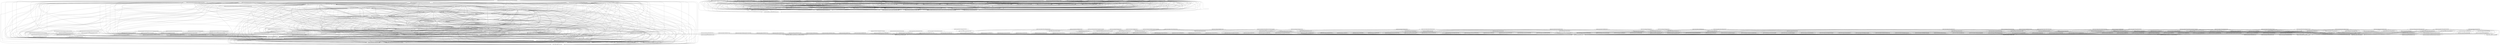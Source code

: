 digraph G {
  "org.apache.commons.lang3$ClassUtils#getCanonicalName(java.lang.String)" -> "org.apache.commons.lang3$ClassUtils#<clinit>()";
  "org.apache.commons.lang3$ClassUtils#getCanonicalName(java.lang.String)" -> "org.apache.commons.lang3$ClassUtils#addAbbreviation(java.lang.String,java.lang.String)";
  "org.apache.commons.lang3$ClassUtils#<clinit>()" -> "org.apache.commons.lang3$ClassUtils#addAbbreviation(java.lang.String,java.lang.String)";
  "org.apache.commons.lang3$ClassUtils#addAbbreviation(java.lang.String,java.lang.String)" -> "org.apache.commons.lang3$ClassUtils#<clinit>()";
  "org.apache.commons.lang3.reflect$TypeUtils#getRawType(java.lang.reflect.Type,java.lang.reflect.Type)" -> "org.apache.commons.lang3.reflect$TypeUtils#isAssignable(java.lang.reflect.Type,java.lang.reflect.ParameterizedType,java.util.Map)";
  "org.apache.commons.lang3.reflect$TypeUtils#getRawType(java.lang.reflect.Type,java.lang.reflect.Type)" -> "org.apache.commons.lang3.reflect$TypeUtils#getClosestParentType(java.lang.Class,java.lang.Class)";
  "org.apache.commons.lang3.reflect$TypeUtils#getRawType(java.lang.reflect.Type,java.lang.reflect.Type)" -> "org.apache.commons.lang3.reflect$TypeUtils#getTypeArguments(java.lang.reflect.Type,java.lang.Class)";
  "org.apache.commons.lang3.reflect$TypeUtils#getRawType(java.lang.reflect.Type,java.lang.reflect.Type)" -> "org.apache.commons.lang3$SystemUtils#getOSMatches(java.lang.String,java.lang.String)";
  "org.apache.commons.lang3.reflect$TypeUtils#getRawType(java.lang.reflect.Type,java.lang.reflect.Type)" -> "org.apache.commons.lang3.reflect$TypeUtils#normalizeUpperBounds(java.lang.reflect.Type[])";
  "org.apache.commons.lang3.reflect$TypeUtils#getRawType(java.lang.reflect.Type,java.lang.reflect.Type)" -> "org.apache.commons.lang3.reflect$TypeUtils#getTypeArguments(java.lang.Class,java.lang.Class,java.util.Map)";
  "org.apache.commons.lang3.reflect$TypeUtils#getRawType(java.lang.reflect.Type,java.lang.reflect.Type)" -> "org.apache.commons.lang3$SystemUtils#getOSMatchesName(java.lang.String)";
  "org.apache.commons.lang3.reflect$TypeUtils#getRawType(java.lang.reflect.Type,java.lang.reflect.Type)" -> "org.apache.commons.lang3.reflect$TypeUtils#isAssignable(java.lang.reflect.Type,java.lang.reflect.WildcardType,java.util.Map)";
  "org.apache.commons.lang3.reflect$TypeUtils#getRawType(java.lang.reflect.Type,java.lang.reflect.Type)" -> "org.apache.commons.lang3$SystemUtils#isOSMatch(java.lang.String,java.lang.String,java.lang.String,java.lang.String)";
  "org.apache.commons.lang3.reflect$TypeUtils#getRawType(java.lang.reflect.Type,java.lang.reflect.Type)" -> "org.apache.commons.lang3$SystemUtils#isOSNameMatch(java.lang.String,java.lang.String)";
  "org.apache.commons.lang3.reflect$TypeUtils#getRawType(java.lang.reflect.Type,java.lang.reflect.Type)" -> "org.apache.commons.lang3$ClassUtils#isAssignable(java.lang.Class,java.lang.Class,boolean)";
  "org.apache.commons.lang3.reflect$TypeUtils#getRawType(java.lang.reflect.Type,java.lang.reflect.Type)" -> "org.apache.commons.lang3.reflect$TypeUtils#getImplicitUpperBounds(java.lang.reflect.WildcardType)";
  "org.apache.commons.lang3.reflect$TypeUtils#getRawType(java.lang.reflect.Type,java.lang.reflect.Type)" -> "org.apache.commons.lang3.reflect$TypeUtils#getRawType(java.lang.reflect.ParameterizedType)";
  "org.apache.commons.lang3.reflect$TypeUtils#getRawType(java.lang.reflect.Type,java.lang.reflect.Type)" -> "org.apache.commons.lang3.reflect$TypeUtils#getImplicitLowerBounds(java.lang.reflect.WildcardType)";
  "org.apache.commons.lang3.reflect$TypeUtils#getRawType(java.lang.reflect.Type,java.lang.reflect.Type)" -> "org.apache.commons.lang3$ClassUtils#isAssignable(java.lang.Class,java.lang.Class)";
  "org.apache.commons.lang3.reflect$TypeUtils#getRawType(java.lang.reflect.Type,java.lang.reflect.Type)" -> "org.apache.commons.lang3.reflect$TypeUtils#getTypeArguments(java.lang.reflect.Type,java.lang.Class,java.util.Map)";
  "org.apache.commons.lang3.reflect$TypeUtils#getRawType(java.lang.reflect.Type,java.lang.reflect.Type)" -> "org.apache.commons.lang3$ClassUtils#<clinit>()";
  "org.apache.commons.lang3.reflect$TypeUtils#getRawType(java.lang.reflect.Type,java.lang.reflect.Type)" -> "org.apache.commons.lang3$SystemUtils#<clinit>()";
  "org.apache.commons.lang3.reflect$TypeUtils#getRawType(java.lang.reflect.Type,java.lang.reflect.Type)" -> "org.apache.commons.lang3.reflect$TypeUtils#isAssignable(java.lang.reflect.Type,java.lang.reflect.GenericArrayType,java.util.Map)";
  "org.apache.commons.lang3.reflect$TypeUtils#getRawType(java.lang.reflect.Type,java.lang.reflect.Type)" -> "org.apache.commons.lang3$JavaVersion#<clinit>()";
  "org.apache.commons.lang3.reflect$TypeUtils#getRawType(java.lang.reflect.Type,java.lang.reflect.Type)" -> "org.apache.commons.lang3$SystemUtils#getJavaVersionMatches(java.lang.String)";
  "org.apache.commons.lang3.reflect$TypeUtils#getRawType(java.lang.reflect.Type,java.lang.reflect.Type)" -> "org.apache.commons.lang3.reflect$TypeUtils#isAssignable(java.lang.reflect.Type,java.lang.reflect.Type,java.util.Map)";
  "org.apache.commons.lang3.reflect$TypeUtils#getRawType(java.lang.reflect.Type,java.lang.reflect.Type)" -> "org.apache.commons.lang3.reflect$TypeUtils#getImplicitBounds(java.lang.reflect.TypeVariable)";
  "org.apache.commons.lang3.reflect$TypeUtils#getRawType(java.lang.reflect.Type,java.lang.reflect.Type)" -> "org.apache.commons.lang3$JavaVersion#atLeast(org.apache.commons.lang3.JavaVersion)";
  "org.apache.commons.lang3.reflect$TypeUtils#getRawType(java.lang.reflect.Type,java.lang.reflect.Type)" -> "org.apache.commons.lang3.reflect$TypeUtils#substituteTypeVariables(java.lang.reflect.Type,java.util.Map)";
  "org.apache.commons.lang3.reflect$TypeUtils#getRawType(java.lang.reflect.Type,java.lang.reflect.Type)" -> "org.apache.commons.lang3.reflect$TypeUtils#isAssignable(java.lang.reflect.Type,java.lang.Class)";
  "org.apache.commons.lang3.reflect$TypeUtils#getRawType(java.lang.reflect.Type,java.lang.reflect.Type)" -> "org.apache.commons.lang3$SystemUtils#getSystemProperty(java.lang.String)";
  "org.apache.commons.lang3.reflect$TypeUtils#getRawType(java.lang.reflect.Type,java.lang.reflect.Type)" -> "org.apache.commons.lang3.reflect$TypeUtils#getTypeArguments(java.lang.reflect.ParameterizedType,java.lang.Class,java.util.Map)";
  "org.apache.commons.lang3.reflect$TypeUtils#getRawType(java.lang.reflect.Type,java.lang.reflect.Type)" -> "org.apache.commons.lang3$ClassUtils#primitiveToWrapper(java.lang.Class)";
  "org.apache.commons.lang3.reflect$TypeUtils#getRawType(java.lang.reflect.Type,java.lang.reflect.Type)" -> "org.apache.commons.lang3$SystemUtils#isJavaVersionAtLeast(org.apache.commons.lang3.JavaVersion)";
  "org.apache.commons.lang3.reflect$TypeUtils#getRawType(java.lang.reflect.Type,java.lang.reflect.Type)" -> "org.apache.commons.lang3$ClassUtils#addAbbreviation(java.lang.String,java.lang.String)";
  "org.apache.commons.lang3.reflect$TypeUtils#getRawType(java.lang.reflect.Type,java.lang.reflect.Type)" -> "org.apache.commons.lang3.reflect$TypeUtils#isAssignable(java.lang.reflect.Type,java.lang.reflect.TypeVariable,java.util.Map)";
  "org.apache.commons.lang3.reflect$TypeUtils#getRawType(java.lang.reflect.Type,java.lang.reflect.Type)" -> "org.apache.commons.lang3$SystemUtils#isJavaVersionMatch(java.lang.String,java.lang.String)";
  "org.apache.commons.lang3.reflect$TypeUtils#getRawType(java.lang.reflect.Type,java.lang.reflect.Type)" -> "org.apache.commons.lang3$ClassUtils#wrapperToPrimitive(java.lang.Class)";
  "org.apache.commons.lang3.reflect$TypeUtils#getRawType(java.lang.reflect.Type,java.lang.reflect.Type)" -> "org.apache.commons.lang3$JavaVersion#get(java.lang.String)";
  "org.apache.commons.lang3.reflect$TypeUtils#getRawType(java.lang.reflect.Type,java.lang.reflect.Type)" -> "org.apache.commons.lang3.reflect$TypeUtils#isAssignable(java.lang.reflect.Type,java.lang.reflect.Type)";
  "org.apache.commons.lang3.reflect$TypeUtils#isAssignable(java.lang.reflect.Type,java.lang.reflect.ParameterizedType,java.util.Map)" -> "org.apache.commons.lang3.reflect$TypeUtils#getClosestParentType(java.lang.Class,java.lang.Class)";
  "org.apache.commons.lang3.reflect$TypeUtils#isAssignable(java.lang.reflect.Type,java.lang.reflect.ParameterizedType,java.util.Map)" -> "org.apache.commons.lang3$SystemUtils#getOSMatches(java.lang.String,java.lang.String)";
  "org.apache.commons.lang3.reflect$TypeUtils#isAssignable(java.lang.reflect.Type,java.lang.reflect.ParameterizedType,java.util.Map)" -> "org.apache.commons.lang3.reflect$TypeUtils#normalizeUpperBounds(java.lang.reflect.Type[])";
  "org.apache.commons.lang3.reflect$TypeUtils#isAssignable(java.lang.reflect.Type,java.lang.reflect.ParameterizedType,java.util.Map)" -> "org.apache.commons.lang3.reflect$TypeUtils#getTypeArguments(java.lang.Class,java.lang.Class,java.util.Map)";
  "org.apache.commons.lang3.reflect$TypeUtils#isAssignable(java.lang.reflect.Type,java.lang.reflect.ParameterizedType,java.util.Map)" -> "org.apache.commons.lang3$SystemUtils#getOSMatchesName(java.lang.String)";
  "org.apache.commons.lang3.reflect$TypeUtils#isAssignable(java.lang.reflect.Type,java.lang.reflect.ParameterizedType,java.util.Map)" -> "org.apache.commons.lang3.reflect$TypeUtils#isAssignable(java.lang.reflect.Type,java.lang.reflect.WildcardType,java.util.Map)";
  "org.apache.commons.lang3.reflect$TypeUtils#isAssignable(java.lang.reflect.Type,java.lang.reflect.ParameterizedType,java.util.Map)" -> "org.apache.commons.lang3$SystemUtils#isOSMatch(java.lang.String,java.lang.String,java.lang.String,java.lang.String)";
  "org.apache.commons.lang3.reflect$TypeUtils#isAssignable(java.lang.reflect.Type,java.lang.reflect.ParameterizedType,java.util.Map)" -> "org.apache.commons.lang3$SystemUtils#isOSNameMatch(java.lang.String,java.lang.String)";
  "org.apache.commons.lang3.reflect$TypeUtils#isAssignable(java.lang.reflect.Type,java.lang.reflect.ParameterizedType,java.util.Map)" -> "org.apache.commons.lang3$ClassUtils#isAssignable(java.lang.Class,java.lang.Class,boolean)";
  "org.apache.commons.lang3.reflect$TypeUtils#isAssignable(java.lang.reflect.Type,java.lang.reflect.ParameterizedType,java.util.Map)" -> "org.apache.commons.lang3.reflect$TypeUtils#getImplicitUpperBounds(java.lang.reflect.WildcardType)";
  "org.apache.commons.lang3.reflect$TypeUtils#isAssignable(java.lang.reflect.Type,java.lang.reflect.ParameterizedType,java.util.Map)" -> "org.apache.commons.lang3.reflect$TypeUtils#getRawType(java.lang.reflect.ParameterizedType)";
  "org.apache.commons.lang3.reflect$TypeUtils#isAssignable(java.lang.reflect.Type,java.lang.reflect.ParameterizedType,java.util.Map)" -> "org.apache.commons.lang3.reflect$TypeUtils#getImplicitLowerBounds(java.lang.reflect.WildcardType)";
  "org.apache.commons.lang3.reflect$TypeUtils#isAssignable(java.lang.reflect.Type,java.lang.reflect.ParameterizedType,java.util.Map)" -> "org.apache.commons.lang3$ClassUtils#isAssignable(java.lang.Class,java.lang.Class)";
  "org.apache.commons.lang3.reflect$TypeUtils#isAssignable(java.lang.reflect.Type,java.lang.reflect.ParameterizedType,java.util.Map)" -> "org.apache.commons.lang3.reflect$TypeUtils#getTypeArguments(java.lang.reflect.Type,java.lang.Class,java.util.Map)";
  "org.apache.commons.lang3.reflect$TypeUtils#isAssignable(java.lang.reflect.Type,java.lang.reflect.ParameterizedType,java.util.Map)" -> "org.apache.commons.lang3$ClassUtils#<clinit>()";
  "org.apache.commons.lang3.reflect$TypeUtils#isAssignable(java.lang.reflect.Type,java.lang.reflect.ParameterizedType,java.util.Map)" -> "org.apache.commons.lang3$SystemUtils#<clinit>()";
  "org.apache.commons.lang3.reflect$TypeUtils#isAssignable(java.lang.reflect.Type,java.lang.reflect.ParameterizedType,java.util.Map)" -> "org.apache.commons.lang3.reflect$TypeUtils#isAssignable(java.lang.reflect.Type,java.lang.reflect.GenericArrayType,java.util.Map)";
  "org.apache.commons.lang3.reflect$TypeUtils#isAssignable(java.lang.reflect.Type,java.lang.reflect.ParameterizedType,java.util.Map)" -> "org.apache.commons.lang3$JavaVersion#<clinit>()";
  "org.apache.commons.lang3.reflect$TypeUtils#isAssignable(java.lang.reflect.Type,java.lang.reflect.ParameterizedType,java.util.Map)" -> "org.apache.commons.lang3$SystemUtils#getJavaVersionMatches(java.lang.String)";
  "org.apache.commons.lang3.reflect$TypeUtils#isAssignable(java.lang.reflect.Type,java.lang.reflect.ParameterizedType,java.util.Map)" -> "org.apache.commons.lang3.reflect$TypeUtils#isAssignable(java.lang.reflect.Type,java.lang.reflect.Type,java.util.Map)";
  "org.apache.commons.lang3.reflect$TypeUtils#isAssignable(java.lang.reflect.Type,java.lang.reflect.ParameterizedType,java.util.Map)" -> "org.apache.commons.lang3.reflect$TypeUtils#getImplicitBounds(java.lang.reflect.TypeVariable)";
  "org.apache.commons.lang3.reflect$TypeUtils#isAssignable(java.lang.reflect.Type,java.lang.reflect.ParameterizedType,java.util.Map)" -> "org.apache.commons.lang3$JavaVersion#atLeast(org.apache.commons.lang3.JavaVersion)";
  "org.apache.commons.lang3.reflect$TypeUtils#isAssignable(java.lang.reflect.Type,java.lang.reflect.ParameterizedType,java.util.Map)" -> "org.apache.commons.lang3.reflect$TypeUtils#substituteTypeVariables(java.lang.reflect.Type,java.util.Map)";
  "org.apache.commons.lang3.reflect$TypeUtils#isAssignable(java.lang.reflect.Type,java.lang.reflect.ParameterizedType,java.util.Map)" -> "org.apache.commons.lang3.reflect$TypeUtils#isAssignable(java.lang.reflect.Type,java.lang.Class)";
  "org.apache.commons.lang3.reflect$TypeUtils#isAssignable(java.lang.reflect.Type,java.lang.reflect.ParameterizedType,java.util.Map)" -> "org.apache.commons.lang3$SystemUtils#getSystemProperty(java.lang.String)";
  "org.apache.commons.lang3.reflect$TypeUtils#isAssignable(java.lang.reflect.Type,java.lang.reflect.ParameterizedType,java.util.Map)" -> "org.apache.commons.lang3.reflect$TypeUtils#getTypeArguments(java.lang.reflect.ParameterizedType,java.lang.Class,java.util.Map)";
  "org.apache.commons.lang3.reflect$TypeUtils#isAssignable(java.lang.reflect.Type,java.lang.reflect.ParameterizedType,java.util.Map)" -> "org.apache.commons.lang3$ClassUtils#primitiveToWrapper(java.lang.Class)";
  "org.apache.commons.lang3.reflect$TypeUtils#isAssignable(java.lang.reflect.Type,java.lang.reflect.ParameterizedType,java.util.Map)" -> "org.apache.commons.lang3$SystemUtils#isJavaVersionAtLeast(org.apache.commons.lang3.JavaVersion)";
  "org.apache.commons.lang3.reflect$TypeUtils#isAssignable(java.lang.reflect.Type,java.lang.reflect.ParameterizedType,java.util.Map)" -> "org.apache.commons.lang3$ClassUtils#addAbbreviation(java.lang.String,java.lang.String)";
  "org.apache.commons.lang3.reflect$TypeUtils#isAssignable(java.lang.reflect.Type,java.lang.reflect.ParameterizedType,java.util.Map)" -> "org.apache.commons.lang3.reflect$TypeUtils#isAssignable(java.lang.reflect.Type,java.lang.reflect.TypeVariable,java.util.Map)";
  "org.apache.commons.lang3.reflect$TypeUtils#isAssignable(java.lang.reflect.Type,java.lang.reflect.ParameterizedType,java.util.Map)" -> "org.apache.commons.lang3$SystemUtils#isJavaVersionMatch(java.lang.String,java.lang.String)";
  "org.apache.commons.lang3.reflect$TypeUtils#isAssignable(java.lang.reflect.Type,java.lang.reflect.ParameterizedType,java.util.Map)" -> "org.apache.commons.lang3$ClassUtils#wrapperToPrimitive(java.lang.Class)";
  "org.apache.commons.lang3.reflect$TypeUtils#isAssignable(java.lang.reflect.Type,java.lang.reflect.ParameterizedType,java.util.Map)" -> "org.apache.commons.lang3$JavaVersion#get(java.lang.String)";
  "org.apache.commons.lang3.reflect$TypeUtils#isAssignable(java.lang.reflect.Type,java.lang.reflect.ParameterizedType,java.util.Map)" -> "org.apache.commons.lang3.reflect$TypeUtils#isAssignable(java.lang.reflect.Type,java.lang.reflect.Type)";
  "org.apache.commons.lang3.reflect$TypeUtils#getClosestParentType(java.lang.Class,java.lang.Class)" -> "org.apache.commons.lang3.reflect$TypeUtils#isAssignable(java.lang.reflect.Type,java.lang.reflect.ParameterizedType,java.util.Map)";
  "org.apache.commons.lang3.reflect$TypeUtils#getClosestParentType(java.lang.Class,java.lang.Class)" -> "org.apache.commons.lang3$SystemUtils#getOSMatches(java.lang.String,java.lang.String)";
  "org.apache.commons.lang3.reflect$TypeUtils#getClosestParentType(java.lang.Class,java.lang.Class)" -> "org.apache.commons.lang3.reflect$TypeUtils#normalizeUpperBounds(java.lang.reflect.Type[])";
  "org.apache.commons.lang3.reflect$TypeUtils#getClosestParentType(java.lang.Class,java.lang.Class)" -> "org.apache.commons.lang3.reflect$TypeUtils#getTypeArguments(java.lang.Class,java.lang.Class,java.util.Map)";
  "org.apache.commons.lang3.reflect$TypeUtils#getClosestParentType(java.lang.Class,java.lang.Class)" -> "org.apache.commons.lang3$SystemUtils#getOSMatchesName(java.lang.String)";
  "org.apache.commons.lang3.reflect$TypeUtils#getClosestParentType(java.lang.Class,java.lang.Class)" -> "org.apache.commons.lang3.reflect$TypeUtils#isAssignable(java.lang.reflect.Type,java.lang.reflect.WildcardType,java.util.Map)";
  "org.apache.commons.lang3.reflect$TypeUtils#getClosestParentType(java.lang.Class,java.lang.Class)" -> "org.apache.commons.lang3$SystemUtils#isOSMatch(java.lang.String,java.lang.String,java.lang.String,java.lang.String)";
  "org.apache.commons.lang3.reflect$TypeUtils#getClosestParentType(java.lang.Class,java.lang.Class)" -> "org.apache.commons.lang3$SystemUtils#isOSNameMatch(java.lang.String,java.lang.String)";
  "org.apache.commons.lang3.reflect$TypeUtils#getClosestParentType(java.lang.Class,java.lang.Class)" -> "org.apache.commons.lang3$ClassUtils#isAssignable(java.lang.Class,java.lang.Class,boolean)";
  "org.apache.commons.lang3.reflect$TypeUtils#getClosestParentType(java.lang.Class,java.lang.Class)" -> "org.apache.commons.lang3.reflect$TypeUtils#getImplicitUpperBounds(java.lang.reflect.WildcardType)";
  "org.apache.commons.lang3.reflect$TypeUtils#getClosestParentType(java.lang.Class,java.lang.Class)" -> "org.apache.commons.lang3.reflect$TypeUtils#getRawType(java.lang.reflect.ParameterizedType)";
  "org.apache.commons.lang3.reflect$TypeUtils#getClosestParentType(java.lang.Class,java.lang.Class)" -> "org.apache.commons.lang3.reflect$TypeUtils#getImplicitLowerBounds(java.lang.reflect.WildcardType)";
  "org.apache.commons.lang3.reflect$TypeUtils#getClosestParentType(java.lang.Class,java.lang.Class)" -> "org.apache.commons.lang3$ClassUtils#isAssignable(java.lang.Class,java.lang.Class)";
  "org.apache.commons.lang3.reflect$TypeUtils#getClosestParentType(java.lang.Class,java.lang.Class)" -> "org.apache.commons.lang3.reflect$TypeUtils#getTypeArguments(java.lang.reflect.Type,java.lang.Class,java.util.Map)";
  "org.apache.commons.lang3.reflect$TypeUtils#getClosestParentType(java.lang.Class,java.lang.Class)" -> "org.apache.commons.lang3$ClassUtils#<clinit>()";
  "org.apache.commons.lang3.reflect$TypeUtils#getClosestParentType(java.lang.Class,java.lang.Class)" -> "org.apache.commons.lang3$SystemUtils#<clinit>()";
  "org.apache.commons.lang3.reflect$TypeUtils#getClosestParentType(java.lang.Class,java.lang.Class)" -> "org.apache.commons.lang3.reflect$TypeUtils#isAssignable(java.lang.reflect.Type,java.lang.reflect.GenericArrayType,java.util.Map)";
  "org.apache.commons.lang3.reflect$TypeUtils#getClosestParentType(java.lang.Class,java.lang.Class)" -> "org.apache.commons.lang3$JavaVersion#<clinit>()";
  "org.apache.commons.lang3.reflect$TypeUtils#getClosestParentType(java.lang.Class,java.lang.Class)" -> "org.apache.commons.lang3$SystemUtils#getJavaVersionMatches(java.lang.String)";
  "org.apache.commons.lang3.reflect$TypeUtils#getClosestParentType(java.lang.Class,java.lang.Class)" -> "org.apache.commons.lang3.reflect$TypeUtils#isAssignable(java.lang.reflect.Type,java.lang.reflect.Type,java.util.Map)";
  "org.apache.commons.lang3.reflect$TypeUtils#getClosestParentType(java.lang.Class,java.lang.Class)" -> "org.apache.commons.lang3.reflect$TypeUtils#getImplicitBounds(java.lang.reflect.TypeVariable)";
  "org.apache.commons.lang3.reflect$TypeUtils#getClosestParentType(java.lang.Class,java.lang.Class)" -> "org.apache.commons.lang3$JavaVersion#atLeast(org.apache.commons.lang3.JavaVersion)";
  "org.apache.commons.lang3.reflect$TypeUtils#getClosestParentType(java.lang.Class,java.lang.Class)" -> "org.apache.commons.lang3.reflect$TypeUtils#substituteTypeVariables(java.lang.reflect.Type,java.util.Map)";
  "org.apache.commons.lang3.reflect$TypeUtils#getClosestParentType(java.lang.Class,java.lang.Class)" -> "org.apache.commons.lang3.reflect$TypeUtils#isAssignable(java.lang.reflect.Type,java.lang.Class)";
  "org.apache.commons.lang3.reflect$TypeUtils#getClosestParentType(java.lang.Class,java.lang.Class)" -> "org.apache.commons.lang3$SystemUtils#getSystemProperty(java.lang.String)";
  "org.apache.commons.lang3.reflect$TypeUtils#getClosestParentType(java.lang.Class,java.lang.Class)" -> "org.apache.commons.lang3.reflect$TypeUtils#getTypeArguments(java.lang.reflect.ParameterizedType,java.lang.Class,java.util.Map)";
  "org.apache.commons.lang3.reflect$TypeUtils#getClosestParentType(java.lang.Class,java.lang.Class)" -> "org.apache.commons.lang3$ClassUtils#primitiveToWrapper(java.lang.Class)";
  "org.apache.commons.lang3.reflect$TypeUtils#getClosestParentType(java.lang.Class,java.lang.Class)" -> "org.apache.commons.lang3$SystemUtils#isJavaVersionAtLeast(org.apache.commons.lang3.JavaVersion)";
  "org.apache.commons.lang3.reflect$TypeUtils#getClosestParentType(java.lang.Class,java.lang.Class)" -> "org.apache.commons.lang3$ClassUtils#addAbbreviation(java.lang.String,java.lang.String)";
  "org.apache.commons.lang3.reflect$TypeUtils#getClosestParentType(java.lang.Class,java.lang.Class)" -> "org.apache.commons.lang3.reflect$TypeUtils#isAssignable(java.lang.reflect.Type,java.lang.reflect.TypeVariable,java.util.Map)";
  "org.apache.commons.lang3.reflect$TypeUtils#getClosestParentType(java.lang.Class,java.lang.Class)" -> "org.apache.commons.lang3$SystemUtils#isJavaVersionMatch(java.lang.String,java.lang.String)";
  "org.apache.commons.lang3.reflect$TypeUtils#getClosestParentType(java.lang.Class,java.lang.Class)" -> "org.apache.commons.lang3$ClassUtils#wrapperToPrimitive(java.lang.Class)";
  "org.apache.commons.lang3.reflect$TypeUtils#getClosestParentType(java.lang.Class,java.lang.Class)" -> "org.apache.commons.lang3$JavaVersion#get(java.lang.String)";
  "org.apache.commons.lang3.reflect$TypeUtils#getClosestParentType(java.lang.Class,java.lang.Class)" -> "org.apache.commons.lang3.reflect$TypeUtils#isAssignable(java.lang.reflect.Type,java.lang.reflect.Type)";
  "org.apache.commons.lang3.reflect$TypeUtils#getTypeArguments(java.lang.reflect.Type,java.lang.Class)" -> "org.apache.commons.lang3.reflect$TypeUtils#isAssignable(java.lang.reflect.Type,java.lang.reflect.ParameterizedType,java.util.Map)";
  "org.apache.commons.lang3.reflect$TypeUtils#getTypeArguments(java.lang.reflect.Type,java.lang.Class)" -> "org.apache.commons.lang3.reflect$TypeUtils#getClosestParentType(java.lang.Class,java.lang.Class)";
  "org.apache.commons.lang3.reflect$TypeUtils#getTypeArguments(java.lang.reflect.Type,java.lang.Class)" -> "org.apache.commons.lang3$SystemUtils#getOSMatches(java.lang.String,java.lang.String)";
  "org.apache.commons.lang3.reflect$TypeUtils#getTypeArguments(java.lang.reflect.Type,java.lang.Class)" -> "org.apache.commons.lang3.reflect$TypeUtils#normalizeUpperBounds(java.lang.reflect.Type[])";
  "org.apache.commons.lang3.reflect$TypeUtils#getTypeArguments(java.lang.reflect.Type,java.lang.Class)" -> "org.apache.commons.lang3.reflect$TypeUtils#getTypeArguments(java.lang.Class,java.lang.Class,java.util.Map)";
  "org.apache.commons.lang3.reflect$TypeUtils#getTypeArguments(java.lang.reflect.Type,java.lang.Class)" -> "org.apache.commons.lang3$SystemUtils#getOSMatchesName(java.lang.String)";
  "org.apache.commons.lang3.reflect$TypeUtils#getTypeArguments(java.lang.reflect.Type,java.lang.Class)" -> "org.apache.commons.lang3.reflect$TypeUtils#isAssignable(java.lang.reflect.Type,java.lang.reflect.WildcardType,java.util.Map)";
  "org.apache.commons.lang3.reflect$TypeUtils#getTypeArguments(java.lang.reflect.Type,java.lang.Class)" -> "org.apache.commons.lang3$SystemUtils#isOSMatch(java.lang.String,java.lang.String,java.lang.String,java.lang.String)";
  "org.apache.commons.lang3.reflect$TypeUtils#getTypeArguments(java.lang.reflect.Type,java.lang.Class)" -> "org.apache.commons.lang3$SystemUtils#isOSNameMatch(java.lang.String,java.lang.String)";
  "org.apache.commons.lang3.reflect$TypeUtils#getTypeArguments(java.lang.reflect.Type,java.lang.Class)" -> "org.apache.commons.lang3$ClassUtils#isAssignable(java.lang.Class,java.lang.Class,boolean)";
  "org.apache.commons.lang3.reflect$TypeUtils#getTypeArguments(java.lang.reflect.Type,java.lang.Class)" -> "org.apache.commons.lang3.reflect$TypeUtils#getImplicitUpperBounds(java.lang.reflect.WildcardType)";
  "org.apache.commons.lang3.reflect$TypeUtils#getTypeArguments(java.lang.reflect.Type,java.lang.Class)" -> "org.apache.commons.lang3.reflect$TypeUtils#getRawType(java.lang.reflect.ParameterizedType)";
  "org.apache.commons.lang3.reflect$TypeUtils#getTypeArguments(java.lang.reflect.Type,java.lang.Class)" -> "org.apache.commons.lang3.reflect$TypeUtils#getImplicitLowerBounds(java.lang.reflect.WildcardType)";
  "org.apache.commons.lang3.reflect$TypeUtils#getTypeArguments(java.lang.reflect.Type,java.lang.Class)" -> "org.apache.commons.lang3$ClassUtils#isAssignable(java.lang.Class,java.lang.Class)";
  "org.apache.commons.lang3.reflect$TypeUtils#getTypeArguments(java.lang.reflect.Type,java.lang.Class)" -> "org.apache.commons.lang3.reflect$TypeUtils#getTypeArguments(java.lang.reflect.Type,java.lang.Class,java.util.Map)";
  "org.apache.commons.lang3.reflect$TypeUtils#getTypeArguments(java.lang.reflect.Type,java.lang.Class)" -> "org.apache.commons.lang3$ClassUtils#<clinit>()";
  "org.apache.commons.lang3.reflect$TypeUtils#getTypeArguments(java.lang.reflect.Type,java.lang.Class)" -> "org.apache.commons.lang3$SystemUtils#<clinit>()";
  "org.apache.commons.lang3.reflect$TypeUtils#getTypeArguments(java.lang.reflect.Type,java.lang.Class)" -> "org.apache.commons.lang3.reflect$TypeUtils#isAssignable(java.lang.reflect.Type,java.lang.reflect.GenericArrayType,java.util.Map)";
  "org.apache.commons.lang3.reflect$TypeUtils#getTypeArguments(java.lang.reflect.Type,java.lang.Class)" -> "org.apache.commons.lang3$JavaVersion#<clinit>()";
  "org.apache.commons.lang3.reflect$TypeUtils#getTypeArguments(java.lang.reflect.Type,java.lang.Class)" -> "org.apache.commons.lang3$SystemUtils#getJavaVersionMatches(java.lang.String)";
  "org.apache.commons.lang3.reflect$TypeUtils#getTypeArguments(java.lang.reflect.Type,java.lang.Class)" -> "org.apache.commons.lang3.reflect$TypeUtils#isAssignable(java.lang.reflect.Type,java.lang.reflect.Type,java.util.Map)";
  "org.apache.commons.lang3.reflect$TypeUtils#getTypeArguments(java.lang.reflect.Type,java.lang.Class)" -> "org.apache.commons.lang3.reflect$TypeUtils#getImplicitBounds(java.lang.reflect.TypeVariable)";
  "org.apache.commons.lang3.reflect$TypeUtils#getTypeArguments(java.lang.reflect.Type,java.lang.Class)" -> "org.apache.commons.lang3$JavaVersion#atLeast(org.apache.commons.lang3.JavaVersion)";
  "org.apache.commons.lang3.reflect$TypeUtils#getTypeArguments(java.lang.reflect.Type,java.lang.Class)" -> "org.apache.commons.lang3.reflect$TypeUtils#substituteTypeVariables(java.lang.reflect.Type,java.util.Map)";
  "org.apache.commons.lang3.reflect$TypeUtils#getTypeArguments(java.lang.reflect.Type,java.lang.Class)" -> "org.apache.commons.lang3.reflect$TypeUtils#isAssignable(java.lang.reflect.Type,java.lang.Class)";
  "org.apache.commons.lang3.reflect$TypeUtils#getTypeArguments(java.lang.reflect.Type,java.lang.Class)" -> "org.apache.commons.lang3$SystemUtils#getSystemProperty(java.lang.String)";
  "org.apache.commons.lang3.reflect$TypeUtils#getTypeArguments(java.lang.reflect.Type,java.lang.Class)" -> "org.apache.commons.lang3.reflect$TypeUtils#getTypeArguments(java.lang.reflect.ParameterizedType,java.lang.Class,java.util.Map)";
  "org.apache.commons.lang3.reflect$TypeUtils#getTypeArguments(java.lang.reflect.Type,java.lang.Class)" -> "org.apache.commons.lang3$ClassUtils#primitiveToWrapper(java.lang.Class)";
  "org.apache.commons.lang3.reflect$TypeUtils#getTypeArguments(java.lang.reflect.Type,java.lang.Class)" -> "org.apache.commons.lang3$SystemUtils#isJavaVersionAtLeast(org.apache.commons.lang3.JavaVersion)";
  "org.apache.commons.lang3.reflect$TypeUtils#getTypeArguments(java.lang.reflect.Type,java.lang.Class)" -> "org.apache.commons.lang3$ClassUtils#addAbbreviation(java.lang.String,java.lang.String)";
  "org.apache.commons.lang3.reflect$TypeUtils#getTypeArguments(java.lang.reflect.Type,java.lang.Class)" -> "org.apache.commons.lang3.reflect$TypeUtils#isAssignable(java.lang.reflect.Type,java.lang.reflect.TypeVariable,java.util.Map)";
  "org.apache.commons.lang3.reflect$TypeUtils#getTypeArguments(java.lang.reflect.Type,java.lang.Class)" -> "org.apache.commons.lang3$SystemUtils#isJavaVersionMatch(java.lang.String,java.lang.String)";
  "org.apache.commons.lang3.reflect$TypeUtils#getTypeArguments(java.lang.reflect.Type,java.lang.Class)" -> "org.apache.commons.lang3$ClassUtils#wrapperToPrimitive(java.lang.Class)";
  "org.apache.commons.lang3.reflect$TypeUtils#getTypeArguments(java.lang.reflect.Type,java.lang.Class)" -> "org.apache.commons.lang3$JavaVersion#get(java.lang.String)";
  "org.apache.commons.lang3.reflect$TypeUtils#getTypeArguments(java.lang.reflect.Type,java.lang.Class)" -> "org.apache.commons.lang3.reflect$TypeUtils#isAssignable(java.lang.reflect.Type,java.lang.reflect.Type)";
  "org.apache.commons.lang3$SystemUtils#getOSMatches(java.lang.String,java.lang.String)" -> "org.apache.commons.lang3$SystemUtils#getOSMatchesName(java.lang.String)";
  "org.apache.commons.lang3$SystemUtils#getOSMatches(java.lang.String,java.lang.String)" -> "org.apache.commons.lang3$SystemUtils#isOSMatch(java.lang.String,java.lang.String,java.lang.String,java.lang.String)";
  "org.apache.commons.lang3$SystemUtils#getOSMatches(java.lang.String,java.lang.String)" -> "org.apache.commons.lang3$SystemUtils#isOSNameMatch(java.lang.String,java.lang.String)";
  "org.apache.commons.lang3$SystemUtils#getOSMatches(java.lang.String,java.lang.String)" -> "org.apache.commons.lang3$SystemUtils#<clinit>()";
  "org.apache.commons.lang3$SystemUtils#getOSMatches(java.lang.String,java.lang.String)" -> "org.apache.commons.lang3$JavaVersion#<clinit>()";
  "org.apache.commons.lang3$SystemUtils#getOSMatches(java.lang.String,java.lang.String)" -> "org.apache.commons.lang3$SystemUtils#getJavaVersionMatches(java.lang.String)";
  "org.apache.commons.lang3$SystemUtils#getOSMatches(java.lang.String,java.lang.String)" -> "org.apache.commons.lang3$SystemUtils#getSystemProperty(java.lang.String)";
  "org.apache.commons.lang3$SystemUtils#getOSMatches(java.lang.String,java.lang.String)" -> "org.apache.commons.lang3$SystemUtils#isJavaVersionMatch(java.lang.String,java.lang.String)";
  "org.apache.commons.lang3$SystemUtils#getOSMatches(java.lang.String,java.lang.String)" -> "org.apache.commons.lang3$JavaVersion#get(java.lang.String)";
  "org.apache.commons.lang3.reflect$TypeUtils#normalizeUpperBounds(java.lang.reflect.Type[])" -> "org.apache.commons.lang3.reflect$TypeUtils#isAssignable(java.lang.reflect.Type,java.lang.reflect.ParameterizedType,java.util.Map)";
  "org.apache.commons.lang3.reflect$TypeUtils#normalizeUpperBounds(java.lang.reflect.Type[])" -> "org.apache.commons.lang3.reflect$TypeUtils#getClosestParentType(java.lang.Class,java.lang.Class)";
  "org.apache.commons.lang3.reflect$TypeUtils#normalizeUpperBounds(java.lang.reflect.Type[])" -> "org.apache.commons.lang3$SystemUtils#getOSMatches(java.lang.String,java.lang.String)";
  "org.apache.commons.lang3.reflect$TypeUtils#normalizeUpperBounds(java.lang.reflect.Type[])" -> "org.apache.commons.lang3.reflect$TypeUtils#getTypeArguments(java.lang.Class,java.lang.Class,java.util.Map)";
  "org.apache.commons.lang3.reflect$TypeUtils#normalizeUpperBounds(java.lang.reflect.Type[])" -> "org.apache.commons.lang3$SystemUtils#getOSMatchesName(java.lang.String)";
  "org.apache.commons.lang3.reflect$TypeUtils#normalizeUpperBounds(java.lang.reflect.Type[])" -> "org.apache.commons.lang3.reflect$TypeUtils#isAssignable(java.lang.reflect.Type,java.lang.reflect.WildcardType,java.util.Map)";
  "org.apache.commons.lang3.reflect$TypeUtils#normalizeUpperBounds(java.lang.reflect.Type[])" -> "org.apache.commons.lang3$SystemUtils#isOSMatch(java.lang.String,java.lang.String,java.lang.String,java.lang.String)";
  "org.apache.commons.lang3.reflect$TypeUtils#normalizeUpperBounds(java.lang.reflect.Type[])" -> "org.apache.commons.lang3$SystemUtils#isOSNameMatch(java.lang.String,java.lang.String)";
  "org.apache.commons.lang3.reflect$TypeUtils#normalizeUpperBounds(java.lang.reflect.Type[])" -> "org.apache.commons.lang3$ClassUtils#isAssignable(java.lang.Class,java.lang.Class,boolean)";
  "org.apache.commons.lang3.reflect$TypeUtils#normalizeUpperBounds(java.lang.reflect.Type[])" -> "org.apache.commons.lang3.reflect$TypeUtils#getImplicitUpperBounds(java.lang.reflect.WildcardType)";
  "org.apache.commons.lang3.reflect$TypeUtils#normalizeUpperBounds(java.lang.reflect.Type[])" -> "org.apache.commons.lang3.reflect$TypeUtils#getRawType(java.lang.reflect.ParameterizedType)";
  "org.apache.commons.lang3.reflect$TypeUtils#normalizeUpperBounds(java.lang.reflect.Type[])" -> "org.apache.commons.lang3.reflect$TypeUtils#getImplicitLowerBounds(java.lang.reflect.WildcardType)";
  "org.apache.commons.lang3.reflect$TypeUtils#normalizeUpperBounds(java.lang.reflect.Type[])" -> "org.apache.commons.lang3$ClassUtils#isAssignable(java.lang.Class,java.lang.Class)";
  "org.apache.commons.lang3.reflect$TypeUtils#normalizeUpperBounds(java.lang.reflect.Type[])" -> "org.apache.commons.lang3.reflect$TypeUtils#getTypeArguments(java.lang.reflect.Type,java.lang.Class,java.util.Map)";
  "org.apache.commons.lang3.reflect$TypeUtils#normalizeUpperBounds(java.lang.reflect.Type[])" -> "org.apache.commons.lang3$ClassUtils#<clinit>()";
  "org.apache.commons.lang3.reflect$TypeUtils#normalizeUpperBounds(java.lang.reflect.Type[])" -> "org.apache.commons.lang3$SystemUtils#<clinit>()";
  "org.apache.commons.lang3.reflect$TypeUtils#normalizeUpperBounds(java.lang.reflect.Type[])" -> "org.apache.commons.lang3.reflect$TypeUtils#isAssignable(java.lang.reflect.Type,java.lang.reflect.GenericArrayType,java.util.Map)";
  "org.apache.commons.lang3.reflect$TypeUtils#normalizeUpperBounds(java.lang.reflect.Type[])" -> "org.apache.commons.lang3$JavaVersion#<clinit>()";
  "org.apache.commons.lang3.reflect$TypeUtils#normalizeUpperBounds(java.lang.reflect.Type[])" -> "org.apache.commons.lang3$SystemUtils#getJavaVersionMatches(java.lang.String)";
  "org.apache.commons.lang3.reflect$TypeUtils#normalizeUpperBounds(java.lang.reflect.Type[])" -> "org.apache.commons.lang3.reflect$TypeUtils#isAssignable(java.lang.reflect.Type,java.lang.reflect.Type,java.util.Map)";
  "org.apache.commons.lang3.reflect$TypeUtils#normalizeUpperBounds(java.lang.reflect.Type[])" -> "org.apache.commons.lang3.reflect$TypeUtils#getImplicitBounds(java.lang.reflect.TypeVariable)";
  "org.apache.commons.lang3.reflect$TypeUtils#normalizeUpperBounds(java.lang.reflect.Type[])" -> "org.apache.commons.lang3$JavaVersion#atLeast(org.apache.commons.lang3.JavaVersion)";
  "org.apache.commons.lang3.reflect$TypeUtils#normalizeUpperBounds(java.lang.reflect.Type[])" -> "org.apache.commons.lang3.reflect$TypeUtils#substituteTypeVariables(java.lang.reflect.Type,java.util.Map)";
  "org.apache.commons.lang3.reflect$TypeUtils#normalizeUpperBounds(java.lang.reflect.Type[])" -> "org.apache.commons.lang3.reflect$TypeUtils#isAssignable(java.lang.reflect.Type,java.lang.Class)";
  "org.apache.commons.lang3.reflect$TypeUtils#normalizeUpperBounds(java.lang.reflect.Type[])" -> "org.apache.commons.lang3$SystemUtils#getSystemProperty(java.lang.String)";
  "org.apache.commons.lang3.reflect$TypeUtils#normalizeUpperBounds(java.lang.reflect.Type[])" -> "org.apache.commons.lang3.reflect$TypeUtils#getTypeArguments(java.lang.reflect.ParameterizedType,java.lang.Class,java.util.Map)";
  "org.apache.commons.lang3.reflect$TypeUtils#normalizeUpperBounds(java.lang.reflect.Type[])" -> "org.apache.commons.lang3$ClassUtils#primitiveToWrapper(java.lang.Class)";
  "org.apache.commons.lang3.reflect$TypeUtils#normalizeUpperBounds(java.lang.reflect.Type[])" -> "org.apache.commons.lang3$SystemUtils#isJavaVersionAtLeast(org.apache.commons.lang3.JavaVersion)";
  "org.apache.commons.lang3.reflect$TypeUtils#normalizeUpperBounds(java.lang.reflect.Type[])" -> "org.apache.commons.lang3$ClassUtils#addAbbreviation(java.lang.String,java.lang.String)";
  "org.apache.commons.lang3.reflect$TypeUtils#normalizeUpperBounds(java.lang.reflect.Type[])" -> "org.apache.commons.lang3.reflect$TypeUtils#isAssignable(java.lang.reflect.Type,java.lang.reflect.TypeVariable,java.util.Map)";
  "org.apache.commons.lang3.reflect$TypeUtils#normalizeUpperBounds(java.lang.reflect.Type[])" -> "org.apache.commons.lang3$SystemUtils#isJavaVersionMatch(java.lang.String,java.lang.String)";
  "org.apache.commons.lang3.reflect$TypeUtils#normalizeUpperBounds(java.lang.reflect.Type[])" -> "org.apache.commons.lang3$ClassUtils#wrapperToPrimitive(java.lang.Class)";
  "org.apache.commons.lang3.reflect$TypeUtils#normalizeUpperBounds(java.lang.reflect.Type[])" -> "org.apache.commons.lang3$JavaVersion#get(java.lang.String)";
  "org.apache.commons.lang3.reflect$TypeUtils#normalizeUpperBounds(java.lang.reflect.Type[])" -> "org.apache.commons.lang3.reflect$TypeUtils#isAssignable(java.lang.reflect.Type,java.lang.reflect.Type)";
  "org.apache.commons.lang3.reflect$TypeUtils#getTypeArguments(java.lang.Class,java.lang.Class,java.util.Map)" -> "org.apache.commons.lang3.reflect$TypeUtils#isAssignable(java.lang.reflect.Type,java.lang.reflect.ParameterizedType,java.util.Map)";
  "org.apache.commons.lang3.reflect$TypeUtils#getTypeArguments(java.lang.Class,java.lang.Class,java.util.Map)" -> "org.apache.commons.lang3.reflect$TypeUtils#getClosestParentType(java.lang.Class,java.lang.Class)";
  "org.apache.commons.lang3.reflect$TypeUtils#getTypeArguments(java.lang.Class,java.lang.Class,java.util.Map)" -> "org.apache.commons.lang3$SystemUtils#getOSMatches(java.lang.String,java.lang.String)";
  "org.apache.commons.lang3.reflect$TypeUtils#getTypeArguments(java.lang.Class,java.lang.Class,java.util.Map)" -> "org.apache.commons.lang3.reflect$TypeUtils#normalizeUpperBounds(java.lang.reflect.Type[])";
  "org.apache.commons.lang3.reflect$TypeUtils#getTypeArguments(java.lang.Class,java.lang.Class,java.util.Map)" -> "org.apache.commons.lang3$SystemUtils#getOSMatchesName(java.lang.String)";
  "org.apache.commons.lang3.reflect$TypeUtils#getTypeArguments(java.lang.Class,java.lang.Class,java.util.Map)" -> "org.apache.commons.lang3.reflect$TypeUtils#isAssignable(java.lang.reflect.Type,java.lang.reflect.WildcardType,java.util.Map)";
  "org.apache.commons.lang3.reflect$TypeUtils#getTypeArguments(java.lang.Class,java.lang.Class,java.util.Map)" -> "org.apache.commons.lang3$SystemUtils#isOSMatch(java.lang.String,java.lang.String,java.lang.String,java.lang.String)";
  "org.apache.commons.lang3.reflect$TypeUtils#getTypeArguments(java.lang.Class,java.lang.Class,java.util.Map)" -> "org.apache.commons.lang3$SystemUtils#isOSNameMatch(java.lang.String,java.lang.String)";
  "org.apache.commons.lang3.reflect$TypeUtils#getTypeArguments(java.lang.Class,java.lang.Class,java.util.Map)" -> "org.apache.commons.lang3$ClassUtils#isAssignable(java.lang.Class,java.lang.Class,boolean)";
  "org.apache.commons.lang3.reflect$TypeUtils#getTypeArguments(java.lang.Class,java.lang.Class,java.util.Map)" -> "org.apache.commons.lang3.reflect$TypeUtils#getImplicitUpperBounds(java.lang.reflect.WildcardType)";
  "org.apache.commons.lang3.reflect$TypeUtils#getTypeArguments(java.lang.Class,java.lang.Class,java.util.Map)" -> "org.apache.commons.lang3.reflect$TypeUtils#getRawType(java.lang.reflect.ParameterizedType)";
  "org.apache.commons.lang3.reflect$TypeUtils#getTypeArguments(java.lang.Class,java.lang.Class,java.util.Map)" -> "org.apache.commons.lang3.reflect$TypeUtils#getImplicitLowerBounds(java.lang.reflect.WildcardType)";
  "org.apache.commons.lang3.reflect$TypeUtils#getTypeArguments(java.lang.Class,java.lang.Class,java.util.Map)" -> "org.apache.commons.lang3$ClassUtils#isAssignable(java.lang.Class,java.lang.Class)";
  "org.apache.commons.lang3.reflect$TypeUtils#getTypeArguments(java.lang.Class,java.lang.Class,java.util.Map)" -> "org.apache.commons.lang3.reflect$TypeUtils#getTypeArguments(java.lang.reflect.Type,java.lang.Class,java.util.Map)";
  "org.apache.commons.lang3.reflect$TypeUtils#getTypeArguments(java.lang.Class,java.lang.Class,java.util.Map)" -> "org.apache.commons.lang3$ClassUtils#<clinit>()";
  "org.apache.commons.lang3.reflect$TypeUtils#getTypeArguments(java.lang.Class,java.lang.Class,java.util.Map)" -> "org.apache.commons.lang3$SystemUtils#<clinit>()";
  "org.apache.commons.lang3.reflect$TypeUtils#getTypeArguments(java.lang.Class,java.lang.Class,java.util.Map)" -> "org.apache.commons.lang3.reflect$TypeUtils#isAssignable(java.lang.reflect.Type,java.lang.reflect.GenericArrayType,java.util.Map)";
  "org.apache.commons.lang3.reflect$TypeUtils#getTypeArguments(java.lang.Class,java.lang.Class,java.util.Map)" -> "org.apache.commons.lang3$JavaVersion#<clinit>()";
  "org.apache.commons.lang3.reflect$TypeUtils#getTypeArguments(java.lang.Class,java.lang.Class,java.util.Map)" -> "org.apache.commons.lang3$SystemUtils#getJavaVersionMatches(java.lang.String)";
  "org.apache.commons.lang3.reflect$TypeUtils#getTypeArguments(java.lang.Class,java.lang.Class,java.util.Map)" -> "org.apache.commons.lang3.reflect$TypeUtils#isAssignable(java.lang.reflect.Type,java.lang.reflect.Type,java.util.Map)";
  "org.apache.commons.lang3.reflect$TypeUtils#getTypeArguments(java.lang.Class,java.lang.Class,java.util.Map)" -> "org.apache.commons.lang3.reflect$TypeUtils#getImplicitBounds(java.lang.reflect.TypeVariable)";
  "org.apache.commons.lang3.reflect$TypeUtils#getTypeArguments(java.lang.Class,java.lang.Class,java.util.Map)" -> "org.apache.commons.lang3$JavaVersion#atLeast(org.apache.commons.lang3.JavaVersion)";
  "org.apache.commons.lang3.reflect$TypeUtils#getTypeArguments(java.lang.Class,java.lang.Class,java.util.Map)" -> "org.apache.commons.lang3.reflect$TypeUtils#substituteTypeVariables(java.lang.reflect.Type,java.util.Map)";
  "org.apache.commons.lang3.reflect$TypeUtils#getTypeArguments(java.lang.Class,java.lang.Class,java.util.Map)" -> "org.apache.commons.lang3.reflect$TypeUtils#isAssignable(java.lang.reflect.Type,java.lang.Class)";
  "org.apache.commons.lang3.reflect$TypeUtils#getTypeArguments(java.lang.Class,java.lang.Class,java.util.Map)" -> "org.apache.commons.lang3$SystemUtils#getSystemProperty(java.lang.String)";
  "org.apache.commons.lang3.reflect$TypeUtils#getTypeArguments(java.lang.Class,java.lang.Class,java.util.Map)" -> "org.apache.commons.lang3.reflect$TypeUtils#getTypeArguments(java.lang.reflect.ParameterizedType,java.lang.Class,java.util.Map)";
  "org.apache.commons.lang3.reflect$TypeUtils#getTypeArguments(java.lang.Class,java.lang.Class,java.util.Map)" -> "org.apache.commons.lang3$ClassUtils#primitiveToWrapper(java.lang.Class)";
  "org.apache.commons.lang3.reflect$TypeUtils#getTypeArguments(java.lang.Class,java.lang.Class,java.util.Map)" -> "org.apache.commons.lang3$SystemUtils#isJavaVersionAtLeast(org.apache.commons.lang3.JavaVersion)";
  "org.apache.commons.lang3.reflect$TypeUtils#getTypeArguments(java.lang.Class,java.lang.Class,java.util.Map)" -> "org.apache.commons.lang3$ClassUtils#addAbbreviation(java.lang.String,java.lang.String)";
  "org.apache.commons.lang3.reflect$TypeUtils#getTypeArguments(java.lang.Class,java.lang.Class,java.util.Map)" -> "org.apache.commons.lang3.reflect$TypeUtils#isAssignable(java.lang.reflect.Type,java.lang.reflect.TypeVariable,java.util.Map)";
  "org.apache.commons.lang3.reflect$TypeUtils#getTypeArguments(java.lang.Class,java.lang.Class,java.util.Map)" -> "org.apache.commons.lang3$SystemUtils#isJavaVersionMatch(java.lang.String,java.lang.String)";
  "org.apache.commons.lang3.reflect$TypeUtils#getTypeArguments(java.lang.Class,java.lang.Class,java.util.Map)" -> "org.apache.commons.lang3$ClassUtils#wrapperToPrimitive(java.lang.Class)";
  "org.apache.commons.lang3.reflect$TypeUtils#getTypeArguments(java.lang.Class,java.lang.Class,java.util.Map)" -> "org.apache.commons.lang3$JavaVersion#get(java.lang.String)";
  "org.apache.commons.lang3.reflect$TypeUtils#getTypeArguments(java.lang.Class,java.lang.Class,java.util.Map)" -> "org.apache.commons.lang3.reflect$TypeUtils#isAssignable(java.lang.reflect.Type,java.lang.reflect.Type)";
  "org.apache.commons.lang3$SystemUtils#getOSMatchesName(java.lang.String)" -> "org.apache.commons.lang3$SystemUtils#getOSMatches(java.lang.String,java.lang.String)";
  "org.apache.commons.lang3$SystemUtils#getOSMatchesName(java.lang.String)" -> "org.apache.commons.lang3$SystemUtils#isOSMatch(java.lang.String,java.lang.String,java.lang.String,java.lang.String)";
  "org.apache.commons.lang3$SystemUtils#getOSMatchesName(java.lang.String)" -> "org.apache.commons.lang3$SystemUtils#isOSNameMatch(java.lang.String,java.lang.String)";
  "org.apache.commons.lang3$SystemUtils#getOSMatchesName(java.lang.String)" -> "org.apache.commons.lang3$SystemUtils#<clinit>()";
  "org.apache.commons.lang3$SystemUtils#getOSMatchesName(java.lang.String)" -> "org.apache.commons.lang3$JavaVersion#<clinit>()";
  "org.apache.commons.lang3$SystemUtils#getOSMatchesName(java.lang.String)" -> "org.apache.commons.lang3$SystemUtils#getJavaVersionMatches(java.lang.String)";
  "org.apache.commons.lang3$SystemUtils#getOSMatchesName(java.lang.String)" -> "org.apache.commons.lang3$SystemUtils#getSystemProperty(java.lang.String)";
  "org.apache.commons.lang3$SystemUtils#getOSMatchesName(java.lang.String)" -> "org.apache.commons.lang3$SystemUtils#isJavaVersionMatch(java.lang.String,java.lang.String)";
  "org.apache.commons.lang3$SystemUtils#getOSMatchesName(java.lang.String)" -> "org.apache.commons.lang3$JavaVersion#get(java.lang.String)";
  "org.apache.commons.lang3.reflect$TypeUtils#isAssignable(java.lang.reflect.Type,java.lang.reflect.WildcardType,java.util.Map)" -> "org.apache.commons.lang3.reflect$TypeUtils#isAssignable(java.lang.reflect.Type,java.lang.reflect.ParameterizedType,java.util.Map)";
  "org.apache.commons.lang3.reflect$TypeUtils#isAssignable(java.lang.reflect.Type,java.lang.reflect.WildcardType,java.util.Map)" -> "org.apache.commons.lang3.reflect$TypeUtils#getClosestParentType(java.lang.Class,java.lang.Class)";
  "org.apache.commons.lang3.reflect$TypeUtils#isAssignable(java.lang.reflect.Type,java.lang.reflect.WildcardType,java.util.Map)" -> "org.apache.commons.lang3$SystemUtils#getOSMatches(java.lang.String,java.lang.String)";
  "org.apache.commons.lang3.reflect$TypeUtils#isAssignable(java.lang.reflect.Type,java.lang.reflect.WildcardType,java.util.Map)" -> "org.apache.commons.lang3.reflect$TypeUtils#normalizeUpperBounds(java.lang.reflect.Type[])";
  "org.apache.commons.lang3.reflect$TypeUtils#isAssignable(java.lang.reflect.Type,java.lang.reflect.WildcardType,java.util.Map)" -> "org.apache.commons.lang3.reflect$TypeUtils#getTypeArguments(java.lang.Class,java.lang.Class,java.util.Map)";
  "org.apache.commons.lang3.reflect$TypeUtils#isAssignable(java.lang.reflect.Type,java.lang.reflect.WildcardType,java.util.Map)" -> "org.apache.commons.lang3$SystemUtils#getOSMatchesName(java.lang.String)";
  "org.apache.commons.lang3.reflect$TypeUtils#isAssignable(java.lang.reflect.Type,java.lang.reflect.WildcardType,java.util.Map)" -> "org.apache.commons.lang3$SystemUtils#isOSMatch(java.lang.String,java.lang.String,java.lang.String,java.lang.String)";
  "org.apache.commons.lang3.reflect$TypeUtils#isAssignable(java.lang.reflect.Type,java.lang.reflect.WildcardType,java.util.Map)" -> "org.apache.commons.lang3$SystemUtils#isOSNameMatch(java.lang.String,java.lang.String)";
  "org.apache.commons.lang3.reflect$TypeUtils#isAssignable(java.lang.reflect.Type,java.lang.reflect.WildcardType,java.util.Map)" -> "org.apache.commons.lang3$ClassUtils#isAssignable(java.lang.Class,java.lang.Class,boolean)";
  "org.apache.commons.lang3.reflect$TypeUtils#isAssignable(java.lang.reflect.Type,java.lang.reflect.WildcardType,java.util.Map)" -> "org.apache.commons.lang3.reflect$TypeUtils#getImplicitUpperBounds(java.lang.reflect.WildcardType)";
  "org.apache.commons.lang3.reflect$TypeUtils#isAssignable(java.lang.reflect.Type,java.lang.reflect.WildcardType,java.util.Map)" -> "org.apache.commons.lang3.reflect$TypeUtils#getRawType(java.lang.reflect.ParameterizedType)";
  "org.apache.commons.lang3.reflect$TypeUtils#isAssignable(java.lang.reflect.Type,java.lang.reflect.WildcardType,java.util.Map)" -> "org.apache.commons.lang3.reflect$TypeUtils#getImplicitLowerBounds(java.lang.reflect.WildcardType)";
  "org.apache.commons.lang3.reflect$TypeUtils#isAssignable(java.lang.reflect.Type,java.lang.reflect.WildcardType,java.util.Map)" -> "org.apache.commons.lang3$ClassUtils#isAssignable(java.lang.Class,java.lang.Class)";
  "org.apache.commons.lang3.reflect$TypeUtils#isAssignable(java.lang.reflect.Type,java.lang.reflect.WildcardType,java.util.Map)" -> "org.apache.commons.lang3.reflect$TypeUtils#getTypeArguments(java.lang.reflect.Type,java.lang.Class,java.util.Map)";
  "org.apache.commons.lang3.reflect$TypeUtils#isAssignable(java.lang.reflect.Type,java.lang.reflect.WildcardType,java.util.Map)" -> "org.apache.commons.lang3$ClassUtils#<clinit>()";
  "org.apache.commons.lang3.reflect$TypeUtils#isAssignable(java.lang.reflect.Type,java.lang.reflect.WildcardType,java.util.Map)" -> "org.apache.commons.lang3$SystemUtils#<clinit>()";
  "org.apache.commons.lang3.reflect$TypeUtils#isAssignable(java.lang.reflect.Type,java.lang.reflect.WildcardType,java.util.Map)" -> "org.apache.commons.lang3.reflect$TypeUtils#isAssignable(java.lang.reflect.Type,java.lang.reflect.GenericArrayType,java.util.Map)";
  "org.apache.commons.lang3.reflect$TypeUtils#isAssignable(java.lang.reflect.Type,java.lang.reflect.WildcardType,java.util.Map)" -> "org.apache.commons.lang3$JavaVersion#<clinit>()";
  "org.apache.commons.lang3.reflect$TypeUtils#isAssignable(java.lang.reflect.Type,java.lang.reflect.WildcardType,java.util.Map)" -> "org.apache.commons.lang3$SystemUtils#getJavaVersionMatches(java.lang.String)";
  "org.apache.commons.lang3.reflect$TypeUtils#isAssignable(java.lang.reflect.Type,java.lang.reflect.WildcardType,java.util.Map)" -> "org.apache.commons.lang3.reflect$TypeUtils#isAssignable(java.lang.reflect.Type,java.lang.reflect.Type,java.util.Map)";
  "org.apache.commons.lang3.reflect$TypeUtils#isAssignable(java.lang.reflect.Type,java.lang.reflect.WildcardType,java.util.Map)" -> "org.apache.commons.lang3.reflect$TypeUtils#getImplicitBounds(java.lang.reflect.TypeVariable)";
  "org.apache.commons.lang3.reflect$TypeUtils#isAssignable(java.lang.reflect.Type,java.lang.reflect.WildcardType,java.util.Map)" -> "org.apache.commons.lang3$JavaVersion#atLeast(org.apache.commons.lang3.JavaVersion)";
  "org.apache.commons.lang3.reflect$TypeUtils#isAssignable(java.lang.reflect.Type,java.lang.reflect.WildcardType,java.util.Map)" -> "org.apache.commons.lang3.reflect$TypeUtils#substituteTypeVariables(java.lang.reflect.Type,java.util.Map)";
  "org.apache.commons.lang3.reflect$TypeUtils#isAssignable(java.lang.reflect.Type,java.lang.reflect.WildcardType,java.util.Map)" -> "org.apache.commons.lang3.reflect$TypeUtils#isAssignable(java.lang.reflect.Type,java.lang.Class)";
  "org.apache.commons.lang3.reflect$TypeUtils#isAssignable(java.lang.reflect.Type,java.lang.reflect.WildcardType,java.util.Map)" -> "org.apache.commons.lang3$SystemUtils#getSystemProperty(java.lang.String)";
  "org.apache.commons.lang3.reflect$TypeUtils#isAssignable(java.lang.reflect.Type,java.lang.reflect.WildcardType,java.util.Map)" -> "org.apache.commons.lang3.reflect$TypeUtils#getTypeArguments(java.lang.reflect.ParameterizedType,java.lang.Class,java.util.Map)";
  "org.apache.commons.lang3.reflect$TypeUtils#isAssignable(java.lang.reflect.Type,java.lang.reflect.WildcardType,java.util.Map)" -> "org.apache.commons.lang3$ClassUtils#primitiveToWrapper(java.lang.Class)";
  "org.apache.commons.lang3.reflect$TypeUtils#isAssignable(java.lang.reflect.Type,java.lang.reflect.WildcardType,java.util.Map)" -> "org.apache.commons.lang3$SystemUtils#isJavaVersionAtLeast(org.apache.commons.lang3.JavaVersion)";
  "org.apache.commons.lang3.reflect$TypeUtils#isAssignable(java.lang.reflect.Type,java.lang.reflect.WildcardType,java.util.Map)" -> "org.apache.commons.lang3$ClassUtils#addAbbreviation(java.lang.String,java.lang.String)";
  "org.apache.commons.lang3.reflect$TypeUtils#isAssignable(java.lang.reflect.Type,java.lang.reflect.WildcardType,java.util.Map)" -> "org.apache.commons.lang3.reflect$TypeUtils#isAssignable(java.lang.reflect.Type,java.lang.reflect.TypeVariable,java.util.Map)";
  "org.apache.commons.lang3.reflect$TypeUtils#isAssignable(java.lang.reflect.Type,java.lang.reflect.WildcardType,java.util.Map)" -> "org.apache.commons.lang3$SystemUtils#isJavaVersionMatch(java.lang.String,java.lang.String)";
  "org.apache.commons.lang3.reflect$TypeUtils#isAssignable(java.lang.reflect.Type,java.lang.reflect.WildcardType,java.util.Map)" -> "org.apache.commons.lang3$ClassUtils#wrapperToPrimitive(java.lang.Class)";
  "org.apache.commons.lang3.reflect$TypeUtils#isAssignable(java.lang.reflect.Type,java.lang.reflect.WildcardType,java.util.Map)" -> "org.apache.commons.lang3$JavaVersion#get(java.lang.String)";
  "org.apache.commons.lang3.reflect$TypeUtils#isAssignable(java.lang.reflect.Type,java.lang.reflect.WildcardType,java.util.Map)" -> "org.apache.commons.lang3.reflect$TypeUtils#isAssignable(java.lang.reflect.Type,java.lang.reflect.Type)";
  "org.apache.commons.lang3$ClassUtils#isAssignable(java.lang.Class,java.lang.Class,boolean)" -> "org.apache.commons.lang3$ClassUtils#<clinit>()";
  "org.apache.commons.lang3$ClassUtils#isAssignable(java.lang.Class,java.lang.Class,boolean)" -> "org.apache.commons.lang3$ClassUtils#primitiveToWrapper(java.lang.Class)";
  "org.apache.commons.lang3$ClassUtils#isAssignable(java.lang.Class,java.lang.Class,boolean)" -> "org.apache.commons.lang3$ClassUtils#addAbbreviation(java.lang.String,java.lang.String)";
  "org.apache.commons.lang3$ClassUtils#isAssignable(java.lang.Class,java.lang.Class,boolean)" -> "org.apache.commons.lang3$ClassUtils#wrapperToPrimitive(java.lang.Class)";
  "org.apache.commons.lang3.reflect$TypeUtils#getImplicitUpperBounds(java.lang.reflect.WildcardType)" -> "org.apache.commons.lang3.reflect$TypeUtils#isAssignable(java.lang.reflect.Type,java.lang.reflect.ParameterizedType,java.util.Map)";
  "org.apache.commons.lang3.reflect$TypeUtils#getImplicitUpperBounds(java.lang.reflect.WildcardType)" -> "org.apache.commons.lang3.reflect$TypeUtils#getClosestParentType(java.lang.Class,java.lang.Class)";
  "org.apache.commons.lang3.reflect$TypeUtils#getImplicitUpperBounds(java.lang.reflect.WildcardType)" -> "org.apache.commons.lang3$SystemUtils#getOSMatches(java.lang.String,java.lang.String)";
  "org.apache.commons.lang3.reflect$TypeUtils#getImplicitUpperBounds(java.lang.reflect.WildcardType)" -> "org.apache.commons.lang3.reflect$TypeUtils#normalizeUpperBounds(java.lang.reflect.Type[])";
  "org.apache.commons.lang3.reflect$TypeUtils#getImplicitUpperBounds(java.lang.reflect.WildcardType)" -> "org.apache.commons.lang3.reflect$TypeUtils#getTypeArguments(java.lang.Class,java.lang.Class,java.util.Map)";
  "org.apache.commons.lang3.reflect$TypeUtils#getImplicitUpperBounds(java.lang.reflect.WildcardType)" -> "org.apache.commons.lang3$SystemUtils#getOSMatchesName(java.lang.String)";
  "org.apache.commons.lang3.reflect$TypeUtils#getImplicitUpperBounds(java.lang.reflect.WildcardType)" -> "org.apache.commons.lang3.reflect$TypeUtils#isAssignable(java.lang.reflect.Type,java.lang.reflect.WildcardType,java.util.Map)";
  "org.apache.commons.lang3.reflect$TypeUtils#getImplicitUpperBounds(java.lang.reflect.WildcardType)" -> "org.apache.commons.lang3$SystemUtils#isOSMatch(java.lang.String,java.lang.String,java.lang.String,java.lang.String)";
  "org.apache.commons.lang3.reflect$TypeUtils#getImplicitUpperBounds(java.lang.reflect.WildcardType)" -> "org.apache.commons.lang3$SystemUtils#isOSNameMatch(java.lang.String,java.lang.String)";
  "org.apache.commons.lang3.reflect$TypeUtils#getImplicitUpperBounds(java.lang.reflect.WildcardType)" -> "org.apache.commons.lang3$ClassUtils#isAssignable(java.lang.Class,java.lang.Class,boolean)";
  "org.apache.commons.lang3.reflect$TypeUtils#getImplicitUpperBounds(java.lang.reflect.WildcardType)" -> "org.apache.commons.lang3.reflect$TypeUtils#getRawType(java.lang.reflect.ParameterizedType)";
  "org.apache.commons.lang3.reflect$TypeUtils#getImplicitUpperBounds(java.lang.reflect.WildcardType)" -> "org.apache.commons.lang3.reflect$TypeUtils#getImplicitLowerBounds(java.lang.reflect.WildcardType)";
  "org.apache.commons.lang3.reflect$TypeUtils#getImplicitUpperBounds(java.lang.reflect.WildcardType)" -> "org.apache.commons.lang3$ClassUtils#isAssignable(java.lang.Class,java.lang.Class)";
  "org.apache.commons.lang3.reflect$TypeUtils#getImplicitUpperBounds(java.lang.reflect.WildcardType)" -> "org.apache.commons.lang3.reflect$TypeUtils#getTypeArguments(java.lang.reflect.Type,java.lang.Class,java.util.Map)";
  "org.apache.commons.lang3.reflect$TypeUtils#getImplicitUpperBounds(java.lang.reflect.WildcardType)" -> "org.apache.commons.lang3$ClassUtils#<clinit>()";
  "org.apache.commons.lang3.reflect$TypeUtils#getImplicitUpperBounds(java.lang.reflect.WildcardType)" -> "org.apache.commons.lang3$SystemUtils#<clinit>()";
  "org.apache.commons.lang3.reflect$TypeUtils#getImplicitUpperBounds(java.lang.reflect.WildcardType)" -> "org.apache.commons.lang3.reflect$TypeUtils#isAssignable(java.lang.reflect.Type,java.lang.reflect.GenericArrayType,java.util.Map)";
  "org.apache.commons.lang3.reflect$TypeUtils#getImplicitUpperBounds(java.lang.reflect.WildcardType)" -> "org.apache.commons.lang3$JavaVersion#<clinit>()";
  "org.apache.commons.lang3.reflect$TypeUtils#getImplicitUpperBounds(java.lang.reflect.WildcardType)" -> "org.apache.commons.lang3$SystemUtils#getJavaVersionMatches(java.lang.String)";
  "org.apache.commons.lang3.reflect$TypeUtils#getImplicitUpperBounds(java.lang.reflect.WildcardType)" -> "org.apache.commons.lang3.reflect$TypeUtils#isAssignable(java.lang.reflect.Type,java.lang.reflect.Type,java.util.Map)";
  "org.apache.commons.lang3.reflect$TypeUtils#getImplicitUpperBounds(java.lang.reflect.WildcardType)" -> "org.apache.commons.lang3.reflect$TypeUtils#getImplicitBounds(java.lang.reflect.TypeVariable)";
  "org.apache.commons.lang3.reflect$TypeUtils#getImplicitUpperBounds(java.lang.reflect.WildcardType)" -> "org.apache.commons.lang3$JavaVersion#atLeast(org.apache.commons.lang3.JavaVersion)";
  "org.apache.commons.lang3.reflect$TypeUtils#getImplicitUpperBounds(java.lang.reflect.WildcardType)" -> "org.apache.commons.lang3.reflect$TypeUtils#substituteTypeVariables(java.lang.reflect.Type,java.util.Map)";
  "org.apache.commons.lang3.reflect$TypeUtils#getImplicitUpperBounds(java.lang.reflect.WildcardType)" -> "org.apache.commons.lang3.reflect$TypeUtils#isAssignable(java.lang.reflect.Type,java.lang.Class)";
  "org.apache.commons.lang3.reflect$TypeUtils#getImplicitUpperBounds(java.lang.reflect.WildcardType)" -> "org.apache.commons.lang3$SystemUtils#getSystemProperty(java.lang.String)";
  "org.apache.commons.lang3.reflect$TypeUtils#getImplicitUpperBounds(java.lang.reflect.WildcardType)" -> "org.apache.commons.lang3.reflect$TypeUtils#getTypeArguments(java.lang.reflect.ParameterizedType,java.lang.Class,java.util.Map)";
  "org.apache.commons.lang3.reflect$TypeUtils#getImplicitUpperBounds(java.lang.reflect.WildcardType)" -> "org.apache.commons.lang3$ClassUtils#primitiveToWrapper(java.lang.Class)";
  "org.apache.commons.lang3.reflect$TypeUtils#getImplicitUpperBounds(java.lang.reflect.WildcardType)" -> "org.apache.commons.lang3$SystemUtils#isJavaVersionAtLeast(org.apache.commons.lang3.JavaVersion)";
  "org.apache.commons.lang3.reflect$TypeUtils#getImplicitUpperBounds(java.lang.reflect.WildcardType)" -> "org.apache.commons.lang3$ClassUtils#addAbbreviation(java.lang.String,java.lang.String)";
  "org.apache.commons.lang3.reflect$TypeUtils#getImplicitUpperBounds(java.lang.reflect.WildcardType)" -> "org.apache.commons.lang3.reflect$TypeUtils#isAssignable(java.lang.reflect.Type,java.lang.reflect.TypeVariable,java.util.Map)";
  "org.apache.commons.lang3.reflect$TypeUtils#getImplicitUpperBounds(java.lang.reflect.WildcardType)" -> "org.apache.commons.lang3$SystemUtils#isJavaVersionMatch(java.lang.String,java.lang.String)";
  "org.apache.commons.lang3.reflect$TypeUtils#getImplicitUpperBounds(java.lang.reflect.WildcardType)" -> "org.apache.commons.lang3$ClassUtils#wrapperToPrimitive(java.lang.Class)";
  "org.apache.commons.lang3.reflect$TypeUtils#getImplicitUpperBounds(java.lang.reflect.WildcardType)" -> "org.apache.commons.lang3$JavaVersion#get(java.lang.String)";
  "org.apache.commons.lang3.reflect$TypeUtils#getImplicitUpperBounds(java.lang.reflect.WildcardType)" -> "org.apache.commons.lang3.reflect$TypeUtils#isAssignable(java.lang.reflect.Type,java.lang.reflect.Type)";
  "org.apache.commons.lang3$ClassUtils#isAssignable(java.lang.Class,java.lang.Class)" -> "org.apache.commons.lang3$SystemUtils#getOSMatches(java.lang.String,java.lang.String)";
  "org.apache.commons.lang3$ClassUtils#isAssignable(java.lang.Class,java.lang.Class)" -> "org.apache.commons.lang3$SystemUtils#getOSMatchesName(java.lang.String)";
  "org.apache.commons.lang3$ClassUtils#isAssignable(java.lang.Class,java.lang.Class)" -> "org.apache.commons.lang3$SystemUtils#isOSMatch(java.lang.String,java.lang.String,java.lang.String,java.lang.String)";
  "org.apache.commons.lang3$ClassUtils#isAssignable(java.lang.Class,java.lang.Class)" -> "org.apache.commons.lang3$SystemUtils#isOSNameMatch(java.lang.String,java.lang.String)";
  "org.apache.commons.lang3$ClassUtils#isAssignable(java.lang.Class,java.lang.Class)" -> "org.apache.commons.lang3$ClassUtils#isAssignable(java.lang.Class,java.lang.Class,boolean)";
  "org.apache.commons.lang3$ClassUtils#isAssignable(java.lang.Class,java.lang.Class)" -> "org.apache.commons.lang3$ClassUtils#<clinit>()";
  "org.apache.commons.lang3$ClassUtils#isAssignable(java.lang.Class,java.lang.Class)" -> "org.apache.commons.lang3$SystemUtils#<clinit>()";
  "org.apache.commons.lang3$ClassUtils#isAssignable(java.lang.Class,java.lang.Class)" -> "org.apache.commons.lang3$JavaVersion#<clinit>()";
  "org.apache.commons.lang3$ClassUtils#isAssignable(java.lang.Class,java.lang.Class)" -> "org.apache.commons.lang3$SystemUtils#getJavaVersionMatches(java.lang.String)";
  "org.apache.commons.lang3$ClassUtils#isAssignable(java.lang.Class,java.lang.Class)" -> "org.apache.commons.lang3$JavaVersion#atLeast(org.apache.commons.lang3.JavaVersion)";
  "org.apache.commons.lang3$ClassUtils#isAssignable(java.lang.Class,java.lang.Class)" -> "org.apache.commons.lang3$SystemUtils#getSystemProperty(java.lang.String)";
  "org.apache.commons.lang3$ClassUtils#isAssignable(java.lang.Class,java.lang.Class)" -> "org.apache.commons.lang3$ClassUtils#primitiveToWrapper(java.lang.Class)";
  "org.apache.commons.lang3$ClassUtils#isAssignable(java.lang.Class,java.lang.Class)" -> "org.apache.commons.lang3$SystemUtils#isJavaVersionAtLeast(org.apache.commons.lang3.JavaVersion)";
  "org.apache.commons.lang3$ClassUtils#isAssignable(java.lang.Class,java.lang.Class)" -> "org.apache.commons.lang3$ClassUtils#addAbbreviation(java.lang.String,java.lang.String)";
  "org.apache.commons.lang3$ClassUtils#isAssignable(java.lang.Class,java.lang.Class)" -> "org.apache.commons.lang3$SystemUtils#isJavaVersionMatch(java.lang.String,java.lang.String)";
  "org.apache.commons.lang3$ClassUtils#isAssignable(java.lang.Class,java.lang.Class)" -> "org.apache.commons.lang3$ClassUtils#wrapperToPrimitive(java.lang.Class)";
  "org.apache.commons.lang3$ClassUtils#isAssignable(java.lang.Class,java.lang.Class)" -> "org.apache.commons.lang3$JavaVersion#get(java.lang.String)";
  "org.apache.commons.lang3.reflect$TypeUtils#getTypeArguments(java.lang.reflect.Type,java.lang.Class,java.util.Map)" -> "org.apache.commons.lang3.reflect$TypeUtils#isAssignable(java.lang.reflect.Type,java.lang.reflect.ParameterizedType,java.util.Map)";
  "org.apache.commons.lang3.reflect$TypeUtils#getTypeArguments(java.lang.reflect.Type,java.lang.Class,java.util.Map)" -> "org.apache.commons.lang3.reflect$TypeUtils#getClosestParentType(java.lang.Class,java.lang.Class)";
  "org.apache.commons.lang3.reflect$TypeUtils#getTypeArguments(java.lang.reflect.Type,java.lang.Class,java.util.Map)" -> "org.apache.commons.lang3$SystemUtils#getOSMatches(java.lang.String,java.lang.String)";
  "org.apache.commons.lang3.reflect$TypeUtils#getTypeArguments(java.lang.reflect.Type,java.lang.Class,java.util.Map)" -> "org.apache.commons.lang3.reflect$TypeUtils#normalizeUpperBounds(java.lang.reflect.Type[])";
  "org.apache.commons.lang3.reflect$TypeUtils#getTypeArguments(java.lang.reflect.Type,java.lang.Class,java.util.Map)" -> "org.apache.commons.lang3.reflect$TypeUtils#getTypeArguments(java.lang.Class,java.lang.Class,java.util.Map)";
  "org.apache.commons.lang3.reflect$TypeUtils#getTypeArguments(java.lang.reflect.Type,java.lang.Class,java.util.Map)" -> "org.apache.commons.lang3$SystemUtils#getOSMatchesName(java.lang.String)";
  "org.apache.commons.lang3.reflect$TypeUtils#getTypeArguments(java.lang.reflect.Type,java.lang.Class,java.util.Map)" -> "org.apache.commons.lang3.reflect$TypeUtils#isAssignable(java.lang.reflect.Type,java.lang.reflect.WildcardType,java.util.Map)";
  "org.apache.commons.lang3.reflect$TypeUtils#getTypeArguments(java.lang.reflect.Type,java.lang.Class,java.util.Map)" -> "org.apache.commons.lang3$SystemUtils#isOSMatch(java.lang.String,java.lang.String,java.lang.String,java.lang.String)";
  "org.apache.commons.lang3.reflect$TypeUtils#getTypeArguments(java.lang.reflect.Type,java.lang.Class,java.util.Map)" -> "org.apache.commons.lang3$SystemUtils#isOSNameMatch(java.lang.String,java.lang.String)";
  "org.apache.commons.lang3.reflect$TypeUtils#getTypeArguments(java.lang.reflect.Type,java.lang.Class,java.util.Map)" -> "org.apache.commons.lang3$ClassUtils#isAssignable(java.lang.Class,java.lang.Class,boolean)";
  "org.apache.commons.lang3.reflect$TypeUtils#getTypeArguments(java.lang.reflect.Type,java.lang.Class,java.util.Map)" -> "org.apache.commons.lang3.reflect$TypeUtils#getImplicitUpperBounds(java.lang.reflect.WildcardType)";
  "org.apache.commons.lang3.reflect$TypeUtils#getTypeArguments(java.lang.reflect.Type,java.lang.Class,java.util.Map)" -> "org.apache.commons.lang3.reflect$TypeUtils#getRawType(java.lang.reflect.ParameterizedType)";
  "org.apache.commons.lang3.reflect$TypeUtils#getTypeArguments(java.lang.reflect.Type,java.lang.Class,java.util.Map)" -> "org.apache.commons.lang3.reflect$TypeUtils#getImplicitLowerBounds(java.lang.reflect.WildcardType)";
  "org.apache.commons.lang3.reflect$TypeUtils#getTypeArguments(java.lang.reflect.Type,java.lang.Class,java.util.Map)" -> "org.apache.commons.lang3$ClassUtils#isAssignable(java.lang.Class,java.lang.Class)";
  "org.apache.commons.lang3.reflect$TypeUtils#getTypeArguments(java.lang.reflect.Type,java.lang.Class,java.util.Map)" -> "org.apache.commons.lang3$ClassUtils#<clinit>()";
  "org.apache.commons.lang3.reflect$TypeUtils#getTypeArguments(java.lang.reflect.Type,java.lang.Class,java.util.Map)" -> "org.apache.commons.lang3$SystemUtils#<clinit>()";
  "org.apache.commons.lang3.reflect$TypeUtils#getTypeArguments(java.lang.reflect.Type,java.lang.Class,java.util.Map)" -> "org.apache.commons.lang3.reflect$TypeUtils#isAssignable(java.lang.reflect.Type,java.lang.reflect.GenericArrayType,java.util.Map)";
  "org.apache.commons.lang3.reflect$TypeUtils#getTypeArguments(java.lang.reflect.Type,java.lang.Class,java.util.Map)" -> "org.apache.commons.lang3$JavaVersion#<clinit>()";
  "org.apache.commons.lang3.reflect$TypeUtils#getTypeArguments(java.lang.reflect.Type,java.lang.Class,java.util.Map)" -> "org.apache.commons.lang3$SystemUtils#getJavaVersionMatches(java.lang.String)";
  "org.apache.commons.lang3.reflect$TypeUtils#getTypeArguments(java.lang.reflect.Type,java.lang.Class,java.util.Map)" -> "org.apache.commons.lang3.reflect$TypeUtils#isAssignable(java.lang.reflect.Type,java.lang.reflect.Type,java.util.Map)";
  "org.apache.commons.lang3.reflect$TypeUtils#getTypeArguments(java.lang.reflect.Type,java.lang.Class,java.util.Map)" -> "org.apache.commons.lang3.reflect$TypeUtils#getImplicitBounds(java.lang.reflect.TypeVariable)";
  "org.apache.commons.lang3.reflect$TypeUtils#getTypeArguments(java.lang.reflect.Type,java.lang.Class,java.util.Map)" -> "org.apache.commons.lang3$JavaVersion#atLeast(org.apache.commons.lang3.JavaVersion)";
  "org.apache.commons.lang3.reflect$TypeUtils#getTypeArguments(java.lang.reflect.Type,java.lang.Class,java.util.Map)" -> "org.apache.commons.lang3.reflect$TypeUtils#substituteTypeVariables(java.lang.reflect.Type,java.util.Map)";
  "org.apache.commons.lang3.reflect$TypeUtils#getTypeArguments(java.lang.reflect.Type,java.lang.Class,java.util.Map)" -> "org.apache.commons.lang3.reflect$TypeUtils#isAssignable(java.lang.reflect.Type,java.lang.Class)";
  "org.apache.commons.lang3.reflect$TypeUtils#getTypeArguments(java.lang.reflect.Type,java.lang.Class,java.util.Map)" -> "org.apache.commons.lang3$SystemUtils#getSystemProperty(java.lang.String)";
  "org.apache.commons.lang3.reflect$TypeUtils#getTypeArguments(java.lang.reflect.Type,java.lang.Class,java.util.Map)" -> "org.apache.commons.lang3.reflect$TypeUtils#getTypeArguments(java.lang.reflect.ParameterizedType,java.lang.Class,java.util.Map)";
  "org.apache.commons.lang3.reflect$TypeUtils#getTypeArguments(java.lang.reflect.Type,java.lang.Class,java.util.Map)" -> "org.apache.commons.lang3$ClassUtils#primitiveToWrapper(java.lang.Class)";
  "org.apache.commons.lang3.reflect$TypeUtils#getTypeArguments(java.lang.reflect.Type,java.lang.Class,java.util.Map)" -> "org.apache.commons.lang3$SystemUtils#isJavaVersionAtLeast(org.apache.commons.lang3.JavaVersion)";
  "org.apache.commons.lang3.reflect$TypeUtils#getTypeArguments(java.lang.reflect.Type,java.lang.Class,java.util.Map)" -> "org.apache.commons.lang3$ClassUtils#addAbbreviation(java.lang.String,java.lang.String)";
  "org.apache.commons.lang3.reflect$TypeUtils#getTypeArguments(java.lang.reflect.Type,java.lang.Class,java.util.Map)" -> "org.apache.commons.lang3.reflect$TypeUtils#isAssignable(java.lang.reflect.Type,java.lang.reflect.TypeVariable,java.util.Map)";
  "org.apache.commons.lang3.reflect$TypeUtils#getTypeArguments(java.lang.reflect.Type,java.lang.Class,java.util.Map)" -> "org.apache.commons.lang3$SystemUtils#isJavaVersionMatch(java.lang.String,java.lang.String)";
  "org.apache.commons.lang3.reflect$TypeUtils#getTypeArguments(java.lang.reflect.Type,java.lang.Class,java.util.Map)" -> "org.apache.commons.lang3$ClassUtils#wrapperToPrimitive(java.lang.Class)";
  "org.apache.commons.lang3.reflect$TypeUtils#getTypeArguments(java.lang.reflect.Type,java.lang.Class,java.util.Map)" -> "org.apache.commons.lang3$JavaVersion#get(java.lang.String)";
  "org.apache.commons.lang3.reflect$TypeUtils#getTypeArguments(java.lang.reflect.Type,java.lang.Class,java.util.Map)" -> "org.apache.commons.lang3.reflect$TypeUtils#isAssignable(java.lang.reflect.Type,java.lang.reflect.Type)";
  "org.apache.commons.lang3$SystemUtils#<clinit>()" -> "org.apache.commons.lang3$SystemUtils#getOSMatches(java.lang.String,java.lang.String)";
  "org.apache.commons.lang3$SystemUtils#<clinit>()" -> "org.apache.commons.lang3$SystemUtils#getOSMatchesName(java.lang.String)";
  "org.apache.commons.lang3$SystemUtils#<clinit>()" -> "org.apache.commons.lang3$SystemUtils#isOSMatch(java.lang.String,java.lang.String,java.lang.String,java.lang.String)";
  "org.apache.commons.lang3$SystemUtils#<clinit>()" -> "org.apache.commons.lang3$SystemUtils#isOSNameMatch(java.lang.String,java.lang.String)";
  "org.apache.commons.lang3$SystemUtils#<clinit>()" -> "org.apache.commons.lang3$JavaVersion#<clinit>()";
  "org.apache.commons.lang3$SystemUtils#<clinit>()" -> "org.apache.commons.lang3$SystemUtils#getJavaVersionMatches(java.lang.String)";
  "org.apache.commons.lang3$SystemUtils#<clinit>()" -> "org.apache.commons.lang3$SystemUtils#getSystemProperty(java.lang.String)";
  "org.apache.commons.lang3$SystemUtils#<clinit>()" -> "org.apache.commons.lang3$SystemUtils#isJavaVersionMatch(java.lang.String,java.lang.String)";
  "org.apache.commons.lang3$SystemUtils#<clinit>()" -> "org.apache.commons.lang3$JavaVersion#get(java.lang.String)";
  "org.apache.commons.lang3.reflect$TypeUtils#isAssignable(java.lang.reflect.Type,java.lang.reflect.GenericArrayType,java.util.Map)" -> "org.apache.commons.lang3.reflect$TypeUtils#isAssignable(java.lang.reflect.Type,java.lang.reflect.ParameterizedType,java.util.Map)";
  "org.apache.commons.lang3.reflect$TypeUtils#isAssignable(java.lang.reflect.Type,java.lang.reflect.GenericArrayType,java.util.Map)" -> "org.apache.commons.lang3.reflect$TypeUtils#getClosestParentType(java.lang.Class,java.lang.Class)";
  "org.apache.commons.lang3.reflect$TypeUtils#isAssignable(java.lang.reflect.Type,java.lang.reflect.GenericArrayType,java.util.Map)" -> "org.apache.commons.lang3$SystemUtils#getOSMatches(java.lang.String,java.lang.String)";
  "org.apache.commons.lang3.reflect$TypeUtils#isAssignable(java.lang.reflect.Type,java.lang.reflect.GenericArrayType,java.util.Map)" -> "org.apache.commons.lang3.reflect$TypeUtils#normalizeUpperBounds(java.lang.reflect.Type[])";
  "org.apache.commons.lang3.reflect$TypeUtils#isAssignable(java.lang.reflect.Type,java.lang.reflect.GenericArrayType,java.util.Map)" -> "org.apache.commons.lang3.reflect$TypeUtils#getTypeArguments(java.lang.Class,java.lang.Class,java.util.Map)";
  "org.apache.commons.lang3.reflect$TypeUtils#isAssignable(java.lang.reflect.Type,java.lang.reflect.GenericArrayType,java.util.Map)" -> "org.apache.commons.lang3$SystemUtils#getOSMatchesName(java.lang.String)";
  "org.apache.commons.lang3.reflect$TypeUtils#isAssignable(java.lang.reflect.Type,java.lang.reflect.GenericArrayType,java.util.Map)" -> "org.apache.commons.lang3.reflect$TypeUtils#isAssignable(java.lang.reflect.Type,java.lang.reflect.WildcardType,java.util.Map)";
  "org.apache.commons.lang3.reflect$TypeUtils#isAssignable(java.lang.reflect.Type,java.lang.reflect.GenericArrayType,java.util.Map)" -> "org.apache.commons.lang3$SystemUtils#isOSMatch(java.lang.String,java.lang.String,java.lang.String,java.lang.String)";
  "org.apache.commons.lang3.reflect$TypeUtils#isAssignable(java.lang.reflect.Type,java.lang.reflect.GenericArrayType,java.util.Map)" -> "org.apache.commons.lang3$SystemUtils#isOSNameMatch(java.lang.String,java.lang.String)";
  "org.apache.commons.lang3.reflect$TypeUtils#isAssignable(java.lang.reflect.Type,java.lang.reflect.GenericArrayType,java.util.Map)" -> "org.apache.commons.lang3$ClassUtils#isAssignable(java.lang.Class,java.lang.Class,boolean)";
  "org.apache.commons.lang3.reflect$TypeUtils#isAssignable(java.lang.reflect.Type,java.lang.reflect.GenericArrayType,java.util.Map)" -> "org.apache.commons.lang3.reflect$TypeUtils#getImplicitUpperBounds(java.lang.reflect.WildcardType)";
  "org.apache.commons.lang3.reflect$TypeUtils#isAssignable(java.lang.reflect.Type,java.lang.reflect.GenericArrayType,java.util.Map)" -> "org.apache.commons.lang3.reflect$TypeUtils#getRawType(java.lang.reflect.ParameterizedType)";
  "org.apache.commons.lang3.reflect$TypeUtils#isAssignable(java.lang.reflect.Type,java.lang.reflect.GenericArrayType,java.util.Map)" -> "org.apache.commons.lang3.reflect$TypeUtils#getImplicitLowerBounds(java.lang.reflect.WildcardType)";
  "org.apache.commons.lang3.reflect$TypeUtils#isAssignable(java.lang.reflect.Type,java.lang.reflect.GenericArrayType,java.util.Map)" -> "org.apache.commons.lang3$ClassUtils#isAssignable(java.lang.Class,java.lang.Class)";
  "org.apache.commons.lang3.reflect$TypeUtils#isAssignable(java.lang.reflect.Type,java.lang.reflect.GenericArrayType,java.util.Map)" -> "org.apache.commons.lang3.reflect$TypeUtils#getTypeArguments(java.lang.reflect.Type,java.lang.Class,java.util.Map)";
  "org.apache.commons.lang3.reflect$TypeUtils#isAssignable(java.lang.reflect.Type,java.lang.reflect.GenericArrayType,java.util.Map)" -> "org.apache.commons.lang3$ClassUtils#<clinit>()";
  "org.apache.commons.lang3.reflect$TypeUtils#isAssignable(java.lang.reflect.Type,java.lang.reflect.GenericArrayType,java.util.Map)" -> "org.apache.commons.lang3$SystemUtils#<clinit>()";
  "org.apache.commons.lang3.reflect$TypeUtils#isAssignable(java.lang.reflect.Type,java.lang.reflect.GenericArrayType,java.util.Map)" -> "org.apache.commons.lang3$JavaVersion#<clinit>()";
  "org.apache.commons.lang3.reflect$TypeUtils#isAssignable(java.lang.reflect.Type,java.lang.reflect.GenericArrayType,java.util.Map)" -> "org.apache.commons.lang3$SystemUtils#getJavaVersionMatches(java.lang.String)";
  "org.apache.commons.lang3.reflect$TypeUtils#isAssignable(java.lang.reflect.Type,java.lang.reflect.GenericArrayType,java.util.Map)" -> "org.apache.commons.lang3.reflect$TypeUtils#isAssignable(java.lang.reflect.Type,java.lang.reflect.Type,java.util.Map)";
  "org.apache.commons.lang3.reflect$TypeUtils#isAssignable(java.lang.reflect.Type,java.lang.reflect.GenericArrayType,java.util.Map)" -> "org.apache.commons.lang3.reflect$TypeUtils#getImplicitBounds(java.lang.reflect.TypeVariable)";
  "org.apache.commons.lang3.reflect$TypeUtils#isAssignable(java.lang.reflect.Type,java.lang.reflect.GenericArrayType,java.util.Map)" -> "org.apache.commons.lang3$JavaVersion#atLeast(org.apache.commons.lang3.JavaVersion)";
  "org.apache.commons.lang3.reflect$TypeUtils#isAssignable(java.lang.reflect.Type,java.lang.reflect.GenericArrayType,java.util.Map)" -> "org.apache.commons.lang3.reflect$TypeUtils#substituteTypeVariables(java.lang.reflect.Type,java.util.Map)";
  "org.apache.commons.lang3.reflect$TypeUtils#isAssignable(java.lang.reflect.Type,java.lang.reflect.GenericArrayType,java.util.Map)" -> "org.apache.commons.lang3.reflect$TypeUtils#isAssignable(java.lang.reflect.Type,java.lang.Class)";
  "org.apache.commons.lang3.reflect$TypeUtils#isAssignable(java.lang.reflect.Type,java.lang.reflect.GenericArrayType,java.util.Map)" -> "org.apache.commons.lang3$SystemUtils#getSystemProperty(java.lang.String)";
  "org.apache.commons.lang3.reflect$TypeUtils#isAssignable(java.lang.reflect.Type,java.lang.reflect.GenericArrayType,java.util.Map)" -> "org.apache.commons.lang3.reflect$TypeUtils#getTypeArguments(java.lang.reflect.ParameterizedType,java.lang.Class,java.util.Map)";
  "org.apache.commons.lang3.reflect$TypeUtils#isAssignable(java.lang.reflect.Type,java.lang.reflect.GenericArrayType,java.util.Map)" -> "org.apache.commons.lang3$ClassUtils#primitiveToWrapper(java.lang.Class)";
  "org.apache.commons.lang3.reflect$TypeUtils#isAssignable(java.lang.reflect.Type,java.lang.reflect.GenericArrayType,java.util.Map)" -> "org.apache.commons.lang3$SystemUtils#isJavaVersionAtLeast(org.apache.commons.lang3.JavaVersion)";
  "org.apache.commons.lang3.reflect$TypeUtils#isAssignable(java.lang.reflect.Type,java.lang.reflect.GenericArrayType,java.util.Map)" -> "org.apache.commons.lang3$ClassUtils#addAbbreviation(java.lang.String,java.lang.String)";
  "org.apache.commons.lang3.reflect$TypeUtils#isAssignable(java.lang.reflect.Type,java.lang.reflect.GenericArrayType,java.util.Map)" -> "org.apache.commons.lang3.reflect$TypeUtils#isAssignable(java.lang.reflect.Type,java.lang.reflect.TypeVariable,java.util.Map)";
  "org.apache.commons.lang3.reflect$TypeUtils#isAssignable(java.lang.reflect.Type,java.lang.reflect.GenericArrayType,java.util.Map)" -> "org.apache.commons.lang3$SystemUtils#isJavaVersionMatch(java.lang.String,java.lang.String)";
  "org.apache.commons.lang3.reflect$TypeUtils#isAssignable(java.lang.reflect.Type,java.lang.reflect.GenericArrayType,java.util.Map)" -> "org.apache.commons.lang3$ClassUtils#wrapperToPrimitive(java.lang.Class)";
  "org.apache.commons.lang3.reflect$TypeUtils#isAssignable(java.lang.reflect.Type,java.lang.reflect.GenericArrayType,java.util.Map)" -> "org.apache.commons.lang3$JavaVersion#get(java.lang.String)";
  "org.apache.commons.lang3.reflect$TypeUtils#isAssignable(java.lang.reflect.Type,java.lang.reflect.GenericArrayType,java.util.Map)" -> "org.apache.commons.lang3.reflect$TypeUtils#isAssignable(java.lang.reflect.Type,java.lang.reflect.Type)";
  "org.apache.commons.lang3$SystemUtils#getJavaVersionMatches(java.lang.String)" -> "org.apache.commons.lang3$SystemUtils#getOSMatches(java.lang.String,java.lang.String)";
  "org.apache.commons.lang3$SystemUtils#getJavaVersionMatches(java.lang.String)" -> "org.apache.commons.lang3$SystemUtils#getOSMatchesName(java.lang.String)";
  "org.apache.commons.lang3$SystemUtils#getJavaVersionMatches(java.lang.String)" -> "org.apache.commons.lang3$SystemUtils#isOSMatch(java.lang.String,java.lang.String,java.lang.String,java.lang.String)";
  "org.apache.commons.lang3$SystemUtils#getJavaVersionMatches(java.lang.String)" -> "org.apache.commons.lang3$SystemUtils#isOSNameMatch(java.lang.String,java.lang.String)";
  "org.apache.commons.lang3$SystemUtils#getJavaVersionMatches(java.lang.String)" -> "org.apache.commons.lang3$SystemUtils#<clinit>()";
  "org.apache.commons.lang3$SystemUtils#getJavaVersionMatches(java.lang.String)" -> "org.apache.commons.lang3$JavaVersion#<clinit>()";
  "org.apache.commons.lang3$SystemUtils#getJavaVersionMatches(java.lang.String)" -> "org.apache.commons.lang3$SystemUtils#getSystemProperty(java.lang.String)";
  "org.apache.commons.lang3$SystemUtils#getJavaVersionMatches(java.lang.String)" -> "org.apache.commons.lang3$SystemUtils#isJavaVersionMatch(java.lang.String,java.lang.String)";
  "org.apache.commons.lang3$SystemUtils#getJavaVersionMatches(java.lang.String)" -> "org.apache.commons.lang3$JavaVersion#get(java.lang.String)";
  "org.apache.commons.lang3.reflect$TypeUtils#isAssignable(java.lang.reflect.Type,java.lang.reflect.Type,java.util.Map)" -> "org.apache.commons.lang3.reflect$TypeUtils#isAssignable(java.lang.reflect.Type,java.lang.reflect.ParameterizedType,java.util.Map)";
  "org.apache.commons.lang3.reflect$TypeUtils#isAssignable(java.lang.reflect.Type,java.lang.reflect.Type,java.util.Map)" -> "org.apache.commons.lang3.reflect$TypeUtils#getClosestParentType(java.lang.Class,java.lang.Class)";
  "org.apache.commons.lang3.reflect$TypeUtils#isAssignable(java.lang.reflect.Type,java.lang.reflect.Type,java.util.Map)" -> "org.apache.commons.lang3$SystemUtils#getOSMatches(java.lang.String,java.lang.String)";
  "org.apache.commons.lang3.reflect$TypeUtils#isAssignable(java.lang.reflect.Type,java.lang.reflect.Type,java.util.Map)" -> "org.apache.commons.lang3.reflect$TypeUtils#normalizeUpperBounds(java.lang.reflect.Type[])";
  "org.apache.commons.lang3.reflect$TypeUtils#isAssignable(java.lang.reflect.Type,java.lang.reflect.Type,java.util.Map)" -> "org.apache.commons.lang3.reflect$TypeUtils#getTypeArguments(java.lang.Class,java.lang.Class,java.util.Map)";
  "org.apache.commons.lang3.reflect$TypeUtils#isAssignable(java.lang.reflect.Type,java.lang.reflect.Type,java.util.Map)" -> "org.apache.commons.lang3$SystemUtils#getOSMatchesName(java.lang.String)";
  "org.apache.commons.lang3.reflect$TypeUtils#isAssignable(java.lang.reflect.Type,java.lang.reflect.Type,java.util.Map)" -> "org.apache.commons.lang3.reflect$TypeUtils#isAssignable(java.lang.reflect.Type,java.lang.reflect.WildcardType,java.util.Map)";
  "org.apache.commons.lang3.reflect$TypeUtils#isAssignable(java.lang.reflect.Type,java.lang.reflect.Type,java.util.Map)" -> "org.apache.commons.lang3$SystemUtils#isOSMatch(java.lang.String,java.lang.String,java.lang.String,java.lang.String)";
  "org.apache.commons.lang3.reflect$TypeUtils#isAssignable(java.lang.reflect.Type,java.lang.reflect.Type,java.util.Map)" -> "org.apache.commons.lang3$SystemUtils#isOSNameMatch(java.lang.String,java.lang.String)";
  "org.apache.commons.lang3.reflect$TypeUtils#isAssignable(java.lang.reflect.Type,java.lang.reflect.Type,java.util.Map)" -> "org.apache.commons.lang3$ClassUtils#isAssignable(java.lang.Class,java.lang.Class,boolean)";
  "org.apache.commons.lang3.reflect$TypeUtils#isAssignable(java.lang.reflect.Type,java.lang.reflect.Type,java.util.Map)" -> "org.apache.commons.lang3.reflect$TypeUtils#getImplicitUpperBounds(java.lang.reflect.WildcardType)";
  "org.apache.commons.lang3.reflect$TypeUtils#isAssignable(java.lang.reflect.Type,java.lang.reflect.Type,java.util.Map)" -> "org.apache.commons.lang3.reflect$TypeUtils#getRawType(java.lang.reflect.ParameterizedType)";
  "org.apache.commons.lang3.reflect$TypeUtils#isAssignable(java.lang.reflect.Type,java.lang.reflect.Type,java.util.Map)" -> "org.apache.commons.lang3.reflect$TypeUtils#getImplicitLowerBounds(java.lang.reflect.WildcardType)";
  "org.apache.commons.lang3.reflect$TypeUtils#isAssignable(java.lang.reflect.Type,java.lang.reflect.Type,java.util.Map)" -> "org.apache.commons.lang3$ClassUtils#isAssignable(java.lang.Class,java.lang.Class)";
  "org.apache.commons.lang3.reflect$TypeUtils#isAssignable(java.lang.reflect.Type,java.lang.reflect.Type,java.util.Map)" -> "org.apache.commons.lang3.reflect$TypeUtils#getTypeArguments(java.lang.reflect.Type,java.lang.Class,java.util.Map)";
  "org.apache.commons.lang3.reflect$TypeUtils#isAssignable(java.lang.reflect.Type,java.lang.reflect.Type,java.util.Map)" -> "org.apache.commons.lang3$ClassUtils#<clinit>()";
  "org.apache.commons.lang3.reflect$TypeUtils#isAssignable(java.lang.reflect.Type,java.lang.reflect.Type,java.util.Map)" -> "org.apache.commons.lang3$SystemUtils#<clinit>()";
  "org.apache.commons.lang3.reflect$TypeUtils#isAssignable(java.lang.reflect.Type,java.lang.reflect.Type,java.util.Map)" -> "org.apache.commons.lang3.reflect$TypeUtils#isAssignable(java.lang.reflect.Type,java.lang.reflect.GenericArrayType,java.util.Map)";
  "org.apache.commons.lang3.reflect$TypeUtils#isAssignable(java.lang.reflect.Type,java.lang.reflect.Type,java.util.Map)" -> "org.apache.commons.lang3$JavaVersion#<clinit>()";
  "org.apache.commons.lang3.reflect$TypeUtils#isAssignable(java.lang.reflect.Type,java.lang.reflect.Type,java.util.Map)" -> "org.apache.commons.lang3$SystemUtils#getJavaVersionMatches(java.lang.String)";
  "org.apache.commons.lang3.reflect$TypeUtils#isAssignable(java.lang.reflect.Type,java.lang.reflect.Type,java.util.Map)" -> "org.apache.commons.lang3.reflect$TypeUtils#getImplicitBounds(java.lang.reflect.TypeVariable)";
  "org.apache.commons.lang3.reflect$TypeUtils#isAssignable(java.lang.reflect.Type,java.lang.reflect.Type,java.util.Map)" -> "org.apache.commons.lang3$JavaVersion#atLeast(org.apache.commons.lang3.JavaVersion)";
  "org.apache.commons.lang3.reflect$TypeUtils#isAssignable(java.lang.reflect.Type,java.lang.reflect.Type,java.util.Map)" -> "org.apache.commons.lang3.reflect$TypeUtils#substituteTypeVariables(java.lang.reflect.Type,java.util.Map)";
  "org.apache.commons.lang3.reflect$TypeUtils#isAssignable(java.lang.reflect.Type,java.lang.reflect.Type,java.util.Map)" -> "org.apache.commons.lang3.reflect$TypeUtils#isAssignable(java.lang.reflect.Type,java.lang.Class)";
  "org.apache.commons.lang3.reflect$TypeUtils#isAssignable(java.lang.reflect.Type,java.lang.reflect.Type,java.util.Map)" -> "org.apache.commons.lang3$SystemUtils#getSystemProperty(java.lang.String)";
  "org.apache.commons.lang3.reflect$TypeUtils#isAssignable(java.lang.reflect.Type,java.lang.reflect.Type,java.util.Map)" -> "org.apache.commons.lang3.reflect$TypeUtils#getTypeArguments(java.lang.reflect.ParameterizedType,java.lang.Class,java.util.Map)";
  "org.apache.commons.lang3.reflect$TypeUtils#isAssignable(java.lang.reflect.Type,java.lang.reflect.Type,java.util.Map)" -> "org.apache.commons.lang3$ClassUtils#primitiveToWrapper(java.lang.Class)";
  "org.apache.commons.lang3.reflect$TypeUtils#isAssignable(java.lang.reflect.Type,java.lang.reflect.Type,java.util.Map)" -> "org.apache.commons.lang3$SystemUtils#isJavaVersionAtLeast(org.apache.commons.lang3.JavaVersion)";
  "org.apache.commons.lang3.reflect$TypeUtils#isAssignable(java.lang.reflect.Type,java.lang.reflect.Type,java.util.Map)" -> "org.apache.commons.lang3$ClassUtils#addAbbreviation(java.lang.String,java.lang.String)";
  "org.apache.commons.lang3.reflect$TypeUtils#isAssignable(java.lang.reflect.Type,java.lang.reflect.Type,java.util.Map)" -> "org.apache.commons.lang3.reflect$TypeUtils#isAssignable(java.lang.reflect.Type,java.lang.reflect.TypeVariable,java.util.Map)";
  "org.apache.commons.lang3.reflect$TypeUtils#isAssignable(java.lang.reflect.Type,java.lang.reflect.Type,java.util.Map)" -> "org.apache.commons.lang3$SystemUtils#isJavaVersionMatch(java.lang.String,java.lang.String)";
  "org.apache.commons.lang3.reflect$TypeUtils#isAssignable(java.lang.reflect.Type,java.lang.reflect.Type,java.util.Map)" -> "org.apache.commons.lang3$ClassUtils#wrapperToPrimitive(java.lang.Class)";
  "org.apache.commons.lang3.reflect$TypeUtils#isAssignable(java.lang.reflect.Type,java.lang.reflect.Type,java.util.Map)" -> "org.apache.commons.lang3$JavaVersion#get(java.lang.String)";
  "org.apache.commons.lang3.reflect$TypeUtils#isAssignable(java.lang.reflect.Type,java.lang.reflect.Type,java.util.Map)" -> "org.apache.commons.lang3.reflect$TypeUtils#isAssignable(java.lang.reflect.Type,java.lang.reflect.Type)";
  "org.apache.commons.lang3.reflect$TypeUtils#getImplicitBounds(java.lang.reflect.TypeVariable)" -> "org.apache.commons.lang3.reflect$TypeUtils#isAssignable(java.lang.reflect.Type,java.lang.reflect.ParameterizedType,java.util.Map)";
  "org.apache.commons.lang3.reflect$TypeUtils#getImplicitBounds(java.lang.reflect.TypeVariable)" -> "org.apache.commons.lang3.reflect$TypeUtils#getClosestParentType(java.lang.Class,java.lang.Class)";
  "org.apache.commons.lang3.reflect$TypeUtils#getImplicitBounds(java.lang.reflect.TypeVariable)" -> "org.apache.commons.lang3$SystemUtils#getOSMatches(java.lang.String,java.lang.String)";
  "org.apache.commons.lang3.reflect$TypeUtils#getImplicitBounds(java.lang.reflect.TypeVariable)" -> "org.apache.commons.lang3.reflect$TypeUtils#normalizeUpperBounds(java.lang.reflect.Type[])";
  "org.apache.commons.lang3.reflect$TypeUtils#getImplicitBounds(java.lang.reflect.TypeVariable)" -> "org.apache.commons.lang3.reflect$TypeUtils#getTypeArguments(java.lang.Class,java.lang.Class,java.util.Map)";
  "org.apache.commons.lang3.reflect$TypeUtils#getImplicitBounds(java.lang.reflect.TypeVariable)" -> "org.apache.commons.lang3$SystemUtils#getOSMatchesName(java.lang.String)";
  "org.apache.commons.lang3.reflect$TypeUtils#getImplicitBounds(java.lang.reflect.TypeVariable)" -> "org.apache.commons.lang3.reflect$TypeUtils#isAssignable(java.lang.reflect.Type,java.lang.reflect.WildcardType,java.util.Map)";
  "org.apache.commons.lang3.reflect$TypeUtils#getImplicitBounds(java.lang.reflect.TypeVariable)" -> "org.apache.commons.lang3$SystemUtils#isOSMatch(java.lang.String,java.lang.String,java.lang.String,java.lang.String)";
  "org.apache.commons.lang3.reflect$TypeUtils#getImplicitBounds(java.lang.reflect.TypeVariable)" -> "org.apache.commons.lang3$SystemUtils#isOSNameMatch(java.lang.String,java.lang.String)";
  "org.apache.commons.lang3.reflect$TypeUtils#getImplicitBounds(java.lang.reflect.TypeVariable)" -> "org.apache.commons.lang3$ClassUtils#isAssignable(java.lang.Class,java.lang.Class,boolean)";
  "org.apache.commons.lang3.reflect$TypeUtils#getImplicitBounds(java.lang.reflect.TypeVariable)" -> "org.apache.commons.lang3.reflect$TypeUtils#getImplicitUpperBounds(java.lang.reflect.WildcardType)";
  "org.apache.commons.lang3.reflect$TypeUtils#getImplicitBounds(java.lang.reflect.TypeVariable)" -> "org.apache.commons.lang3.reflect$TypeUtils#getRawType(java.lang.reflect.ParameterizedType)";
  "org.apache.commons.lang3.reflect$TypeUtils#getImplicitBounds(java.lang.reflect.TypeVariable)" -> "org.apache.commons.lang3.reflect$TypeUtils#getImplicitLowerBounds(java.lang.reflect.WildcardType)";
  "org.apache.commons.lang3.reflect$TypeUtils#getImplicitBounds(java.lang.reflect.TypeVariable)" -> "org.apache.commons.lang3$ClassUtils#isAssignable(java.lang.Class,java.lang.Class)";
  "org.apache.commons.lang3.reflect$TypeUtils#getImplicitBounds(java.lang.reflect.TypeVariable)" -> "org.apache.commons.lang3.reflect$TypeUtils#getTypeArguments(java.lang.reflect.Type,java.lang.Class,java.util.Map)";
  "org.apache.commons.lang3.reflect$TypeUtils#getImplicitBounds(java.lang.reflect.TypeVariable)" -> "org.apache.commons.lang3$ClassUtils#<clinit>()";
  "org.apache.commons.lang3.reflect$TypeUtils#getImplicitBounds(java.lang.reflect.TypeVariable)" -> "org.apache.commons.lang3$SystemUtils#<clinit>()";
  "org.apache.commons.lang3.reflect$TypeUtils#getImplicitBounds(java.lang.reflect.TypeVariable)" -> "org.apache.commons.lang3.reflect$TypeUtils#isAssignable(java.lang.reflect.Type,java.lang.reflect.GenericArrayType,java.util.Map)";
  "org.apache.commons.lang3.reflect$TypeUtils#getImplicitBounds(java.lang.reflect.TypeVariable)" -> "org.apache.commons.lang3$JavaVersion#<clinit>()";
  "org.apache.commons.lang3.reflect$TypeUtils#getImplicitBounds(java.lang.reflect.TypeVariable)" -> "org.apache.commons.lang3$SystemUtils#getJavaVersionMatches(java.lang.String)";
  "org.apache.commons.lang3.reflect$TypeUtils#getImplicitBounds(java.lang.reflect.TypeVariable)" -> "org.apache.commons.lang3.reflect$TypeUtils#isAssignable(java.lang.reflect.Type,java.lang.reflect.Type,java.util.Map)";
  "org.apache.commons.lang3.reflect$TypeUtils#getImplicitBounds(java.lang.reflect.TypeVariable)" -> "org.apache.commons.lang3$JavaVersion#atLeast(org.apache.commons.lang3.JavaVersion)";
  "org.apache.commons.lang3.reflect$TypeUtils#getImplicitBounds(java.lang.reflect.TypeVariable)" -> "org.apache.commons.lang3.reflect$TypeUtils#substituteTypeVariables(java.lang.reflect.Type,java.util.Map)";
  "org.apache.commons.lang3.reflect$TypeUtils#getImplicitBounds(java.lang.reflect.TypeVariable)" -> "org.apache.commons.lang3.reflect$TypeUtils#isAssignable(java.lang.reflect.Type,java.lang.Class)";
  "org.apache.commons.lang3.reflect$TypeUtils#getImplicitBounds(java.lang.reflect.TypeVariable)" -> "org.apache.commons.lang3$SystemUtils#getSystemProperty(java.lang.String)";
  "org.apache.commons.lang3.reflect$TypeUtils#getImplicitBounds(java.lang.reflect.TypeVariable)" -> "org.apache.commons.lang3.reflect$TypeUtils#getTypeArguments(java.lang.reflect.ParameterizedType,java.lang.Class,java.util.Map)";
  "org.apache.commons.lang3.reflect$TypeUtils#getImplicitBounds(java.lang.reflect.TypeVariable)" -> "org.apache.commons.lang3$ClassUtils#primitiveToWrapper(java.lang.Class)";
  "org.apache.commons.lang3.reflect$TypeUtils#getImplicitBounds(java.lang.reflect.TypeVariable)" -> "org.apache.commons.lang3$SystemUtils#isJavaVersionAtLeast(org.apache.commons.lang3.JavaVersion)";
  "org.apache.commons.lang3.reflect$TypeUtils#getImplicitBounds(java.lang.reflect.TypeVariable)" -> "org.apache.commons.lang3$ClassUtils#addAbbreviation(java.lang.String,java.lang.String)";
  "org.apache.commons.lang3.reflect$TypeUtils#getImplicitBounds(java.lang.reflect.TypeVariable)" -> "org.apache.commons.lang3.reflect$TypeUtils#isAssignable(java.lang.reflect.Type,java.lang.reflect.TypeVariable,java.util.Map)";
  "org.apache.commons.lang3.reflect$TypeUtils#getImplicitBounds(java.lang.reflect.TypeVariable)" -> "org.apache.commons.lang3$SystemUtils#isJavaVersionMatch(java.lang.String,java.lang.String)";
  "org.apache.commons.lang3.reflect$TypeUtils#getImplicitBounds(java.lang.reflect.TypeVariable)" -> "org.apache.commons.lang3$ClassUtils#wrapperToPrimitive(java.lang.Class)";
  "org.apache.commons.lang3.reflect$TypeUtils#getImplicitBounds(java.lang.reflect.TypeVariable)" -> "org.apache.commons.lang3$JavaVersion#get(java.lang.String)";
  "org.apache.commons.lang3.reflect$TypeUtils#getImplicitBounds(java.lang.reflect.TypeVariable)" -> "org.apache.commons.lang3.reflect$TypeUtils#isAssignable(java.lang.reflect.Type,java.lang.reflect.Type)";
  "org.apache.commons.lang3.reflect$TypeUtils#isAssignable(java.lang.reflect.Type,java.lang.Class)" -> "org.apache.commons.lang3$SystemUtils#getOSMatches(java.lang.String,java.lang.String)";
  "org.apache.commons.lang3.reflect$TypeUtils#isAssignable(java.lang.reflect.Type,java.lang.Class)" -> "org.apache.commons.lang3$SystemUtils#getOSMatchesName(java.lang.String)";
  "org.apache.commons.lang3.reflect$TypeUtils#isAssignable(java.lang.reflect.Type,java.lang.Class)" -> "org.apache.commons.lang3$SystemUtils#isOSMatch(java.lang.String,java.lang.String,java.lang.String,java.lang.String)";
  "org.apache.commons.lang3.reflect$TypeUtils#isAssignable(java.lang.reflect.Type,java.lang.Class)" -> "org.apache.commons.lang3$SystemUtils#isOSNameMatch(java.lang.String,java.lang.String)";
  "org.apache.commons.lang3.reflect$TypeUtils#isAssignable(java.lang.reflect.Type,java.lang.Class)" -> "org.apache.commons.lang3$ClassUtils#isAssignable(java.lang.Class,java.lang.Class,boolean)";
  "org.apache.commons.lang3.reflect$TypeUtils#isAssignable(java.lang.reflect.Type,java.lang.Class)" -> "org.apache.commons.lang3.reflect$TypeUtils#getRawType(java.lang.reflect.ParameterizedType)";
  "org.apache.commons.lang3.reflect$TypeUtils#isAssignable(java.lang.reflect.Type,java.lang.Class)" -> "org.apache.commons.lang3$ClassUtils#isAssignable(java.lang.Class,java.lang.Class)";
  "org.apache.commons.lang3.reflect$TypeUtils#isAssignable(java.lang.reflect.Type,java.lang.Class)" -> "org.apache.commons.lang3$ClassUtils#<clinit>()";
  "org.apache.commons.lang3.reflect$TypeUtils#isAssignable(java.lang.reflect.Type,java.lang.Class)" -> "org.apache.commons.lang3$SystemUtils#<clinit>()";
  "org.apache.commons.lang3.reflect$TypeUtils#isAssignable(java.lang.reflect.Type,java.lang.Class)" -> "org.apache.commons.lang3$JavaVersion#<clinit>()";
  "org.apache.commons.lang3.reflect$TypeUtils#isAssignable(java.lang.reflect.Type,java.lang.Class)" -> "org.apache.commons.lang3$SystemUtils#getJavaVersionMatches(java.lang.String)";
  "org.apache.commons.lang3.reflect$TypeUtils#isAssignable(java.lang.reflect.Type,java.lang.Class)" -> "org.apache.commons.lang3$JavaVersion#atLeast(org.apache.commons.lang3.JavaVersion)";
  "org.apache.commons.lang3.reflect$TypeUtils#isAssignable(java.lang.reflect.Type,java.lang.Class)" -> "org.apache.commons.lang3$SystemUtils#getSystemProperty(java.lang.String)";
  "org.apache.commons.lang3.reflect$TypeUtils#isAssignable(java.lang.reflect.Type,java.lang.Class)" -> "org.apache.commons.lang3$ClassUtils#primitiveToWrapper(java.lang.Class)";
  "org.apache.commons.lang3.reflect$TypeUtils#isAssignable(java.lang.reflect.Type,java.lang.Class)" -> "org.apache.commons.lang3$SystemUtils#isJavaVersionAtLeast(org.apache.commons.lang3.JavaVersion)";
  "org.apache.commons.lang3.reflect$TypeUtils#isAssignable(java.lang.reflect.Type,java.lang.Class)" -> "org.apache.commons.lang3$ClassUtils#addAbbreviation(java.lang.String,java.lang.String)";
  "org.apache.commons.lang3.reflect$TypeUtils#isAssignable(java.lang.reflect.Type,java.lang.Class)" -> "org.apache.commons.lang3$SystemUtils#isJavaVersionMatch(java.lang.String,java.lang.String)";
  "org.apache.commons.lang3.reflect$TypeUtils#isAssignable(java.lang.reflect.Type,java.lang.Class)" -> "org.apache.commons.lang3$ClassUtils#wrapperToPrimitive(java.lang.Class)";
  "org.apache.commons.lang3.reflect$TypeUtils#isAssignable(java.lang.reflect.Type,java.lang.Class)" -> "org.apache.commons.lang3$JavaVersion#get(java.lang.String)";
  "org.apache.commons.lang3.reflect$TypeUtils#getTypeArguments(java.lang.reflect.ParameterizedType,java.lang.Class,java.util.Map)" -> "org.apache.commons.lang3.reflect$TypeUtils#isAssignable(java.lang.reflect.Type,java.lang.reflect.ParameterizedType,java.util.Map)";
  "org.apache.commons.lang3.reflect$TypeUtils#getTypeArguments(java.lang.reflect.ParameterizedType,java.lang.Class,java.util.Map)" -> "org.apache.commons.lang3.reflect$TypeUtils#getClosestParentType(java.lang.Class,java.lang.Class)";
  "org.apache.commons.lang3.reflect$TypeUtils#getTypeArguments(java.lang.reflect.ParameterizedType,java.lang.Class,java.util.Map)" -> "org.apache.commons.lang3$SystemUtils#getOSMatches(java.lang.String,java.lang.String)";
  "org.apache.commons.lang3.reflect$TypeUtils#getTypeArguments(java.lang.reflect.ParameterizedType,java.lang.Class,java.util.Map)" -> "org.apache.commons.lang3.reflect$TypeUtils#normalizeUpperBounds(java.lang.reflect.Type[])";
  "org.apache.commons.lang3.reflect$TypeUtils#getTypeArguments(java.lang.reflect.ParameterizedType,java.lang.Class,java.util.Map)" -> "org.apache.commons.lang3.reflect$TypeUtils#getTypeArguments(java.lang.Class,java.lang.Class,java.util.Map)";
  "org.apache.commons.lang3.reflect$TypeUtils#getTypeArguments(java.lang.reflect.ParameterizedType,java.lang.Class,java.util.Map)" -> "org.apache.commons.lang3$SystemUtils#getOSMatchesName(java.lang.String)";
  "org.apache.commons.lang3.reflect$TypeUtils#getTypeArguments(java.lang.reflect.ParameterizedType,java.lang.Class,java.util.Map)" -> "org.apache.commons.lang3.reflect$TypeUtils#isAssignable(java.lang.reflect.Type,java.lang.reflect.WildcardType,java.util.Map)";
  "org.apache.commons.lang3.reflect$TypeUtils#getTypeArguments(java.lang.reflect.ParameterizedType,java.lang.Class,java.util.Map)" -> "org.apache.commons.lang3$SystemUtils#isOSMatch(java.lang.String,java.lang.String,java.lang.String,java.lang.String)";
  "org.apache.commons.lang3.reflect$TypeUtils#getTypeArguments(java.lang.reflect.ParameterizedType,java.lang.Class,java.util.Map)" -> "org.apache.commons.lang3$SystemUtils#isOSNameMatch(java.lang.String,java.lang.String)";
  "org.apache.commons.lang3.reflect$TypeUtils#getTypeArguments(java.lang.reflect.ParameterizedType,java.lang.Class,java.util.Map)" -> "org.apache.commons.lang3$ClassUtils#isAssignable(java.lang.Class,java.lang.Class,boolean)";
  "org.apache.commons.lang3.reflect$TypeUtils#getTypeArguments(java.lang.reflect.ParameterizedType,java.lang.Class,java.util.Map)" -> "org.apache.commons.lang3.reflect$TypeUtils#getImplicitUpperBounds(java.lang.reflect.WildcardType)";
  "org.apache.commons.lang3.reflect$TypeUtils#getTypeArguments(java.lang.reflect.ParameterizedType,java.lang.Class,java.util.Map)" -> "org.apache.commons.lang3.reflect$TypeUtils#getRawType(java.lang.reflect.ParameterizedType)";
  "org.apache.commons.lang3.reflect$TypeUtils#getTypeArguments(java.lang.reflect.ParameterizedType,java.lang.Class,java.util.Map)" -> "org.apache.commons.lang3.reflect$TypeUtils#getImplicitLowerBounds(java.lang.reflect.WildcardType)";
  "org.apache.commons.lang3.reflect$TypeUtils#getTypeArguments(java.lang.reflect.ParameterizedType,java.lang.Class,java.util.Map)" -> "org.apache.commons.lang3$ClassUtils#isAssignable(java.lang.Class,java.lang.Class)";
  "org.apache.commons.lang3.reflect$TypeUtils#getTypeArguments(java.lang.reflect.ParameterizedType,java.lang.Class,java.util.Map)" -> "org.apache.commons.lang3.reflect$TypeUtils#getTypeArguments(java.lang.reflect.Type,java.lang.Class,java.util.Map)";
  "org.apache.commons.lang3.reflect$TypeUtils#getTypeArguments(java.lang.reflect.ParameterizedType,java.lang.Class,java.util.Map)" -> "org.apache.commons.lang3$ClassUtils#<clinit>()";
  "org.apache.commons.lang3.reflect$TypeUtils#getTypeArguments(java.lang.reflect.ParameterizedType,java.lang.Class,java.util.Map)" -> "org.apache.commons.lang3$SystemUtils#<clinit>()";
  "org.apache.commons.lang3.reflect$TypeUtils#getTypeArguments(java.lang.reflect.ParameterizedType,java.lang.Class,java.util.Map)" -> "org.apache.commons.lang3.reflect$TypeUtils#isAssignable(java.lang.reflect.Type,java.lang.reflect.GenericArrayType,java.util.Map)";
  "org.apache.commons.lang3.reflect$TypeUtils#getTypeArguments(java.lang.reflect.ParameterizedType,java.lang.Class,java.util.Map)" -> "org.apache.commons.lang3$JavaVersion#<clinit>()";
  "org.apache.commons.lang3.reflect$TypeUtils#getTypeArguments(java.lang.reflect.ParameterizedType,java.lang.Class,java.util.Map)" -> "org.apache.commons.lang3$SystemUtils#getJavaVersionMatches(java.lang.String)";
  "org.apache.commons.lang3.reflect$TypeUtils#getTypeArguments(java.lang.reflect.ParameterizedType,java.lang.Class,java.util.Map)" -> "org.apache.commons.lang3.reflect$TypeUtils#isAssignable(java.lang.reflect.Type,java.lang.reflect.Type,java.util.Map)";
  "org.apache.commons.lang3.reflect$TypeUtils#getTypeArguments(java.lang.reflect.ParameterizedType,java.lang.Class,java.util.Map)" -> "org.apache.commons.lang3.reflect$TypeUtils#getImplicitBounds(java.lang.reflect.TypeVariable)";
  "org.apache.commons.lang3.reflect$TypeUtils#getTypeArguments(java.lang.reflect.ParameterizedType,java.lang.Class,java.util.Map)" -> "org.apache.commons.lang3$JavaVersion#atLeast(org.apache.commons.lang3.JavaVersion)";
  "org.apache.commons.lang3.reflect$TypeUtils#getTypeArguments(java.lang.reflect.ParameterizedType,java.lang.Class,java.util.Map)" -> "org.apache.commons.lang3.reflect$TypeUtils#substituteTypeVariables(java.lang.reflect.Type,java.util.Map)";
  "org.apache.commons.lang3.reflect$TypeUtils#getTypeArguments(java.lang.reflect.ParameterizedType,java.lang.Class,java.util.Map)" -> "org.apache.commons.lang3.reflect$TypeUtils#isAssignable(java.lang.reflect.Type,java.lang.Class)";
  "org.apache.commons.lang3.reflect$TypeUtils#getTypeArguments(java.lang.reflect.ParameterizedType,java.lang.Class,java.util.Map)" -> "org.apache.commons.lang3$SystemUtils#getSystemProperty(java.lang.String)";
  "org.apache.commons.lang3.reflect$TypeUtils#getTypeArguments(java.lang.reflect.ParameterizedType,java.lang.Class,java.util.Map)" -> "org.apache.commons.lang3$ClassUtils#primitiveToWrapper(java.lang.Class)";
  "org.apache.commons.lang3.reflect$TypeUtils#getTypeArguments(java.lang.reflect.ParameterizedType,java.lang.Class,java.util.Map)" -> "org.apache.commons.lang3$SystemUtils#isJavaVersionAtLeast(org.apache.commons.lang3.JavaVersion)";
  "org.apache.commons.lang3.reflect$TypeUtils#getTypeArguments(java.lang.reflect.ParameterizedType,java.lang.Class,java.util.Map)" -> "org.apache.commons.lang3$ClassUtils#addAbbreviation(java.lang.String,java.lang.String)";
  "org.apache.commons.lang3.reflect$TypeUtils#getTypeArguments(java.lang.reflect.ParameterizedType,java.lang.Class,java.util.Map)" -> "org.apache.commons.lang3.reflect$TypeUtils#isAssignable(java.lang.reflect.Type,java.lang.reflect.TypeVariable,java.util.Map)";
  "org.apache.commons.lang3.reflect$TypeUtils#getTypeArguments(java.lang.reflect.ParameterizedType,java.lang.Class,java.util.Map)" -> "org.apache.commons.lang3$SystemUtils#isJavaVersionMatch(java.lang.String,java.lang.String)";
  "org.apache.commons.lang3.reflect$TypeUtils#getTypeArguments(java.lang.reflect.ParameterizedType,java.lang.Class,java.util.Map)" -> "org.apache.commons.lang3$ClassUtils#wrapperToPrimitive(java.lang.Class)";
  "org.apache.commons.lang3.reflect$TypeUtils#getTypeArguments(java.lang.reflect.ParameterizedType,java.lang.Class,java.util.Map)" -> "org.apache.commons.lang3$JavaVersion#get(java.lang.String)";
  "org.apache.commons.lang3.reflect$TypeUtils#getTypeArguments(java.lang.reflect.ParameterizedType,java.lang.Class,java.util.Map)" -> "org.apache.commons.lang3.reflect$TypeUtils#isAssignable(java.lang.reflect.Type,java.lang.reflect.Type)";
  "org.apache.commons.lang3$ClassUtils#primitiveToWrapper(java.lang.Class)" -> "org.apache.commons.lang3$ClassUtils#<clinit>()";
  "org.apache.commons.lang3$ClassUtils#primitiveToWrapper(java.lang.Class)" -> "org.apache.commons.lang3$ClassUtils#addAbbreviation(java.lang.String,java.lang.String)";
  "org.apache.commons.lang3$SystemUtils#isJavaVersionAtLeast(org.apache.commons.lang3.JavaVersion)" -> "org.apache.commons.lang3$SystemUtils#getOSMatches(java.lang.String,java.lang.String)";
  "org.apache.commons.lang3$SystemUtils#isJavaVersionAtLeast(org.apache.commons.lang3.JavaVersion)" -> "org.apache.commons.lang3$SystemUtils#getOSMatchesName(java.lang.String)";
  "org.apache.commons.lang3$SystemUtils#isJavaVersionAtLeast(org.apache.commons.lang3.JavaVersion)" -> "org.apache.commons.lang3$SystemUtils#isOSMatch(java.lang.String,java.lang.String,java.lang.String,java.lang.String)";
  "org.apache.commons.lang3$SystemUtils#isJavaVersionAtLeast(org.apache.commons.lang3.JavaVersion)" -> "org.apache.commons.lang3$SystemUtils#isOSNameMatch(java.lang.String,java.lang.String)";
  "org.apache.commons.lang3$SystemUtils#isJavaVersionAtLeast(org.apache.commons.lang3.JavaVersion)" -> "org.apache.commons.lang3$SystemUtils#<clinit>()";
  "org.apache.commons.lang3$SystemUtils#isJavaVersionAtLeast(org.apache.commons.lang3.JavaVersion)" -> "org.apache.commons.lang3$JavaVersion#<clinit>()";
  "org.apache.commons.lang3$SystemUtils#isJavaVersionAtLeast(org.apache.commons.lang3.JavaVersion)" -> "org.apache.commons.lang3$SystemUtils#getJavaVersionMatches(java.lang.String)";
  "org.apache.commons.lang3$SystemUtils#isJavaVersionAtLeast(org.apache.commons.lang3.JavaVersion)" -> "org.apache.commons.lang3$JavaVersion#atLeast(org.apache.commons.lang3.JavaVersion)";
  "org.apache.commons.lang3$SystemUtils#isJavaVersionAtLeast(org.apache.commons.lang3.JavaVersion)" -> "org.apache.commons.lang3$SystemUtils#getSystemProperty(java.lang.String)";
  "org.apache.commons.lang3$SystemUtils#isJavaVersionAtLeast(org.apache.commons.lang3.JavaVersion)" -> "org.apache.commons.lang3$SystemUtils#isJavaVersionMatch(java.lang.String,java.lang.String)";
  "org.apache.commons.lang3$SystemUtils#isJavaVersionAtLeast(org.apache.commons.lang3.JavaVersion)" -> "org.apache.commons.lang3$JavaVersion#get(java.lang.String)";
  "org.apache.commons.lang3.reflect$TypeUtils#isAssignable(java.lang.reflect.Type,java.lang.reflect.TypeVariable,java.util.Map)" -> "org.apache.commons.lang3.reflect$TypeUtils#isAssignable(java.lang.reflect.Type,java.lang.reflect.ParameterizedType,java.util.Map)";
  "org.apache.commons.lang3.reflect$TypeUtils#isAssignable(java.lang.reflect.Type,java.lang.reflect.TypeVariable,java.util.Map)" -> "org.apache.commons.lang3.reflect$TypeUtils#getClosestParentType(java.lang.Class,java.lang.Class)";
  "org.apache.commons.lang3.reflect$TypeUtils#isAssignable(java.lang.reflect.Type,java.lang.reflect.TypeVariable,java.util.Map)" -> "org.apache.commons.lang3$SystemUtils#getOSMatches(java.lang.String,java.lang.String)";
  "org.apache.commons.lang3.reflect$TypeUtils#isAssignable(java.lang.reflect.Type,java.lang.reflect.TypeVariable,java.util.Map)" -> "org.apache.commons.lang3.reflect$TypeUtils#normalizeUpperBounds(java.lang.reflect.Type[])";
  "org.apache.commons.lang3.reflect$TypeUtils#isAssignable(java.lang.reflect.Type,java.lang.reflect.TypeVariable,java.util.Map)" -> "org.apache.commons.lang3.reflect$TypeUtils#getTypeArguments(java.lang.Class,java.lang.Class,java.util.Map)";
  "org.apache.commons.lang3.reflect$TypeUtils#isAssignable(java.lang.reflect.Type,java.lang.reflect.TypeVariable,java.util.Map)" -> "org.apache.commons.lang3$SystemUtils#getOSMatchesName(java.lang.String)";
  "org.apache.commons.lang3.reflect$TypeUtils#isAssignable(java.lang.reflect.Type,java.lang.reflect.TypeVariable,java.util.Map)" -> "org.apache.commons.lang3.reflect$TypeUtils#isAssignable(java.lang.reflect.Type,java.lang.reflect.WildcardType,java.util.Map)";
  "org.apache.commons.lang3.reflect$TypeUtils#isAssignable(java.lang.reflect.Type,java.lang.reflect.TypeVariable,java.util.Map)" -> "org.apache.commons.lang3$SystemUtils#isOSMatch(java.lang.String,java.lang.String,java.lang.String,java.lang.String)";
  "org.apache.commons.lang3.reflect$TypeUtils#isAssignable(java.lang.reflect.Type,java.lang.reflect.TypeVariable,java.util.Map)" -> "org.apache.commons.lang3$SystemUtils#isOSNameMatch(java.lang.String,java.lang.String)";
  "org.apache.commons.lang3.reflect$TypeUtils#isAssignable(java.lang.reflect.Type,java.lang.reflect.TypeVariable,java.util.Map)" -> "org.apache.commons.lang3$ClassUtils#isAssignable(java.lang.Class,java.lang.Class,boolean)";
  "org.apache.commons.lang3.reflect$TypeUtils#isAssignable(java.lang.reflect.Type,java.lang.reflect.TypeVariable,java.util.Map)" -> "org.apache.commons.lang3.reflect$TypeUtils#getImplicitUpperBounds(java.lang.reflect.WildcardType)";
  "org.apache.commons.lang3.reflect$TypeUtils#isAssignable(java.lang.reflect.Type,java.lang.reflect.TypeVariable,java.util.Map)" -> "org.apache.commons.lang3.reflect$TypeUtils#getRawType(java.lang.reflect.ParameterizedType)";
  "org.apache.commons.lang3.reflect$TypeUtils#isAssignable(java.lang.reflect.Type,java.lang.reflect.TypeVariable,java.util.Map)" -> "org.apache.commons.lang3.reflect$TypeUtils#getImplicitLowerBounds(java.lang.reflect.WildcardType)";
  "org.apache.commons.lang3.reflect$TypeUtils#isAssignable(java.lang.reflect.Type,java.lang.reflect.TypeVariable,java.util.Map)" -> "org.apache.commons.lang3$ClassUtils#isAssignable(java.lang.Class,java.lang.Class)";
  "org.apache.commons.lang3.reflect$TypeUtils#isAssignable(java.lang.reflect.Type,java.lang.reflect.TypeVariable,java.util.Map)" -> "org.apache.commons.lang3.reflect$TypeUtils#getTypeArguments(java.lang.reflect.Type,java.lang.Class,java.util.Map)";
  "org.apache.commons.lang3.reflect$TypeUtils#isAssignable(java.lang.reflect.Type,java.lang.reflect.TypeVariable,java.util.Map)" -> "org.apache.commons.lang3$ClassUtils#<clinit>()";
  "org.apache.commons.lang3.reflect$TypeUtils#isAssignable(java.lang.reflect.Type,java.lang.reflect.TypeVariable,java.util.Map)" -> "org.apache.commons.lang3$SystemUtils#<clinit>()";
  "org.apache.commons.lang3.reflect$TypeUtils#isAssignable(java.lang.reflect.Type,java.lang.reflect.TypeVariable,java.util.Map)" -> "org.apache.commons.lang3.reflect$TypeUtils#isAssignable(java.lang.reflect.Type,java.lang.reflect.GenericArrayType,java.util.Map)";
  "org.apache.commons.lang3.reflect$TypeUtils#isAssignable(java.lang.reflect.Type,java.lang.reflect.TypeVariable,java.util.Map)" -> "org.apache.commons.lang3$JavaVersion#<clinit>()";
  "org.apache.commons.lang3.reflect$TypeUtils#isAssignable(java.lang.reflect.Type,java.lang.reflect.TypeVariable,java.util.Map)" -> "org.apache.commons.lang3$SystemUtils#getJavaVersionMatches(java.lang.String)";
  "org.apache.commons.lang3.reflect$TypeUtils#isAssignable(java.lang.reflect.Type,java.lang.reflect.TypeVariable,java.util.Map)" -> "org.apache.commons.lang3.reflect$TypeUtils#isAssignable(java.lang.reflect.Type,java.lang.reflect.Type,java.util.Map)";
  "org.apache.commons.lang3.reflect$TypeUtils#isAssignable(java.lang.reflect.Type,java.lang.reflect.TypeVariable,java.util.Map)" -> "org.apache.commons.lang3.reflect$TypeUtils#getImplicitBounds(java.lang.reflect.TypeVariable)";
  "org.apache.commons.lang3.reflect$TypeUtils#isAssignable(java.lang.reflect.Type,java.lang.reflect.TypeVariable,java.util.Map)" -> "org.apache.commons.lang3$JavaVersion#atLeast(org.apache.commons.lang3.JavaVersion)";
  "org.apache.commons.lang3.reflect$TypeUtils#isAssignable(java.lang.reflect.Type,java.lang.reflect.TypeVariable,java.util.Map)" -> "org.apache.commons.lang3.reflect$TypeUtils#substituteTypeVariables(java.lang.reflect.Type,java.util.Map)";
  "org.apache.commons.lang3.reflect$TypeUtils#isAssignable(java.lang.reflect.Type,java.lang.reflect.TypeVariable,java.util.Map)" -> "org.apache.commons.lang3.reflect$TypeUtils#isAssignable(java.lang.reflect.Type,java.lang.Class)";
  "org.apache.commons.lang3.reflect$TypeUtils#isAssignable(java.lang.reflect.Type,java.lang.reflect.TypeVariable,java.util.Map)" -> "org.apache.commons.lang3$SystemUtils#getSystemProperty(java.lang.String)";
  "org.apache.commons.lang3.reflect$TypeUtils#isAssignable(java.lang.reflect.Type,java.lang.reflect.TypeVariable,java.util.Map)" -> "org.apache.commons.lang3.reflect$TypeUtils#getTypeArguments(java.lang.reflect.ParameterizedType,java.lang.Class,java.util.Map)";
  "org.apache.commons.lang3.reflect$TypeUtils#isAssignable(java.lang.reflect.Type,java.lang.reflect.TypeVariable,java.util.Map)" -> "org.apache.commons.lang3$ClassUtils#primitiveToWrapper(java.lang.Class)";
  "org.apache.commons.lang3.reflect$TypeUtils#isAssignable(java.lang.reflect.Type,java.lang.reflect.TypeVariable,java.util.Map)" -> "org.apache.commons.lang3$SystemUtils#isJavaVersionAtLeast(org.apache.commons.lang3.JavaVersion)";
  "org.apache.commons.lang3.reflect$TypeUtils#isAssignable(java.lang.reflect.Type,java.lang.reflect.TypeVariable,java.util.Map)" -> "org.apache.commons.lang3$ClassUtils#addAbbreviation(java.lang.String,java.lang.String)";
  "org.apache.commons.lang3.reflect$TypeUtils#isAssignable(java.lang.reflect.Type,java.lang.reflect.TypeVariable,java.util.Map)" -> "org.apache.commons.lang3$SystemUtils#isJavaVersionMatch(java.lang.String,java.lang.String)";
  "org.apache.commons.lang3.reflect$TypeUtils#isAssignable(java.lang.reflect.Type,java.lang.reflect.TypeVariable,java.util.Map)" -> "org.apache.commons.lang3$ClassUtils#wrapperToPrimitive(java.lang.Class)";
  "org.apache.commons.lang3.reflect$TypeUtils#isAssignable(java.lang.reflect.Type,java.lang.reflect.TypeVariable,java.util.Map)" -> "org.apache.commons.lang3$JavaVersion#get(java.lang.String)";
  "org.apache.commons.lang3.reflect$TypeUtils#isAssignable(java.lang.reflect.Type,java.lang.reflect.TypeVariable,java.util.Map)" -> "org.apache.commons.lang3.reflect$TypeUtils#isAssignable(java.lang.reflect.Type,java.lang.reflect.Type)";
  "org.apache.commons.lang3$ClassUtils#wrapperToPrimitive(java.lang.Class)" -> "org.apache.commons.lang3$ClassUtils#<clinit>()";
  "org.apache.commons.lang3$ClassUtils#wrapperToPrimitive(java.lang.Class)" -> "org.apache.commons.lang3$ClassUtils#addAbbreviation(java.lang.String,java.lang.String)";
  "org.apache.commons.lang3$JavaVersion#get(java.lang.String)" -> "org.apache.commons.lang3$JavaVersion#<clinit>()";
  "org.apache.commons.lang3.reflect$TypeUtils#isAssignable(java.lang.reflect.Type,java.lang.reflect.Type)" -> "org.apache.commons.lang3.reflect$TypeUtils#isAssignable(java.lang.reflect.Type,java.lang.reflect.ParameterizedType,java.util.Map)";
  "org.apache.commons.lang3.reflect$TypeUtils#isAssignable(java.lang.reflect.Type,java.lang.reflect.Type)" -> "org.apache.commons.lang3.reflect$TypeUtils#getClosestParentType(java.lang.Class,java.lang.Class)";
  "org.apache.commons.lang3.reflect$TypeUtils#isAssignable(java.lang.reflect.Type,java.lang.reflect.Type)" -> "org.apache.commons.lang3$SystemUtils#getOSMatches(java.lang.String,java.lang.String)";
  "org.apache.commons.lang3.reflect$TypeUtils#isAssignable(java.lang.reflect.Type,java.lang.reflect.Type)" -> "org.apache.commons.lang3.reflect$TypeUtils#normalizeUpperBounds(java.lang.reflect.Type[])";
  "org.apache.commons.lang3.reflect$TypeUtils#isAssignable(java.lang.reflect.Type,java.lang.reflect.Type)" -> "org.apache.commons.lang3.reflect$TypeUtils#getTypeArguments(java.lang.Class,java.lang.Class,java.util.Map)";
  "org.apache.commons.lang3.reflect$TypeUtils#isAssignable(java.lang.reflect.Type,java.lang.reflect.Type)" -> "org.apache.commons.lang3$SystemUtils#getOSMatchesName(java.lang.String)";
  "org.apache.commons.lang3.reflect$TypeUtils#isAssignable(java.lang.reflect.Type,java.lang.reflect.Type)" -> "org.apache.commons.lang3.reflect$TypeUtils#isAssignable(java.lang.reflect.Type,java.lang.reflect.WildcardType,java.util.Map)";
  "org.apache.commons.lang3.reflect$TypeUtils#isAssignable(java.lang.reflect.Type,java.lang.reflect.Type)" -> "org.apache.commons.lang3$SystemUtils#isOSMatch(java.lang.String,java.lang.String,java.lang.String,java.lang.String)";
  "org.apache.commons.lang3.reflect$TypeUtils#isAssignable(java.lang.reflect.Type,java.lang.reflect.Type)" -> "org.apache.commons.lang3$SystemUtils#isOSNameMatch(java.lang.String,java.lang.String)";
  "org.apache.commons.lang3.reflect$TypeUtils#isAssignable(java.lang.reflect.Type,java.lang.reflect.Type)" -> "org.apache.commons.lang3$ClassUtils#isAssignable(java.lang.Class,java.lang.Class,boolean)";
  "org.apache.commons.lang3.reflect$TypeUtils#isAssignable(java.lang.reflect.Type,java.lang.reflect.Type)" -> "org.apache.commons.lang3.reflect$TypeUtils#getImplicitUpperBounds(java.lang.reflect.WildcardType)";
  "org.apache.commons.lang3.reflect$TypeUtils#isAssignable(java.lang.reflect.Type,java.lang.reflect.Type)" -> "org.apache.commons.lang3.reflect$TypeUtils#getRawType(java.lang.reflect.ParameterizedType)";
  "org.apache.commons.lang3.reflect$TypeUtils#isAssignable(java.lang.reflect.Type,java.lang.reflect.Type)" -> "org.apache.commons.lang3.reflect$TypeUtils#getImplicitLowerBounds(java.lang.reflect.WildcardType)";
  "org.apache.commons.lang3.reflect$TypeUtils#isAssignable(java.lang.reflect.Type,java.lang.reflect.Type)" -> "org.apache.commons.lang3$ClassUtils#isAssignable(java.lang.Class,java.lang.Class)";
  "org.apache.commons.lang3.reflect$TypeUtils#isAssignable(java.lang.reflect.Type,java.lang.reflect.Type)" -> "org.apache.commons.lang3.reflect$TypeUtils#getTypeArguments(java.lang.reflect.Type,java.lang.Class,java.util.Map)";
  "org.apache.commons.lang3.reflect$TypeUtils#isAssignable(java.lang.reflect.Type,java.lang.reflect.Type)" -> "org.apache.commons.lang3$ClassUtils#<clinit>()";
  "org.apache.commons.lang3.reflect$TypeUtils#isAssignable(java.lang.reflect.Type,java.lang.reflect.Type)" -> "org.apache.commons.lang3$SystemUtils#<clinit>()";
  "org.apache.commons.lang3.reflect$TypeUtils#isAssignable(java.lang.reflect.Type,java.lang.reflect.Type)" -> "org.apache.commons.lang3.reflect$TypeUtils#isAssignable(java.lang.reflect.Type,java.lang.reflect.GenericArrayType,java.util.Map)";
  "org.apache.commons.lang3.reflect$TypeUtils#isAssignable(java.lang.reflect.Type,java.lang.reflect.Type)" -> "org.apache.commons.lang3$JavaVersion#<clinit>()";
  "org.apache.commons.lang3.reflect$TypeUtils#isAssignable(java.lang.reflect.Type,java.lang.reflect.Type)" -> "org.apache.commons.lang3$SystemUtils#getJavaVersionMatches(java.lang.String)";
  "org.apache.commons.lang3.reflect$TypeUtils#isAssignable(java.lang.reflect.Type,java.lang.reflect.Type)" -> "org.apache.commons.lang3.reflect$TypeUtils#isAssignable(java.lang.reflect.Type,java.lang.reflect.Type,java.util.Map)";
  "org.apache.commons.lang3.reflect$TypeUtils#isAssignable(java.lang.reflect.Type,java.lang.reflect.Type)" -> "org.apache.commons.lang3.reflect$TypeUtils#getImplicitBounds(java.lang.reflect.TypeVariable)";
  "org.apache.commons.lang3.reflect$TypeUtils#isAssignable(java.lang.reflect.Type,java.lang.reflect.Type)" -> "org.apache.commons.lang3$JavaVersion#atLeast(org.apache.commons.lang3.JavaVersion)";
  "org.apache.commons.lang3.reflect$TypeUtils#isAssignable(java.lang.reflect.Type,java.lang.reflect.Type)" -> "org.apache.commons.lang3.reflect$TypeUtils#substituteTypeVariables(java.lang.reflect.Type,java.util.Map)";
  "org.apache.commons.lang3.reflect$TypeUtils#isAssignable(java.lang.reflect.Type,java.lang.reflect.Type)" -> "org.apache.commons.lang3.reflect$TypeUtils#isAssignable(java.lang.reflect.Type,java.lang.Class)";
  "org.apache.commons.lang3.reflect$TypeUtils#isAssignable(java.lang.reflect.Type,java.lang.reflect.Type)" -> "org.apache.commons.lang3$SystemUtils#getSystemProperty(java.lang.String)";
  "org.apache.commons.lang3.reflect$TypeUtils#isAssignable(java.lang.reflect.Type,java.lang.reflect.Type)" -> "org.apache.commons.lang3.reflect$TypeUtils#getTypeArguments(java.lang.reflect.ParameterizedType,java.lang.Class,java.util.Map)";
  "org.apache.commons.lang3.reflect$TypeUtils#isAssignable(java.lang.reflect.Type,java.lang.reflect.Type)" -> "org.apache.commons.lang3$ClassUtils#primitiveToWrapper(java.lang.Class)";
  "org.apache.commons.lang3.reflect$TypeUtils#isAssignable(java.lang.reflect.Type,java.lang.reflect.Type)" -> "org.apache.commons.lang3$SystemUtils#isJavaVersionAtLeast(org.apache.commons.lang3.JavaVersion)";
  "org.apache.commons.lang3.reflect$TypeUtils#isAssignable(java.lang.reflect.Type,java.lang.reflect.Type)" -> "org.apache.commons.lang3$ClassUtils#addAbbreviation(java.lang.String,java.lang.String)";
  "org.apache.commons.lang3.reflect$TypeUtils#isAssignable(java.lang.reflect.Type,java.lang.reflect.Type)" -> "org.apache.commons.lang3.reflect$TypeUtils#isAssignable(java.lang.reflect.Type,java.lang.reflect.TypeVariable,java.util.Map)";
  "org.apache.commons.lang3.reflect$TypeUtils#isAssignable(java.lang.reflect.Type,java.lang.reflect.Type)" -> "org.apache.commons.lang3$SystemUtils#isJavaVersionMatch(java.lang.String,java.lang.String)";
  "org.apache.commons.lang3.reflect$TypeUtils#isAssignable(java.lang.reflect.Type,java.lang.reflect.Type)" -> "org.apache.commons.lang3$ClassUtils#wrapperToPrimitive(java.lang.Class)";
  "org.apache.commons.lang3.reflect$TypeUtils#isAssignable(java.lang.reflect.Type,java.lang.reflect.Type)" -> "org.apache.commons.lang3$JavaVersion#get(java.lang.String)";
  "org.apache.commons.lang3.text.translate$EntityArrays#ISO8859_1_UNESCAPE()" -> "org.apache.commons.lang3.text.translate$EntityArrays#<clinit>()";
  "org.apache.commons.lang3.text.translate$EntityArrays#ISO8859_1_UNESCAPE()" -> "org.apache.commons.lang3.text.translate$EntityArrays#invert(java.lang.String[][])";
  "org.apache.commons.lang3.text.translate$EntityArrays#<clinit>()" -> "org.apache.commons.lang3.text.translate$EntityArrays#invert(java.lang.String[][])";
  "org.apache.commons.lang3$ArrayUtils#nullToEmpty(char[])" -> "org.apache.commons.lang3$ArrayUtils#<clinit>()";
  "org.apache.commons.lang3$ClassUtils#toClass(java.lang.Object[])" -> "org.apache.commons.lang3$ArrayUtils#<clinit>()";
  "org.apache.commons.lang3$ArrayUtils#nullToEmpty(java.lang.Float[])" -> "org.apache.commons.lang3$ArrayUtils#<clinit>()";
  "org.apache.commons.lang3$ClassUtils#getAllInterfaces(java.lang.Class,java.util.HashSet)" -> "org.apache.commons.lang3$ClassUtils#<clinit>()";
  "org.apache.commons.lang3$ClassUtils#getAllInterfaces(java.lang.Class,java.util.HashSet)" -> "org.apache.commons.lang3$ClassUtils#addAbbreviation(java.lang.String,java.lang.String)";
  "org.apache.commons.lang3$ArrayUtils#toObject(short[])" -> "org.apache.commons.lang3$ArrayUtils#<clinit>()";
  "org.apache.commons.lang3$ClassUtils#getAllInterfaces(java.lang.Class)" -> "org.apache.commons.lang3$ClassUtils#getAllInterfaces(java.lang.Class,java.util.HashSet)";
  "org.apache.commons.lang3$ClassUtils#getAllInterfaces(java.lang.Class)" -> "org.apache.commons.lang3$ClassUtils#<clinit>()";
  "org.apache.commons.lang3$ClassUtils#getAllInterfaces(java.lang.Class)" -> "org.apache.commons.lang3$ClassUtils#addAbbreviation(java.lang.String,java.lang.String)";
  "org.apache.commons.lang3$ClassUtils#isAssignable(java.lang.Class[],java.lang.Class[],boolean)" -> "org.apache.commons.lang3$ArrayUtils#<clinit>()";
  "org.apache.commons.lang3$ClassUtils#isAssignable(java.lang.Class[],java.lang.Class[],boolean)" -> "org.apache.commons.lang3$ArrayUtils#isSameLength(java.lang.Object[],java.lang.Object[])";
  "org.apache.commons.lang3$ClassUtils#isAssignable(java.lang.Class[],java.lang.Class[],boolean)" -> "org.apache.commons.lang3$ClassUtils#isAssignable(java.lang.Class,java.lang.Class,boolean)";
  "org.apache.commons.lang3$ClassUtils#isAssignable(java.lang.Class[],java.lang.Class[],boolean)" -> "org.apache.commons.lang3$ClassUtils#<clinit>()";
  "org.apache.commons.lang3$ClassUtils#isAssignable(java.lang.Class[],java.lang.Class[],boolean)" -> "org.apache.commons.lang3$ClassUtils#primitiveToWrapper(java.lang.Class)";
  "org.apache.commons.lang3$ClassUtils#isAssignable(java.lang.Class[],java.lang.Class[],boolean)" -> "org.apache.commons.lang3$ClassUtils#addAbbreviation(java.lang.String,java.lang.String)";
  "org.apache.commons.lang3$ClassUtils#isAssignable(java.lang.Class[],java.lang.Class[],boolean)" -> "org.apache.commons.lang3$ClassUtils#wrapperToPrimitive(java.lang.Class)";
  "org.apache.commons.lang3$ArrayUtils#toPrimitive(java.lang.Byte[],byte)" -> "org.apache.commons.lang3$ArrayUtils#<clinit>()";
  "org.apache.commons.lang3$ClassUtils#getPublicMethod(java.lang.Class,java.lang.String,java.lang.Class[])" -> "org.apache.commons.lang3$ClassUtils#getAllInterfaces(java.lang.Class,java.util.HashSet)";
  "org.apache.commons.lang3$ClassUtils#getPublicMethod(java.lang.Class,java.lang.String,java.lang.Class[])" -> "org.apache.commons.lang3$ClassUtils#getAllInterfaces(java.lang.Class)";
  "org.apache.commons.lang3$ClassUtils#getPublicMethod(java.lang.Class,java.lang.String,java.lang.Class[])" -> "org.apache.commons.lang3$ArrayUtils#toString(java.lang.Object)";
  "org.apache.commons.lang3$ClassUtils#getPublicMethod(java.lang.Class,java.lang.String,java.lang.Class[])" -> "org.apache.commons.lang3$ArrayUtils#<clinit>()";
  "org.apache.commons.lang3$ClassUtils#getPublicMethod(java.lang.Class,java.lang.String,java.lang.Class[])" -> "org.apache.commons.lang3$ArrayUtils#toString(java.lang.Object,java.lang.String)";
  "org.apache.commons.lang3$ClassUtils#getPublicMethod(java.lang.Class,java.lang.String,java.lang.Class[])" -> "org.apache.commons.lang3$ClassUtils#<clinit>()";
  "org.apache.commons.lang3$ClassUtils#getPublicMethod(java.lang.Class,java.lang.String,java.lang.Class[])" -> "org.apache.commons.lang3$ClassUtils#getAllSuperclasses(java.lang.Class)";
  "org.apache.commons.lang3$ClassUtils#getPublicMethod(java.lang.Class,java.lang.String,java.lang.Class[])" -> "org.apache.commons.lang3$ClassUtils#addAbbreviation(java.lang.String,java.lang.String)";
  "org.apache.commons.lang3$ArrayUtils#toString(java.lang.Object)" -> "org.apache.commons.lang3$ArrayUtils#<clinit>()";
  "org.apache.commons.lang3$ArrayUtils#toString(java.lang.Object)" -> "org.apache.commons.lang3$ArrayUtils#toString(java.lang.Object,java.lang.String)";
  "org.apache.commons.lang3$StringEscapeUtils#escapeEcmaScript(java.lang.String)" -> "org.apache.commons.lang3.text.translate$EntityArrays#ISO8859_1_UNESCAPE()";
  "org.apache.commons.lang3$StringEscapeUtils#escapeEcmaScript(java.lang.String)" -> "org.apache.commons.lang3$StringEscapeUtils$CsvEscaper#<clinit>()";
  "org.apache.commons.lang3$StringEscapeUtils#escapeEcmaScript(java.lang.String)" -> "org.apache.commons.lang3.text.translate$UnicodeEscaper#outsideOf(int,int)";
  "org.apache.commons.lang3$StringEscapeUtils#escapeEcmaScript(java.lang.String)" -> "org.apache.commons.lang3.text.translate$EntityArrays#HTML40_EXTENDED_ESCAPE()";
  "org.apache.commons.lang3$StringEscapeUtils#escapeEcmaScript(java.lang.String)" -> "org.apache.commons.lang3.text.translate$AggregateTranslator#translate(java.lang.CharSequence,int,java.io.Writer)";
  "org.apache.commons.lang3$StringEscapeUtils#escapeEcmaScript(java.lang.String)" -> "org.apache.commons.lang3.text.translate$OctalUnescaper#translate(java.lang.CharSequence,int,java.io.Writer)";
  "org.apache.commons.lang3$StringEscapeUtils#escapeEcmaScript(java.lang.String)" -> "org.apache.commons.lang3.text.translate$CharSequenceTranslator#translate(java.lang.CharSequence)";
  "org.apache.commons.lang3$StringEscapeUtils#escapeEcmaScript(java.lang.String)" -> "org.apache.commons.lang3.text.translate$CharSequenceTranslator#hex(int)";
  "org.apache.commons.lang3$StringEscapeUtils#escapeEcmaScript(java.lang.String)" -> "org.apache.commons.lang3.text.translate$NumericEntityUnescaper#translate(java.lang.CharSequence,int,java.io.Writer)";
  "org.apache.commons.lang3$StringEscapeUtils#escapeEcmaScript(java.lang.String)" -> "org.apache.commons.lang3$StringEscapeUtils$CsvEscaper#translate(java.lang.CharSequence,int,java.io.Writer)";
  "org.apache.commons.lang3$StringEscapeUtils#escapeEcmaScript(java.lang.String)" -> "org.apache.commons.lang3.text.translate$EntityArrays#APOS_UNESCAPE()";
  "org.apache.commons.lang3$StringEscapeUtils#escapeEcmaScript(java.lang.String)" -> "org.apache.commons.lang3$StringEscapeUtils#<clinit>()";
  "org.apache.commons.lang3$StringEscapeUtils#escapeEcmaScript(java.lang.String)" -> "org.apache.commons.lang3.text.translate$UnicodeUnescaper#translate(java.lang.CharSequence,int,java.io.Writer)";
  "org.apache.commons.lang3$StringEscapeUtils#escapeEcmaScript(java.lang.String)" -> "org.apache.commons.lang3.text.translate$EntityArrays#APOS_ESCAPE()";
  "org.apache.commons.lang3$StringEscapeUtils#escapeEcmaScript(java.lang.String)" -> "org.apache.commons.lang3.text.translate$EntityArrays#ISO8859_1_ESCAPE()";
  "org.apache.commons.lang3$StringEscapeUtils#escapeEcmaScript(java.lang.String)" -> "org.apache.commons.lang3.text.translate$NumericEntityUnescaper$OPTION#<clinit>()";
  "org.apache.commons.lang3$StringEscapeUtils#escapeEcmaScript(java.lang.String)" -> "org.apache.commons.lang3.text.translate$EntityArrays#HTML40_EXTENDED_UNESCAPE()";
  "org.apache.commons.lang3$StringEscapeUtils#escapeEcmaScript(java.lang.String)" -> "org.apache.commons.lang3$StringEscapeUtils$CsvUnescaper#translate(java.lang.CharSequence,int,java.io.Writer)";
  "org.apache.commons.lang3$StringEscapeUtils#escapeEcmaScript(java.lang.String)" -> "org.apache.commons.lang3.text.translate$EntityArrays#BASIC_UNESCAPE()";
  "org.apache.commons.lang3$StringEscapeUtils#escapeEcmaScript(java.lang.String)" -> "org.apache.commons.lang3.text.translate$EntityArrays#JAVA_CTRL_CHARS_ESCAPE()";
  "org.apache.commons.lang3$StringEscapeUtils#escapeEcmaScript(java.lang.String)" -> "org.apache.commons.lang3.text.translate$CharSequenceTranslator#translate(java.lang.CharSequence,java.io.Writer)";
  "org.apache.commons.lang3$StringEscapeUtils#escapeEcmaScript(java.lang.String)" -> "org.apache.commons.lang3.text.translate$EntityArrays#<clinit>()";
  "org.apache.commons.lang3$StringEscapeUtils#escapeEcmaScript(java.lang.String)" -> "org.apache.commons.lang3.text.translate$EntityArrays#invert(java.lang.String[][])";
  "org.apache.commons.lang3$StringEscapeUtils#escapeEcmaScript(java.lang.String)" -> "org.apache.commons.lang3.text.translate$EntityArrays#BASIC_ESCAPE()";
  "org.apache.commons.lang3$StringEscapeUtils#escapeEcmaScript(java.lang.String)" -> "org.apache.commons.lang3.text.translate$CodePointTranslator#translate(java.lang.CharSequence,int,java.io.Writer)";
  "org.apache.commons.lang3$StringEscapeUtils#escapeEcmaScript(java.lang.String)" -> "org.apache.commons.lang3.text.translate$UnicodeEscaper#translate(int,java.io.Writer)";
  "org.apache.commons.lang3$StringEscapeUtils#escapeEcmaScript(java.lang.String)" -> "org.apache.commons.lang3$StringEscapeUtils$CsvUnescaper#<clinit>()";
  "org.apache.commons.lang3$StringEscapeUtils#escapeEcmaScript(java.lang.String)" -> "org.apache.commons.lang3.text.translate$NumericEntityUnescaper#isSet(org.apache.commons.lang3.text.translate.NumericEntityUnescaper$OPTION)";
  "org.apache.commons.lang3$StringEscapeUtils#escapeEcmaScript(java.lang.String)" -> "org.apache.commons.lang3.text.translate$EntityArrays#JAVA_CTRL_CHARS_UNESCAPE()";
  "org.apache.commons.lang3$StringEscapeUtils#escapeEcmaScript(java.lang.String)" -> "org.apache.commons.lang3.text.translate$LookupTranslator#translate(java.lang.CharSequence,int,java.io.Writer)";
  "org.apache.commons.lang3$StringEscapeUtils#escapeEcmaScript(java.lang.String)" -> "org.apache.commons.lang3.text.translate$OctalUnescaper#<clinit>()";
  "org.apache.commons.lang3.text.translate$EntityArrays#HTML40_EXTENDED_ESCAPE()" -> "org.apache.commons.lang3.text.translate$EntityArrays#<clinit>()";
  "org.apache.commons.lang3.text.translate$EntityArrays#HTML40_EXTENDED_ESCAPE()" -> "org.apache.commons.lang3.text.translate$EntityArrays#invert(java.lang.String[][])";
  "org.apache.commons.lang3.text.translate$AggregateTranslator#translate(java.lang.CharSequence,int,java.io.Writer)" -> "org.apache.commons.lang3$StringEscapeUtils$CsvEscaper#<clinit>()";
  "org.apache.commons.lang3.text.translate$AggregateTranslator#translate(java.lang.CharSequence,int,java.io.Writer)" -> "org.apache.commons.lang3.text.translate$OctalUnescaper#translate(java.lang.CharSequence,int,java.io.Writer)";
  "org.apache.commons.lang3.text.translate$AggregateTranslator#translate(java.lang.CharSequence,int,java.io.Writer)" -> "org.apache.commons.lang3.text.translate$CharSequenceTranslator#hex(int)";
  "org.apache.commons.lang3.text.translate$AggregateTranslator#translate(java.lang.CharSequence,int,java.io.Writer)" -> "org.apache.commons.lang3.text.translate$NumericEntityUnescaper#translate(java.lang.CharSequence,int,java.io.Writer)";
  "org.apache.commons.lang3.text.translate$AggregateTranslator#translate(java.lang.CharSequence,int,java.io.Writer)" -> "org.apache.commons.lang3$StringEscapeUtils$CsvEscaper#translate(java.lang.CharSequence,int,java.io.Writer)";
  "org.apache.commons.lang3.text.translate$AggregateTranslator#translate(java.lang.CharSequence,int,java.io.Writer)" -> "org.apache.commons.lang3.text.translate$UnicodeUnescaper#translate(java.lang.CharSequence,int,java.io.Writer)";
  "org.apache.commons.lang3.text.translate$AggregateTranslator#translate(java.lang.CharSequence,int,java.io.Writer)" -> "org.apache.commons.lang3.text.translate$NumericEntityUnescaper$OPTION#<clinit>()";
  "org.apache.commons.lang3.text.translate$AggregateTranslator#translate(java.lang.CharSequence,int,java.io.Writer)" -> "org.apache.commons.lang3$StringEscapeUtils$CsvUnescaper#translate(java.lang.CharSequence,int,java.io.Writer)";
  "org.apache.commons.lang3.text.translate$AggregateTranslator#translate(java.lang.CharSequence,int,java.io.Writer)" -> "org.apache.commons.lang3.text.translate$CodePointTranslator#translate(java.lang.CharSequence,int,java.io.Writer)";
  "org.apache.commons.lang3.text.translate$AggregateTranslator#translate(java.lang.CharSequence,int,java.io.Writer)" -> "org.apache.commons.lang3.text.translate$UnicodeEscaper#translate(int,java.io.Writer)";
  "org.apache.commons.lang3.text.translate$AggregateTranslator#translate(java.lang.CharSequence,int,java.io.Writer)" -> "org.apache.commons.lang3$StringEscapeUtils$CsvUnescaper#<clinit>()";
  "org.apache.commons.lang3.text.translate$AggregateTranslator#translate(java.lang.CharSequence,int,java.io.Writer)" -> "org.apache.commons.lang3.text.translate$NumericEntityUnescaper#isSet(org.apache.commons.lang3.text.translate.NumericEntityUnescaper$OPTION)";
  "org.apache.commons.lang3.text.translate$AggregateTranslator#translate(java.lang.CharSequence,int,java.io.Writer)" -> "org.apache.commons.lang3.text.translate$LookupTranslator#translate(java.lang.CharSequence,int,java.io.Writer)";
  "org.apache.commons.lang3.text.translate$AggregateTranslator#translate(java.lang.CharSequence,int,java.io.Writer)" -> "org.apache.commons.lang3.text.translate$OctalUnescaper#<clinit>()";
  "org.apache.commons.lang3.text.translate$OctalUnescaper#translate(java.lang.CharSequence,int,java.io.Writer)" -> "org.apache.commons.lang3.text.translate$OctalUnescaper#<clinit>()";
  "org.apache.commons.lang3.text.translate$CharSequenceTranslator#translate(java.lang.CharSequence)" -> "org.apache.commons.lang3$StringEscapeUtils$CsvEscaper#<clinit>()";
  "org.apache.commons.lang3.text.translate$CharSequenceTranslator#translate(java.lang.CharSequence)" -> "org.apache.commons.lang3.text.translate$AggregateTranslator#translate(java.lang.CharSequence,int,java.io.Writer)";
  "org.apache.commons.lang3.text.translate$CharSequenceTranslator#translate(java.lang.CharSequence)" -> "org.apache.commons.lang3.text.translate$OctalUnescaper#translate(java.lang.CharSequence,int,java.io.Writer)";
  "org.apache.commons.lang3.text.translate$CharSequenceTranslator#translate(java.lang.CharSequence)" -> "org.apache.commons.lang3.text.translate$CharSequenceTranslator#hex(int)";
  "org.apache.commons.lang3.text.translate$CharSequenceTranslator#translate(java.lang.CharSequence)" -> "org.apache.commons.lang3.text.translate$NumericEntityUnescaper#translate(java.lang.CharSequence,int,java.io.Writer)";
  "org.apache.commons.lang3.text.translate$CharSequenceTranslator#translate(java.lang.CharSequence)" -> "org.apache.commons.lang3$StringEscapeUtils$CsvEscaper#translate(java.lang.CharSequence,int,java.io.Writer)";
  "org.apache.commons.lang3.text.translate$CharSequenceTranslator#translate(java.lang.CharSequence)" -> "org.apache.commons.lang3.text.translate$UnicodeUnescaper#translate(java.lang.CharSequence,int,java.io.Writer)";
  "org.apache.commons.lang3.text.translate$CharSequenceTranslator#translate(java.lang.CharSequence)" -> "org.apache.commons.lang3.text.translate$NumericEntityUnescaper$OPTION#<clinit>()";
  "org.apache.commons.lang3.text.translate$CharSequenceTranslator#translate(java.lang.CharSequence)" -> "org.apache.commons.lang3$StringEscapeUtils$CsvUnescaper#translate(java.lang.CharSequence,int,java.io.Writer)";
  "org.apache.commons.lang3.text.translate$CharSequenceTranslator#translate(java.lang.CharSequence)" -> "org.apache.commons.lang3.text.translate$CharSequenceTranslator#translate(java.lang.CharSequence,java.io.Writer)";
  "org.apache.commons.lang3.text.translate$CharSequenceTranslator#translate(java.lang.CharSequence)" -> "org.apache.commons.lang3.text.translate$CodePointTranslator#translate(java.lang.CharSequence,int,java.io.Writer)";
  "org.apache.commons.lang3.text.translate$CharSequenceTranslator#translate(java.lang.CharSequence)" -> "org.apache.commons.lang3.text.translate$UnicodeEscaper#translate(int,java.io.Writer)";
  "org.apache.commons.lang3.text.translate$CharSequenceTranslator#translate(java.lang.CharSequence)" -> "org.apache.commons.lang3$StringEscapeUtils$CsvUnescaper#<clinit>()";
  "org.apache.commons.lang3.text.translate$CharSequenceTranslator#translate(java.lang.CharSequence)" -> "org.apache.commons.lang3.text.translate$NumericEntityUnescaper#isSet(org.apache.commons.lang3.text.translate.NumericEntityUnescaper$OPTION)";
  "org.apache.commons.lang3.text.translate$CharSequenceTranslator#translate(java.lang.CharSequence)" -> "org.apache.commons.lang3.text.translate$LookupTranslator#translate(java.lang.CharSequence,int,java.io.Writer)";
  "org.apache.commons.lang3.text.translate$CharSequenceTranslator#translate(java.lang.CharSequence)" -> "org.apache.commons.lang3.text.translate$OctalUnescaper#<clinit>()";
  "org.apache.commons.lang3.text.translate$NumericEntityUnescaper#translate(java.lang.CharSequence,int,java.io.Writer)" -> "org.apache.commons.lang3.text.translate$NumericEntityUnescaper$OPTION#<clinit>()";
  "org.apache.commons.lang3.text.translate$NumericEntityUnescaper#translate(java.lang.CharSequence,int,java.io.Writer)" -> "org.apache.commons.lang3.text.translate$NumericEntityUnescaper#isSet(org.apache.commons.lang3.text.translate.NumericEntityUnescaper$OPTION)";
  "org.apache.commons.lang3$StringEscapeUtils$CsvEscaper#translate(java.lang.CharSequence,int,java.io.Writer)" -> "org.apache.commons.lang3$StringEscapeUtils$CsvEscaper#<clinit>()";
  "org.apache.commons.lang3.text.translate$EntityArrays#APOS_UNESCAPE()" -> "org.apache.commons.lang3.text.translate$EntityArrays#<clinit>()";
  "org.apache.commons.lang3.text.translate$EntityArrays#APOS_UNESCAPE()" -> "org.apache.commons.lang3.text.translate$EntityArrays#invert(java.lang.String[][])";
  "org.apache.commons.lang3$StringEscapeUtils#<clinit>()" -> "org.apache.commons.lang3.text.translate$EntityArrays#ISO8859_1_UNESCAPE()";
  "org.apache.commons.lang3$StringEscapeUtils#<clinit>()" -> "org.apache.commons.lang3$StringEscapeUtils$CsvEscaper#<clinit>()";
  "org.apache.commons.lang3$StringEscapeUtils#<clinit>()" -> "org.apache.commons.lang3.text.translate$UnicodeEscaper#outsideOf(int,int)";
  "org.apache.commons.lang3$StringEscapeUtils#<clinit>()" -> "org.apache.commons.lang3.text.translate$EntityArrays#HTML40_EXTENDED_ESCAPE()";
  "org.apache.commons.lang3$StringEscapeUtils#<clinit>()" -> "org.apache.commons.lang3.text.translate$EntityArrays#APOS_UNESCAPE()";
  "org.apache.commons.lang3$StringEscapeUtils#<clinit>()" -> "org.apache.commons.lang3.text.translate$EntityArrays#APOS_ESCAPE()";
  "org.apache.commons.lang3$StringEscapeUtils#<clinit>()" -> "org.apache.commons.lang3.text.translate$EntityArrays#ISO8859_1_ESCAPE()";
  "org.apache.commons.lang3$StringEscapeUtils#<clinit>()" -> "org.apache.commons.lang3.text.translate$NumericEntityUnescaper$OPTION#<clinit>()";
  "org.apache.commons.lang3$StringEscapeUtils#<clinit>()" -> "org.apache.commons.lang3.text.translate$EntityArrays#HTML40_EXTENDED_UNESCAPE()";
  "org.apache.commons.lang3$StringEscapeUtils#<clinit>()" -> "org.apache.commons.lang3.text.translate$EntityArrays#BASIC_UNESCAPE()";
  "org.apache.commons.lang3$StringEscapeUtils#<clinit>()" -> "org.apache.commons.lang3.text.translate$EntityArrays#JAVA_CTRL_CHARS_ESCAPE()";
  "org.apache.commons.lang3$StringEscapeUtils#<clinit>()" -> "org.apache.commons.lang3.text.translate$EntityArrays#<clinit>()";
  "org.apache.commons.lang3$StringEscapeUtils#<clinit>()" -> "org.apache.commons.lang3.text.translate$EntityArrays#invert(java.lang.String[][])";
  "org.apache.commons.lang3$StringEscapeUtils#<clinit>()" -> "org.apache.commons.lang3.text.translate$EntityArrays#BASIC_ESCAPE()";
  "org.apache.commons.lang3$StringEscapeUtils#<clinit>()" -> "org.apache.commons.lang3$StringEscapeUtils$CsvUnescaper#<clinit>()";
  "org.apache.commons.lang3$StringEscapeUtils#<clinit>()" -> "org.apache.commons.lang3.text.translate$EntityArrays#JAVA_CTRL_CHARS_UNESCAPE()";
  "org.apache.commons.lang3$StringEscapeUtils#<clinit>()" -> "org.apache.commons.lang3.text.translate$OctalUnescaper#<clinit>()";
  "org.apache.commons.lang3.text.translate$EntityArrays#APOS_ESCAPE()" -> "org.apache.commons.lang3.text.translate$EntityArrays#<clinit>()";
  "org.apache.commons.lang3.text.translate$EntityArrays#APOS_ESCAPE()" -> "org.apache.commons.lang3.text.translate$EntityArrays#invert(java.lang.String[][])";
  "org.apache.commons.lang3.text.translate$EntityArrays#ISO8859_1_ESCAPE()" -> "org.apache.commons.lang3.text.translate$EntityArrays#<clinit>()";
  "org.apache.commons.lang3.text.translate$EntityArrays#ISO8859_1_ESCAPE()" -> "org.apache.commons.lang3.text.translate$EntityArrays#invert(java.lang.String[][])";
  "org.apache.commons.lang3.text.translate$EntityArrays#HTML40_EXTENDED_UNESCAPE()" -> "org.apache.commons.lang3.text.translate$EntityArrays#<clinit>()";
  "org.apache.commons.lang3.text.translate$EntityArrays#HTML40_EXTENDED_UNESCAPE()" -> "org.apache.commons.lang3.text.translate$EntityArrays#invert(java.lang.String[][])";
  "org.apache.commons.lang3$StringEscapeUtils$CsvUnescaper#translate(java.lang.CharSequence,int,java.io.Writer)" -> "org.apache.commons.lang3$StringEscapeUtils$CsvUnescaper#<clinit>()";
  "org.apache.commons.lang3.text.translate$EntityArrays#BASIC_UNESCAPE()" -> "org.apache.commons.lang3.text.translate$EntityArrays#<clinit>()";
  "org.apache.commons.lang3.text.translate$EntityArrays#BASIC_UNESCAPE()" -> "org.apache.commons.lang3.text.translate$EntityArrays#invert(java.lang.String[][])";
  "org.apache.commons.lang3.text.translate$EntityArrays#JAVA_CTRL_CHARS_ESCAPE()" -> "org.apache.commons.lang3.text.translate$EntityArrays#<clinit>()";
  "org.apache.commons.lang3.text.translate$EntityArrays#JAVA_CTRL_CHARS_ESCAPE()" -> "org.apache.commons.lang3.text.translate$EntityArrays#invert(java.lang.String[][])";
  "org.apache.commons.lang3.text.translate$CharSequenceTranslator#translate(java.lang.CharSequence,java.io.Writer)" -> "org.apache.commons.lang3$StringEscapeUtils$CsvEscaper#<clinit>()";
  "org.apache.commons.lang3.text.translate$CharSequenceTranslator#translate(java.lang.CharSequence,java.io.Writer)" -> "org.apache.commons.lang3.text.translate$AggregateTranslator#translate(java.lang.CharSequence,int,java.io.Writer)";
  "org.apache.commons.lang3.text.translate$CharSequenceTranslator#translate(java.lang.CharSequence,java.io.Writer)" -> "org.apache.commons.lang3.text.translate$OctalUnescaper#translate(java.lang.CharSequence,int,java.io.Writer)";
  "org.apache.commons.lang3.text.translate$CharSequenceTranslator#translate(java.lang.CharSequence,java.io.Writer)" -> "org.apache.commons.lang3.text.translate$CharSequenceTranslator#hex(int)";
  "org.apache.commons.lang3.text.translate$CharSequenceTranslator#translate(java.lang.CharSequence,java.io.Writer)" -> "org.apache.commons.lang3.text.translate$NumericEntityUnescaper#translate(java.lang.CharSequence,int,java.io.Writer)";
  "org.apache.commons.lang3.text.translate$CharSequenceTranslator#translate(java.lang.CharSequence,java.io.Writer)" -> "org.apache.commons.lang3$StringEscapeUtils$CsvEscaper#translate(java.lang.CharSequence,int,java.io.Writer)";
  "org.apache.commons.lang3.text.translate$CharSequenceTranslator#translate(java.lang.CharSequence,java.io.Writer)" -> "org.apache.commons.lang3.text.translate$UnicodeUnescaper#translate(java.lang.CharSequence,int,java.io.Writer)";
  "org.apache.commons.lang3.text.translate$CharSequenceTranslator#translate(java.lang.CharSequence,java.io.Writer)" -> "org.apache.commons.lang3.text.translate$NumericEntityUnescaper$OPTION#<clinit>()";
  "org.apache.commons.lang3.text.translate$CharSequenceTranslator#translate(java.lang.CharSequence,java.io.Writer)" -> "org.apache.commons.lang3$StringEscapeUtils$CsvUnescaper#translate(java.lang.CharSequence,int,java.io.Writer)";
  "org.apache.commons.lang3.text.translate$CharSequenceTranslator#translate(java.lang.CharSequence,java.io.Writer)" -> "org.apache.commons.lang3.text.translate$CodePointTranslator#translate(java.lang.CharSequence,int,java.io.Writer)";
  "org.apache.commons.lang3.text.translate$CharSequenceTranslator#translate(java.lang.CharSequence,java.io.Writer)" -> "org.apache.commons.lang3.text.translate$UnicodeEscaper#translate(int,java.io.Writer)";
  "org.apache.commons.lang3.text.translate$CharSequenceTranslator#translate(java.lang.CharSequence,java.io.Writer)" -> "org.apache.commons.lang3$StringEscapeUtils$CsvUnescaper#<clinit>()";
  "org.apache.commons.lang3.text.translate$CharSequenceTranslator#translate(java.lang.CharSequence,java.io.Writer)" -> "org.apache.commons.lang3.text.translate$NumericEntityUnescaper#isSet(org.apache.commons.lang3.text.translate.NumericEntityUnescaper$OPTION)";
  "org.apache.commons.lang3.text.translate$CharSequenceTranslator#translate(java.lang.CharSequence,java.io.Writer)" -> "org.apache.commons.lang3.text.translate$LookupTranslator#translate(java.lang.CharSequence,int,java.io.Writer)";
  "org.apache.commons.lang3.text.translate$CharSequenceTranslator#translate(java.lang.CharSequence,java.io.Writer)" -> "org.apache.commons.lang3.text.translate$OctalUnescaper#<clinit>()";
  "org.apache.commons.lang3.text.translate$EntityArrays#BASIC_ESCAPE()" -> "org.apache.commons.lang3.text.translate$EntityArrays#<clinit>()";
  "org.apache.commons.lang3.text.translate$EntityArrays#BASIC_ESCAPE()" -> "org.apache.commons.lang3.text.translate$EntityArrays#invert(java.lang.String[][])";
  "org.apache.commons.lang3.text.translate$CodePointTranslator#translate(java.lang.CharSequence,int,java.io.Writer)" -> "org.apache.commons.lang3.text.translate$CharSequenceTranslator#hex(int)";
  "org.apache.commons.lang3.text.translate$CodePointTranslator#translate(java.lang.CharSequence,int,java.io.Writer)" -> "org.apache.commons.lang3.text.translate$UnicodeEscaper#translate(int,java.io.Writer)";
  "org.apache.commons.lang3.text.translate$UnicodeEscaper#translate(int,java.io.Writer)" -> "org.apache.commons.lang3.text.translate$CharSequenceTranslator#hex(int)";
  "org.apache.commons.lang3.text.translate$EntityArrays#JAVA_CTRL_CHARS_UNESCAPE()" -> "org.apache.commons.lang3.text.translate$EntityArrays#<clinit>()";
  "org.apache.commons.lang3.text.translate$EntityArrays#JAVA_CTRL_CHARS_UNESCAPE()" -> "org.apache.commons.lang3.text.translate$EntityArrays#invert(java.lang.String[][])";
  "org.apache.commons.lang3$ArrayUtils#indexOf(short[],short)" -> "org.apache.commons.lang3$ArrayUtils#<clinit>()";
  "org.apache.commons.lang3$ArrayUtils#indexOf(short[],short)" -> "org.apache.commons.lang3$ArrayUtils#indexOf(short[],short,int)";
  "org.apache.commons.lang3$ArrayUtils#contains(long[],long)" -> "org.apache.commons.lang3$ArrayUtils#indexOf(long[],long,int)";
  "org.apache.commons.lang3$ArrayUtils#contains(long[],long)" -> "org.apache.commons.lang3$ArrayUtils#<clinit>()";
  "org.apache.commons.lang3$ArrayUtils#contains(long[],long)" -> "org.apache.commons.lang3$ArrayUtils#indexOf(long[],long)";
  "org.apache.commons.lang3$ArrayUtils#indexOf(long[],long)" -> "org.apache.commons.lang3$ArrayUtils#indexOf(long[],long,int)";
  "org.apache.commons.lang3$ArrayUtils#indexOf(long[],long)" -> "org.apache.commons.lang3$ArrayUtils#<clinit>()";
  "org.apache.commons.lang3$ArrayUtils#toPrimitive(java.lang.Character[],char)" -> "org.apache.commons.lang3$ArrayUtils#<clinit>()";
  "org.apache.commons.lang3$ArrayUtils#toPrimitive(java.lang.Character[])" -> "org.apache.commons.lang3$ArrayUtils#<clinit>()";
  "org.apache.commons.lang3$ArrayUtils#toPrimitive(java.lang.Long[])" -> "org.apache.commons.lang3$ArrayUtils#<clinit>()";
  "org.apache.commons.lang3$ArrayUtils#nullToEmpty(int[])" -> "org.apache.commons.lang3$ArrayUtils#<clinit>()";
  "org.apache.commons.lang3$ArrayUtils#add(byte[],int,byte)" -> "org.apache.commons.lang3$ArrayUtils#<clinit>()";
  "org.apache.commons.lang3$ArrayUtils#add(byte[],int,byte)" -> "org.apache.commons.lang3$ArrayUtils#add(java.lang.Object,int,java.lang.Object,java.lang.Class)";
  "org.apache.commons.lang3$ArrayUtils#lastIndexOf(short[],short)" -> "org.apache.commons.lang3$ArrayUtils#lastIndexOf(short[],short,int)";
  "org.apache.commons.lang3$ArrayUtils#lastIndexOf(short[],short)" -> "org.apache.commons.lang3$ArrayUtils#<clinit>()";
  "org.apache.commons.lang3$ArrayUtils#toObject(byte[])" -> "org.apache.commons.lang3$ArrayUtils#<clinit>()";
  "org.apache.commons.lang3$ArrayUtils#addAll(float[],float[])" -> "org.apache.commons.lang3$ArrayUtils#<clinit>()";
  "org.apache.commons.lang3$ArrayUtils#addAll(float[],float[])" -> "org.apache.commons.lang3$ArrayUtils#clone(float[])";
  "org.apache.commons.lang3$ArrayUtils#indexOf(java.lang.Object[],java.lang.Object)" -> "org.apache.commons.lang3$ArrayUtils#<clinit>()";
  "org.apache.commons.lang3$ArrayUtils#indexOf(java.lang.Object[],java.lang.Object)" -> "org.apache.commons.lang3$ArrayUtils#indexOf(java.lang.Object[],java.lang.Object,int)";
  "org.apache.commons.lang3$StringEscapeUtils#unescapeJava(java.lang.String)" -> "org.apache.commons.lang3.text.translate$EntityArrays#ISO8859_1_UNESCAPE()";
  "org.apache.commons.lang3$StringEscapeUtils#unescapeJava(java.lang.String)" -> "org.apache.commons.lang3$StringEscapeUtils$CsvEscaper#<clinit>()";
  "org.apache.commons.lang3$StringEscapeUtils#unescapeJava(java.lang.String)" -> "org.apache.commons.lang3.text.translate$UnicodeEscaper#outsideOf(int,int)";
  "org.apache.commons.lang3$StringEscapeUtils#unescapeJava(java.lang.String)" -> "org.apache.commons.lang3.text.translate$EntityArrays#HTML40_EXTENDED_ESCAPE()";
  "org.apache.commons.lang3$StringEscapeUtils#unescapeJava(java.lang.String)" -> "org.apache.commons.lang3.text.translate$AggregateTranslator#translate(java.lang.CharSequence,int,java.io.Writer)";
  "org.apache.commons.lang3$StringEscapeUtils#unescapeJava(java.lang.String)" -> "org.apache.commons.lang3.text.translate$OctalUnescaper#translate(java.lang.CharSequence,int,java.io.Writer)";
  "org.apache.commons.lang3$StringEscapeUtils#unescapeJava(java.lang.String)" -> "org.apache.commons.lang3.text.translate$CharSequenceTranslator#translate(java.lang.CharSequence)";
  "org.apache.commons.lang3$StringEscapeUtils#unescapeJava(java.lang.String)" -> "org.apache.commons.lang3.text.translate$CharSequenceTranslator#hex(int)";
  "org.apache.commons.lang3$StringEscapeUtils#unescapeJava(java.lang.String)" -> "org.apache.commons.lang3.text.translate$NumericEntityUnescaper#translate(java.lang.CharSequence,int,java.io.Writer)";
  "org.apache.commons.lang3$StringEscapeUtils#unescapeJava(java.lang.String)" -> "org.apache.commons.lang3$StringEscapeUtils$CsvEscaper#translate(java.lang.CharSequence,int,java.io.Writer)";
  "org.apache.commons.lang3$StringEscapeUtils#unescapeJava(java.lang.String)" -> "org.apache.commons.lang3.text.translate$EntityArrays#APOS_UNESCAPE()";
  "org.apache.commons.lang3$StringEscapeUtils#unescapeJava(java.lang.String)" -> "org.apache.commons.lang3$StringEscapeUtils#<clinit>()";
  "org.apache.commons.lang3$StringEscapeUtils#unescapeJava(java.lang.String)" -> "org.apache.commons.lang3.text.translate$UnicodeUnescaper#translate(java.lang.CharSequence,int,java.io.Writer)";
  "org.apache.commons.lang3$StringEscapeUtils#unescapeJava(java.lang.String)" -> "org.apache.commons.lang3.text.translate$EntityArrays#APOS_ESCAPE()";
  "org.apache.commons.lang3$StringEscapeUtils#unescapeJava(java.lang.String)" -> "org.apache.commons.lang3.text.translate$EntityArrays#ISO8859_1_ESCAPE()";
  "org.apache.commons.lang3$StringEscapeUtils#unescapeJava(java.lang.String)" -> "org.apache.commons.lang3.text.translate$NumericEntityUnescaper$OPTION#<clinit>()";
  "org.apache.commons.lang3$StringEscapeUtils#unescapeJava(java.lang.String)" -> "org.apache.commons.lang3.text.translate$EntityArrays#HTML40_EXTENDED_UNESCAPE()";
  "org.apache.commons.lang3$StringEscapeUtils#unescapeJava(java.lang.String)" -> "org.apache.commons.lang3$StringEscapeUtils$CsvUnescaper#translate(java.lang.CharSequence,int,java.io.Writer)";
  "org.apache.commons.lang3$StringEscapeUtils#unescapeJava(java.lang.String)" -> "org.apache.commons.lang3.text.translate$EntityArrays#BASIC_UNESCAPE()";
  "org.apache.commons.lang3$StringEscapeUtils#unescapeJava(java.lang.String)" -> "org.apache.commons.lang3.text.translate$EntityArrays#JAVA_CTRL_CHARS_ESCAPE()";
  "org.apache.commons.lang3$StringEscapeUtils#unescapeJava(java.lang.String)" -> "org.apache.commons.lang3.text.translate$CharSequenceTranslator#translate(java.lang.CharSequence,java.io.Writer)";
  "org.apache.commons.lang3$StringEscapeUtils#unescapeJava(java.lang.String)" -> "org.apache.commons.lang3.text.translate$EntityArrays#<clinit>()";
  "org.apache.commons.lang3$StringEscapeUtils#unescapeJava(java.lang.String)" -> "org.apache.commons.lang3.text.translate$EntityArrays#invert(java.lang.String[][])";
  "org.apache.commons.lang3$StringEscapeUtils#unescapeJava(java.lang.String)" -> "org.apache.commons.lang3.text.translate$EntityArrays#BASIC_ESCAPE()";
  "org.apache.commons.lang3$StringEscapeUtils#unescapeJava(java.lang.String)" -> "org.apache.commons.lang3.text.translate$CodePointTranslator#translate(java.lang.CharSequence,int,java.io.Writer)";
  "org.apache.commons.lang3$StringEscapeUtils#unescapeJava(java.lang.String)" -> "org.apache.commons.lang3.text.translate$UnicodeEscaper#translate(int,java.io.Writer)";
  "org.apache.commons.lang3$StringEscapeUtils#unescapeJava(java.lang.String)" -> "org.apache.commons.lang3$StringEscapeUtils$CsvUnescaper#<clinit>()";
  "org.apache.commons.lang3$StringEscapeUtils#unescapeJava(java.lang.String)" -> "org.apache.commons.lang3.text.translate$NumericEntityUnescaper#isSet(org.apache.commons.lang3.text.translate.NumericEntityUnescaper$OPTION)";
  "org.apache.commons.lang3$StringEscapeUtils#unescapeJava(java.lang.String)" -> "org.apache.commons.lang3.text.translate$EntityArrays#JAVA_CTRL_CHARS_UNESCAPE()";
  "org.apache.commons.lang3$StringEscapeUtils#unescapeJava(java.lang.String)" -> "org.apache.commons.lang3.text.translate$LookupTranslator#translate(java.lang.CharSequence,int,java.io.Writer)";
  "org.apache.commons.lang3$StringEscapeUtils#unescapeJava(java.lang.String)" -> "org.apache.commons.lang3.text.translate$OctalUnescaper#<clinit>()";
  "org.apache.commons.lang3$ArrayUtils#lastIndexOf(double[],double,int)" -> "org.apache.commons.lang3$ArrayUtils#<clinit>()";
  "org.apache.commons.lang3$ArrayUtils#lastIndexOf(double[],double,int)" -> "org.apache.commons.lang3$ArrayUtils#isEmpty(double[])";
  "org.apache.commons.lang3$StringEscapeUtils#escapeHtml3(java.lang.String)" -> "org.apache.commons.lang3.text.translate$EntityArrays#ISO8859_1_UNESCAPE()";
  "org.apache.commons.lang3$StringEscapeUtils#escapeHtml3(java.lang.String)" -> "org.apache.commons.lang3$StringEscapeUtils$CsvEscaper#<clinit>()";
  "org.apache.commons.lang3$StringEscapeUtils#escapeHtml3(java.lang.String)" -> "org.apache.commons.lang3.text.translate$UnicodeEscaper#outsideOf(int,int)";
  "org.apache.commons.lang3$StringEscapeUtils#escapeHtml3(java.lang.String)" -> "org.apache.commons.lang3.text.translate$EntityArrays#HTML40_EXTENDED_ESCAPE()";
  "org.apache.commons.lang3$StringEscapeUtils#escapeHtml3(java.lang.String)" -> "org.apache.commons.lang3.text.translate$AggregateTranslator#translate(java.lang.CharSequence,int,java.io.Writer)";
  "org.apache.commons.lang3$StringEscapeUtils#escapeHtml3(java.lang.String)" -> "org.apache.commons.lang3.text.translate$OctalUnescaper#translate(java.lang.CharSequence,int,java.io.Writer)";
  "org.apache.commons.lang3$StringEscapeUtils#escapeHtml3(java.lang.String)" -> "org.apache.commons.lang3.text.translate$CharSequenceTranslator#translate(java.lang.CharSequence)";
  "org.apache.commons.lang3$StringEscapeUtils#escapeHtml3(java.lang.String)" -> "org.apache.commons.lang3.text.translate$CharSequenceTranslator#hex(int)";
  "org.apache.commons.lang3$StringEscapeUtils#escapeHtml3(java.lang.String)" -> "org.apache.commons.lang3.text.translate$NumericEntityUnescaper#translate(java.lang.CharSequence,int,java.io.Writer)";
  "org.apache.commons.lang3$StringEscapeUtils#escapeHtml3(java.lang.String)" -> "org.apache.commons.lang3$StringEscapeUtils$CsvEscaper#translate(java.lang.CharSequence,int,java.io.Writer)";
  "org.apache.commons.lang3$StringEscapeUtils#escapeHtml3(java.lang.String)" -> "org.apache.commons.lang3.text.translate$EntityArrays#APOS_UNESCAPE()";
  "org.apache.commons.lang3$StringEscapeUtils#escapeHtml3(java.lang.String)" -> "org.apache.commons.lang3$StringEscapeUtils#<clinit>()";
  "org.apache.commons.lang3$StringEscapeUtils#escapeHtml3(java.lang.String)" -> "org.apache.commons.lang3.text.translate$UnicodeUnescaper#translate(java.lang.CharSequence,int,java.io.Writer)";
  "org.apache.commons.lang3$StringEscapeUtils#escapeHtml3(java.lang.String)" -> "org.apache.commons.lang3.text.translate$EntityArrays#APOS_ESCAPE()";
  "org.apache.commons.lang3$StringEscapeUtils#escapeHtml3(java.lang.String)" -> "org.apache.commons.lang3.text.translate$EntityArrays#ISO8859_1_ESCAPE()";
  "org.apache.commons.lang3$StringEscapeUtils#escapeHtml3(java.lang.String)" -> "org.apache.commons.lang3.text.translate$NumericEntityUnescaper$OPTION#<clinit>()";
  "org.apache.commons.lang3$StringEscapeUtils#escapeHtml3(java.lang.String)" -> "org.apache.commons.lang3.text.translate$EntityArrays#HTML40_EXTENDED_UNESCAPE()";
  "org.apache.commons.lang3$StringEscapeUtils#escapeHtml3(java.lang.String)" -> "org.apache.commons.lang3$StringEscapeUtils$CsvUnescaper#translate(java.lang.CharSequence,int,java.io.Writer)";
  "org.apache.commons.lang3$StringEscapeUtils#escapeHtml3(java.lang.String)" -> "org.apache.commons.lang3.text.translate$EntityArrays#BASIC_UNESCAPE()";
  "org.apache.commons.lang3$StringEscapeUtils#escapeHtml3(java.lang.String)" -> "org.apache.commons.lang3.text.translate$EntityArrays#JAVA_CTRL_CHARS_ESCAPE()";
  "org.apache.commons.lang3$StringEscapeUtils#escapeHtml3(java.lang.String)" -> "org.apache.commons.lang3.text.translate$CharSequenceTranslator#translate(java.lang.CharSequence,java.io.Writer)";
  "org.apache.commons.lang3$StringEscapeUtils#escapeHtml3(java.lang.String)" -> "org.apache.commons.lang3.text.translate$EntityArrays#<clinit>()";
  "org.apache.commons.lang3$StringEscapeUtils#escapeHtml3(java.lang.String)" -> "org.apache.commons.lang3.text.translate$EntityArrays#invert(java.lang.String[][])";
  "org.apache.commons.lang3$StringEscapeUtils#escapeHtml3(java.lang.String)" -> "org.apache.commons.lang3.text.translate$EntityArrays#BASIC_ESCAPE()";
  "org.apache.commons.lang3$StringEscapeUtils#escapeHtml3(java.lang.String)" -> "org.apache.commons.lang3.text.translate$CodePointTranslator#translate(java.lang.CharSequence,int,java.io.Writer)";
  "org.apache.commons.lang3$StringEscapeUtils#escapeHtml3(java.lang.String)" -> "org.apache.commons.lang3.text.translate$UnicodeEscaper#translate(int,java.io.Writer)";
  "org.apache.commons.lang3$StringEscapeUtils#escapeHtml3(java.lang.String)" -> "org.apache.commons.lang3$StringEscapeUtils$CsvUnescaper#<clinit>()";
  "org.apache.commons.lang3$StringEscapeUtils#escapeHtml3(java.lang.String)" -> "org.apache.commons.lang3.text.translate$NumericEntityUnescaper#isSet(org.apache.commons.lang3.text.translate.NumericEntityUnescaper$OPTION)";
  "org.apache.commons.lang3$StringEscapeUtils#escapeHtml3(java.lang.String)" -> "org.apache.commons.lang3.text.translate$EntityArrays#JAVA_CTRL_CHARS_UNESCAPE()";
  "org.apache.commons.lang3$StringEscapeUtils#escapeHtml3(java.lang.String)" -> "org.apache.commons.lang3.text.translate$LookupTranslator#translate(java.lang.CharSequence,int,java.io.Writer)";
  "org.apache.commons.lang3$StringEscapeUtils#escapeHtml3(java.lang.String)" -> "org.apache.commons.lang3.text.translate$OctalUnescaper#<clinit>()";
  "org.apache.commons.lang3$ArrayUtils#addAll(int[],int[])" -> "org.apache.commons.lang3$ArrayUtils#clone(int[])";
  "org.apache.commons.lang3$ArrayUtils#addAll(int[],int[])" -> "org.apache.commons.lang3$ArrayUtils#<clinit>()";
  "org.apache.commons.lang3$ArrayUtils#addAll(char[],char[])" -> "org.apache.commons.lang3$ArrayUtils#<clinit>()";
  "org.apache.commons.lang3$ArrayUtils#addAll(char[],char[])" -> "org.apache.commons.lang3$ArrayUtils#clone(char[])";
  "org.apache.commons.lang3$ClassUtils#getShortCanonicalName(java.lang.String)" -> "org.apache.commons.lang3$ClassUtils#getCanonicalName(java.lang.String)";
  "org.apache.commons.lang3$ClassUtils#getShortCanonicalName(java.lang.String)" -> "org.apache.commons.lang3$ClassUtils#<clinit>()";
  "org.apache.commons.lang3$ClassUtils#getShortCanonicalName(java.lang.String)" -> "org.apache.commons.lang3$ClassUtils#addAbbreviation(java.lang.String,java.lang.String)";
  "org.apache.commons.lang3$ClassUtils#getShortCanonicalName(java.lang.String)" -> "org.apache.commons.lang3$ClassUtils#getShortClassName(java.lang.String)";
  "org.apache.commons.lang3$ClassUtils#getShortClassName(java.lang.String)" -> "org.apache.commons.lang3$ClassUtils#<clinit>()";
  "org.apache.commons.lang3$ClassUtils#getShortClassName(java.lang.String)" -> "org.apache.commons.lang3$ClassUtils#addAbbreviation(java.lang.String,java.lang.String)";
  "org.apache.commons.lang3$ArrayUtils#remove(java.lang.Object,int)" -> "org.apache.commons.lang3$ArrayUtils#<clinit>()";
  "org.apache.commons.lang3$ArrayUtils#remove(java.lang.Object,int)" -> "org.apache.commons.lang3$ArrayUtils#getLength(java.lang.Object)";
  "org.apache.commons.lang3$ClassUtils#getSimpleName(java.lang.Object,java.lang.String)" -> "org.apache.commons.lang3$ClassUtils#getSimpleName(java.lang.Class)";
  "org.apache.commons.lang3$ClassUtils#getSimpleName(java.lang.Object,java.lang.String)" -> "org.apache.commons.lang3$ClassUtils#<clinit>()";
  "org.apache.commons.lang3$ClassUtils#getSimpleName(java.lang.Object,java.lang.String)" -> "org.apache.commons.lang3$ClassUtils#addAbbreviation(java.lang.String,java.lang.String)";
  "org.apache.commons.lang3$ClassUtils#getPackageName(java.lang.Class)" -> "org.apache.commons.lang3$ClassUtils#getPackageName(java.lang.String)";
  "org.apache.commons.lang3$ClassUtils#getPackageName(java.lang.Class)" -> "org.apache.commons.lang3$ClassUtils#<clinit>()";
  "org.apache.commons.lang3$ClassUtils#getPackageName(java.lang.Class)" -> "org.apache.commons.lang3$ClassUtils#addAbbreviation(java.lang.String,java.lang.String)";
  "org.apache.commons.lang3$ArrayUtils#indexOf(double[],double,int)" -> "org.apache.commons.lang3$ArrayUtils#<clinit>()";
  "org.apache.commons.lang3$ArrayUtils#indexOf(double[],double,int)" -> "org.apache.commons.lang3$ArrayUtils#isEmpty(double[])";
  "org.apache.commons.lang3$ArrayUtils#removeElements(boolean[],boolean[])" -> "org.apache.commons.lang3$ArrayUtils#isNotEmpty(int[])";
  "org.apache.commons.lang3$ArrayUtils#removeElements(boolean[],boolean[])" -> "org.apache.commons.lang3$ArrayUtils#clone(int[])";
  "org.apache.commons.lang3$ArrayUtils#removeElements(boolean[],boolean[])" -> "org.apache.commons.lang3$ArrayUtils#isEmpty(boolean[])";
  "org.apache.commons.lang3$ArrayUtils#removeElements(boolean[],boolean[])" -> "org.apache.commons.lang3$ArrayUtils#<clinit>()";
  "org.apache.commons.lang3$ArrayUtils#removeElements(boolean[],boolean[])" -> "org.apache.commons.lang3$ArrayUtils#extractIndices(java.util.HashSet)";
  "org.apache.commons.lang3$ArrayUtils#removeElements(boolean[],boolean[])" -> "org.apache.commons.lang3$ArrayUtils#removeAll(java.lang.Object,int[])";
  "org.apache.commons.lang3$ArrayUtils#removeElements(boolean[],boolean[])" -> "org.apache.commons.lang3$ArrayUtils#removeAll(boolean[],int[])";
  "org.apache.commons.lang3$ArrayUtils#removeElements(boolean[],boolean[])" -> "org.apache.commons.lang3$ArrayUtils#getLength(java.lang.Object)";
  "org.apache.commons.lang3$ArrayUtils#removeElements(boolean[],boolean[])" -> "org.apache.commons.lang3$ArrayUtils#clone(boolean[])";
  "org.apache.commons.lang3$ArrayUtils#removeElements(boolean[],boolean[])" -> "org.apache.commons.lang3$ArrayUtils#indexOf(boolean[],boolean,int)";
  "org.apache.commons.lang3$ArrayUtils#removeAll(java.lang.Object,int[])" -> "org.apache.commons.lang3$ArrayUtils#isNotEmpty(int[])";
  "org.apache.commons.lang3$ArrayUtils#removeAll(java.lang.Object,int[])" -> "org.apache.commons.lang3$ArrayUtils#<clinit>()";
  "org.apache.commons.lang3$ArrayUtils#removeAll(java.lang.Object,int[])" -> "org.apache.commons.lang3$ArrayUtils#getLength(java.lang.Object)";
  "org.apache.commons.lang3$ArrayUtils#removeAll(boolean[],int[])" -> "org.apache.commons.lang3$ArrayUtils#isNotEmpty(int[])";
  "org.apache.commons.lang3$ArrayUtils#removeAll(boolean[],int[])" -> "org.apache.commons.lang3$ArrayUtils#clone(int[])";
  "org.apache.commons.lang3$ArrayUtils#removeAll(boolean[],int[])" -> "org.apache.commons.lang3$ArrayUtils#<clinit>()";
  "org.apache.commons.lang3$ArrayUtils#removeAll(boolean[],int[])" -> "org.apache.commons.lang3$ArrayUtils#removeAll(java.lang.Object,int[])";
  "org.apache.commons.lang3$ArrayUtils#removeAll(boolean[],int[])" -> "org.apache.commons.lang3$ArrayUtils#getLength(java.lang.Object)";
  "org.apache.commons.lang3$ArrayUtils#indexOf(boolean[],boolean,int)" -> "org.apache.commons.lang3$ArrayUtils#isEmpty(boolean[])";
  "org.apache.commons.lang3$ArrayUtils#indexOf(boolean[],boolean,int)" -> "org.apache.commons.lang3$ArrayUtils#<clinit>()";
  "org.apache.commons.lang3$ArrayUtils#lastIndexOf(double[],double,double)" -> "org.apache.commons.lang3$ArrayUtils#<clinit>()";
  "org.apache.commons.lang3$ArrayUtils#lastIndexOf(double[],double,double)" -> "org.apache.commons.lang3$ArrayUtils#isEmpty(double[])";
  "org.apache.commons.lang3$ArrayUtils#lastIndexOf(double[],double,double)" -> "org.apache.commons.lang3$ArrayUtils#lastIndexOf(double[],double,int,double)";
  "org.apache.commons.lang3$ArrayUtils#lastIndexOf(double[],double,int,double)" -> "org.apache.commons.lang3$ArrayUtils#<clinit>()";
  "org.apache.commons.lang3$ArrayUtils#lastIndexOf(double[],double,int,double)" -> "org.apache.commons.lang3$ArrayUtils#isEmpty(double[])";
  "org.apache.commons.lang3$ArrayUtils#toPrimitive(java.lang.Float[])" -> "org.apache.commons.lang3$ArrayUtils#<clinit>()";
  "org.apache.commons.lang3$ArrayUtils#removeAll(float[],int[])" -> "org.apache.commons.lang3$ArrayUtils#isNotEmpty(int[])";
  "org.apache.commons.lang3$ArrayUtils#removeAll(float[],int[])" -> "org.apache.commons.lang3$ArrayUtils#clone(int[])";
  "org.apache.commons.lang3$ArrayUtils#removeAll(float[],int[])" -> "org.apache.commons.lang3$ArrayUtils#<clinit>()";
  "org.apache.commons.lang3$ArrayUtils#removeAll(float[],int[])" -> "org.apache.commons.lang3$ArrayUtils#removeAll(java.lang.Object,int[])";
  "org.apache.commons.lang3$ArrayUtils#removeAll(float[],int[])" -> "org.apache.commons.lang3$ArrayUtils#getLength(java.lang.Object)";
  "org.apache.commons.lang3$ArrayUtils#add(float[],int,float)" -> "org.apache.commons.lang3$ArrayUtils#<clinit>()";
  "org.apache.commons.lang3$ArrayUtils#add(float[],int,float)" -> "org.apache.commons.lang3$ArrayUtils#add(java.lang.Object,int,java.lang.Object,java.lang.Class)";
  "org.apache.commons.lang3$ArrayUtils#removeAll(java.lang.Object[],int[])" -> "org.apache.commons.lang3$ArrayUtils#isNotEmpty(int[])";
  "org.apache.commons.lang3$ArrayUtils#removeAll(java.lang.Object[],int[])" -> "org.apache.commons.lang3$ArrayUtils#clone(int[])";
  "org.apache.commons.lang3$ArrayUtils#removeAll(java.lang.Object[],int[])" -> "org.apache.commons.lang3$ArrayUtils#<clinit>()";
  "org.apache.commons.lang3$ArrayUtils#removeAll(java.lang.Object[],int[])" -> "org.apache.commons.lang3$ArrayUtils#removeAll(java.lang.Object,int[])";
  "org.apache.commons.lang3$ArrayUtils#removeAll(java.lang.Object[],int[])" -> "org.apache.commons.lang3$ArrayUtils#getLength(java.lang.Object)";
  "org.apache.commons.lang3$ArrayUtils#add(double[],double)" -> "org.apache.commons.lang3$ArrayUtils#<clinit>()";
  "org.apache.commons.lang3$ArrayUtils#add(double[],double)" -> "org.apache.commons.lang3$ArrayUtils#copyArrayGrow1(java.lang.Object,java.lang.Class)";
  "org.apache.commons.lang3$ArrayUtils#remove(byte[],int)" -> "org.apache.commons.lang3$ArrayUtils#remove(java.lang.Object,int)";
  "org.apache.commons.lang3$ArrayUtils#remove(byte[],int)" -> "org.apache.commons.lang3$ArrayUtils#<clinit>()";
  "org.apache.commons.lang3$ArrayUtils#remove(byte[],int)" -> "org.apache.commons.lang3$ArrayUtils#getLength(java.lang.Object)";
  "org.apache.commons.lang3$ArrayUtils#removeElement(double[],double)" -> "org.apache.commons.lang3$ArrayUtils#remove(java.lang.Object,int)";
  "org.apache.commons.lang3$ArrayUtils#removeElement(double[],double)" -> "org.apache.commons.lang3$ArrayUtils#indexOf(double[],double,int)";
  "org.apache.commons.lang3$ArrayUtils#removeElement(double[],double)" -> "org.apache.commons.lang3$ArrayUtils#clone(double[])";
  "org.apache.commons.lang3$ArrayUtils#removeElement(double[],double)" -> "org.apache.commons.lang3$ArrayUtils#<clinit>()";
  "org.apache.commons.lang3$ArrayUtils#removeElement(double[],double)" -> "org.apache.commons.lang3$ArrayUtils#remove(double[],int)";
  "org.apache.commons.lang3$ArrayUtils#removeElement(double[],double)" -> "org.apache.commons.lang3$ArrayUtils#isEmpty(double[])";
  "org.apache.commons.lang3$ArrayUtils#removeElement(double[],double)" -> "org.apache.commons.lang3$ArrayUtils#getLength(java.lang.Object)";
  "org.apache.commons.lang3$ArrayUtils#removeElement(double[],double)" -> "org.apache.commons.lang3$ArrayUtils#indexOf(double[],double)";
  "org.apache.commons.lang3$ArrayUtils#remove(double[],int)" -> "org.apache.commons.lang3$ArrayUtils#remove(java.lang.Object,int)";
  "org.apache.commons.lang3$ArrayUtils#remove(double[],int)" -> "org.apache.commons.lang3$ArrayUtils#<clinit>()";
  "org.apache.commons.lang3$ArrayUtils#remove(double[],int)" -> "org.apache.commons.lang3$ArrayUtils#getLength(java.lang.Object)";
  "org.apache.commons.lang3$ArrayUtils#indexOf(double[],double)" -> "org.apache.commons.lang3$ArrayUtils#indexOf(double[],double,int)";
  "org.apache.commons.lang3$ArrayUtils#indexOf(double[],double)" -> "org.apache.commons.lang3$ArrayUtils#<clinit>()";
  "org.apache.commons.lang3$ArrayUtils#indexOf(double[],double)" -> "org.apache.commons.lang3$ArrayUtils#isEmpty(double[])";
  "org.apache.commons.lang3$ArrayUtils#nullToEmpty(byte[])" -> "org.apache.commons.lang3$ArrayUtils#<clinit>()";
  "org.apache.commons.lang3$StringEscapeUtils#unescapeHtml3(java.lang.String)" -> "org.apache.commons.lang3.text.translate$EntityArrays#ISO8859_1_UNESCAPE()";
  "org.apache.commons.lang3$StringEscapeUtils#unescapeHtml3(java.lang.String)" -> "org.apache.commons.lang3$StringEscapeUtils$CsvEscaper#<clinit>()";
  "org.apache.commons.lang3$StringEscapeUtils#unescapeHtml3(java.lang.String)" -> "org.apache.commons.lang3.text.translate$UnicodeEscaper#outsideOf(int,int)";
  "org.apache.commons.lang3$StringEscapeUtils#unescapeHtml3(java.lang.String)" -> "org.apache.commons.lang3.text.translate$EntityArrays#HTML40_EXTENDED_ESCAPE()";
  "org.apache.commons.lang3$StringEscapeUtils#unescapeHtml3(java.lang.String)" -> "org.apache.commons.lang3.text.translate$AggregateTranslator#translate(java.lang.CharSequence,int,java.io.Writer)";
  "org.apache.commons.lang3$StringEscapeUtils#unescapeHtml3(java.lang.String)" -> "org.apache.commons.lang3.text.translate$OctalUnescaper#translate(java.lang.CharSequence,int,java.io.Writer)";
  "org.apache.commons.lang3$StringEscapeUtils#unescapeHtml3(java.lang.String)" -> "org.apache.commons.lang3.text.translate$CharSequenceTranslator#translate(java.lang.CharSequence)";
  "org.apache.commons.lang3$StringEscapeUtils#unescapeHtml3(java.lang.String)" -> "org.apache.commons.lang3.text.translate$CharSequenceTranslator#hex(int)";
  "org.apache.commons.lang3$StringEscapeUtils#unescapeHtml3(java.lang.String)" -> "org.apache.commons.lang3.text.translate$NumericEntityUnescaper#translate(java.lang.CharSequence,int,java.io.Writer)";
  "org.apache.commons.lang3$StringEscapeUtils#unescapeHtml3(java.lang.String)" -> "org.apache.commons.lang3$StringEscapeUtils$CsvEscaper#translate(java.lang.CharSequence,int,java.io.Writer)";
  "org.apache.commons.lang3$StringEscapeUtils#unescapeHtml3(java.lang.String)" -> "org.apache.commons.lang3.text.translate$EntityArrays#APOS_UNESCAPE()";
  "org.apache.commons.lang3$StringEscapeUtils#unescapeHtml3(java.lang.String)" -> "org.apache.commons.lang3$StringEscapeUtils#<clinit>()";
  "org.apache.commons.lang3$StringEscapeUtils#unescapeHtml3(java.lang.String)" -> "org.apache.commons.lang3.text.translate$UnicodeUnescaper#translate(java.lang.CharSequence,int,java.io.Writer)";
  "org.apache.commons.lang3$StringEscapeUtils#unescapeHtml3(java.lang.String)" -> "org.apache.commons.lang3.text.translate$EntityArrays#APOS_ESCAPE()";
  "org.apache.commons.lang3$StringEscapeUtils#unescapeHtml3(java.lang.String)" -> "org.apache.commons.lang3.text.translate$EntityArrays#ISO8859_1_ESCAPE()";
  "org.apache.commons.lang3$StringEscapeUtils#unescapeHtml3(java.lang.String)" -> "org.apache.commons.lang3.text.translate$NumericEntityUnescaper$OPTION#<clinit>()";
  "org.apache.commons.lang3$StringEscapeUtils#unescapeHtml3(java.lang.String)" -> "org.apache.commons.lang3.text.translate$EntityArrays#HTML40_EXTENDED_UNESCAPE()";
  "org.apache.commons.lang3$StringEscapeUtils#unescapeHtml3(java.lang.String)" -> "org.apache.commons.lang3$StringEscapeUtils$CsvUnescaper#translate(java.lang.CharSequence,int,java.io.Writer)";
  "org.apache.commons.lang3$StringEscapeUtils#unescapeHtml3(java.lang.String)" -> "org.apache.commons.lang3.text.translate$EntityArrays#BASIC_UNESCAPE()";
  "org.apache.commons.lang3$StringEscapeUtils#unescapeHtml3(java.lang.String)" -> "org.apache.commons.lang3.text.translate$EntityArrays#JAVA_CTRL_CHARS_ESCAPE()";
  "org.apache.commons.lang3$StringEscapeUtils#unescapeHtml3(java.lang.String)" -> "org.apache.commons.lang3.text.translate$CharSequenceTranslator#translate(java.lang.CharSequence,java.io.Writer)";
  "org.apache.commons.lang3$StringEscapeUtils#unescapeHtml3(java.lang.String)" -> "org.apache.commons.lang3.text.translate$EntityArrays#<clinit>()";
  "org.apache.commons.lang3$StringEscapeUtils#unescapeHtml3(java.lang.String)" -> "org.apache.commons.lang3.text.translate$EntityArrays#invert(java.lang.String[][])";
  "org.apache.commons.lang3$StringEscapeUtils#unescapeHtml3(java.lang.String)" -> "org.apache.commons.lang3.text.translate$EntityArrays#BASIC_ESCAPE()";
  "org.apache.commons.lang3$StringEscapeUtils#unescapeHtml3(java.lang.String)" -> "org.apache.commons.lang3.text.translate$CodePointTranslator#translate(java.lang.CharSequence,int,java.io.Writer)";
  "org.apache.commons.lang3$StringEscapeUtils#unescapeHtml3(java.lang.String)" -> "org.apache.commons.lang3.text.translate$UnicodeEscaper#translate(int,java.io.Writer)";
  "org.apache.commons.lang3$StringEscapeUtils#unescapeHtml3(java.lang.String)" -> "org.apache.commons.lang3$StringEscapeUtils$CsvUnescaper#<clinit>()";
  "org.apache.commons.lang3$StringEscapeUtils#unescapeHtml3(java.lang.String)" -> "org.apache.commons.lang3.text.translate$NumericEntityUnescaper#isSet(org.apache.commons.lang3.text.translate.NumericEntityUnescaper$OPTION)";
  "org.apache.commons.lang3$StringEscapeUtils#unescapeHtml3(java.lang.String)" -> "org.apache.commons.lang3.text.translate$EntityArrays#JAVA_CTRL_CHARS_UNESCAPE()";
  "org.apache.commons.lang3$StringEscapeUtils#unescapeHtml3(java.lang.String)" -> "org.apache.commons.lang3.text.translate$LookupTranslator#translate(java.lang.CharSequence,int,java.io.Writer)";
  "org.apache.commons.lang3$StringEscapeUtils#unescapeHtml3(java.lang.String)" -> "org.apache.commons.lang3.text.translate$OctalUnescaper#<clinit>()";
  "org.apache.commons.lang3.reflect$TypeUtils#isInstance(java.lang.Object,java.lang.reflect.Type)" -> "org.apache.commons.lang3.reflect$TypeUtils#isAssignable(java.lang.reflect.Type,java.lang.reflect.ParameterizedType,java.util.Map)";
  "org.apache.commons.lang3.reflect$TypeUtils#isInstance(java.lang.Object,java.lang.reflect.Type)" -> "org.apache.commons.lang3.reflect$TypeUtils#getClosestParentType(java.lang.Class,java.lang.Class)";
  "org.apache.commons.lang3.reflect$TypeUtils#isInstance(java.lang.Object,java.lang.reflect.Type)" -> "org.apache.commons.lang3$SystemUtils#getOSMatches(java.lang.String,java.lang.String)";
  "org.apache.commons.lang3.reflect$TypeUtils#isInstance(java.lang.Object,java.lang.reflect.Type)" -> "org.apache.commons.lang3.reflect$TypeUtils#normalizeUpperBounds(java.lang.reflect.Type[])";
  "org.apache.commons.lang3.reflect$TypeUtils#isInstance(java.lang.Object,java.lang.reflect.Type)" -> "org.apache.commons.lang3.reflect$TypeUtils#getTypeArguments(java.lang.Class,java.lang.Class,java.util.Map)";
  "org.apache.commons.lang3.reflect$TypeUtils#isInstance(java.lang.Object,java.lang.reflect.Type)" -> "org.apache.commons.lang3$SystemUtils#getOSMatchesName(java.lang.String)";
  "org.apache.commons.lang3.reflect$TypeUtils#isInstance(java.lang.Object,java.lang.reflect.Type)" -> "org.apache.commons.lang3.reflect$TypeUtils#isAssignable(java.lang.reflect.Type,java.lang.reflect.WildcardType,java.util.Map)";
  "org.apache.commons.lang3.reflect$TypeUtils#isInstance(java.lang.Object,java.lang.reflect.Type)" -> "org.apache.commons.lang3$SystemUtils#isOSMatch(java.lang.String,java.lang.String,java.lang.String,java.lang.String)";
  "org.apache.commons.lang3.reflect$TypeUtils#isInstance(java.lang.Object,java.lang.reflect.Type)" -> "org.apache.commons.lang3$SystemUtils#isOSNameMatch(java.lang.String,java.lang.String)";
  "org.apache.commons.lang3.reflect$TypeUtils#isInstance(java.lang.Object,java.lang.reflect.Type)" -> "org.apache.commons.lang3$ClassUtils#isAssignable(java.lang.Class,java.lang.Class,boolean)";
  "org.apache.commons.lang3.reflect$TypeUtils#isInstance(java.lang.Object,java.lang.reflect.Type)" -> "org.apache.commons.lang3.reflect$TypeUtils#getImplicitUpperBounds(java.lang.reflect.WildcardType)";
  "org.apache.commons.lang3.reflect$TypeUtils#isInstance(java.lang.Object,java.lang.reflect.Type)" -> "org.apache.commons.lang3.reflect$TypeUtils#getRawType(java.lang.reflect.ParameterizedType)";
  "org.apache.commons.lang3.reflect$TypeUtils#isInstance(java.lang.Object,java.lang.reflect.Type)" -> "org.apache.commons.lang3.reflect$TypeUtils#getImplicitLowerBounds(java.lang.reflect.WildcardType)";
  "org.apache.commons.lang3.reflect$TypeUtils#isInstance(java.lang.Object,java.lang.reflect.Type)" -> "org.apache.commons.lang3$ClassUtils#isAssignable(java.lang.Class,java.lang.Class)";
  "org.apache.commons.lang3.reflect$TypeUtils#isInstance(java.lang.Object,java.lang.reflect.Type)" -> "org.apache.commons.lang3.reflect$TypeUtils#getTypeArguments(java.lang.reflect.Type,java.lang.Class,java.util.Map)";
  "org.apache.commons.lang3.reflect$TypeUtils#isInstance(java.lang.Object,java.lang.reflect.Type)" -> "org.apache.commons.lang3$ClassUtils#<clinit>()";
  "org.apache.commons.lang3.reflect$TypeUtils#isInstance(java.lang.Object,java.lang.reflect.Type)" -> "org.apache.commons.lang3$SystemUtils#<clinit>()";
  "org.apache.commons.lang3.reflect$TypeUtils#isInstance(java.lang.Object,java.lang.reflect.Type)" -> "org.apache.commons.lang3.reflect$TypeUtils#isAssignable(java.lang.reflect.Type,java.lang.reflect.GenericArrayType,java.util.Map)";
  "org.apache.commons.lang3.reflect$TypeUtils#isInstance(java.lang.Object,java.lang.reflect.Type)" -> "org.apache.commons.lang3$JavaVersion#<clinit>()";
  "org.apache.commons.lang3.reflect$TypeUtils#isInstance(java.lang.Object,java.lang.reflect.Type)" -> "org.apache.commons.lang3$SystemUtils#getJavaVersionMatches(java.lang.String)";
  "org.apache.commons.lang3.reflect$TypeUtils#isInstance(java.lang.Object,java.lang.reflect.Type)" -> "org.apache.commons.lang3.reflect$TypeUtils#isAssignable(java.lang.reflect.Type,java.lang.reflect.Type,java.util.Map)";
  "org.apache.commons.lang3.reflect$TypeUtils#isInstance(java.lang.Object,java.lang.reflect.Type)" -> "org.apache.commons.lang3.reflect$TypeUtils#getImplicitBounds(java.lang.reflect.TypeVariable)";
  "org.apache.commons.lang3.reflect$TypeUtils#isInstance(java.lang.Object,java.lang.reflect.Type)" -> "org.apache.commons.lang3$JavaVersion#atLeast(org.apache.commons.lang3.JavaVersion)";
  "org.apache.commons.lang3.reflect$TypeUtils#isInstance(java.lang.Object,java.lang.reflect.Type)" -> "org.apache.commons.lang3.reflect$TypeUtils#substituteTypeVariables(java.lang.reflect.Type,java.util.Map)";
  "org.apache.commons.lang3.reflect$TypeUtils#isInstance(java.lang.Object,java.lang.reflect.Type)" -> "org.apache.commons.lang3.reflect$TypeUtils#isAssignable(java.lang.reflect.Type,java.lang.Class)";
  "org.apache.commons.lang3.reflect$TypeUtils#isInstance(java.lang.Object,java.lang.reflect.Type)" -> "org.apache.commons.lang3$SystemUtils#getSystemProperty(java.lang.String)";
  "org.apache.commons.lang3.reflect$TypeUtils#isInstance(java.lang.Object,java.lang.reflect.Type)" -> "org.apache.commons.lang3.reflect$TypeUtils#getTypeArguments(java.lang.reflect.ParameterizedType,java.lang.Class,java.util.Map)";
  "org.apache.commons.lang3.reflect$TypeUtils#isInstance(java.lang.Object,java.lang.reflect.Type)" -> "org.apache.commons.lang3$ClassUtils#primitiveToWrapper(java.lang.Class)";
  "org.apache.commons.lang3.reflect$TypeUtils#isInstance(java.lang.Object,java.lang.reflect.Type)" -> "org.apache.commons.lang3$SystemUtils#isJavaVersionAtLeast(org.apache.commons.lang3.JavaVersion)";
  "org.apache.commons.lang3.reflect$TypeUtils#isInstance(java.lang.Object,java.lang.reflect.Type)" -> "org.apache.commons.lang3$ClassUtils#addAbbreviation(java.lang.String,java.lang.String)";
  "org.apache.commons.lang3.reflect$TypeUtils#isInstance(java.lang.Object,java.lang.reflect.Type)" -> "org.apache.commons.lang3.reflect$TypeUtils#isAssignable(java.lang.reflect.Type,java.lang.reflect.TypeVariable,java.util.Map)";
  "org.apache.commons.lang3.reflect$TypeUtils#isInstance(java.lang.Object,java.lang.reflect.Type)" -> "org.apache.commons.lang3$SystemUtils#isJavaVersionMatch(java.lang.String,java.lang.String)";
  "org.apache.commons.lang3.reflect$TypeUtils#isInstance(java.lang.Object,java.lang.reflect.Type)" -> "org.apache.commons.lang3$ClassUtils#wrapperToPrimitive(java.lang.Class)";
  "org.apache.commons.lang3.reflect$TypeUtils#isInstance(java.lang.Object,java.lang.reflect.Type)" -> "org.apache.commons.lang3$JavaVersion#get(java.lang.String)";
  "org.apache.commons.lang3.reflect$TypeUtils#isInstance(java.lang.Object,java.lang.reflect.Type)" -> "org.apache.commons.lang3.reflect$TypeUtils#isAssignable(java.lang.reflect.Type,java.lang.reflect.Type)";
  "org.apache.commons.lang3$ArrayUtils#indexOf(char[],char)" -> "org.apache.commons.lang3$ArrayUtils#<clinit>()";
  "org.apache.commons.lang3$ArrayUtils#indexOf(char[],char)" -> "org.apache.commons.lang3$ArrayUtils#indexOf(char[],char,int)";
  "org.apache.commons.lang3.reflect$TypeUtils#mapTypeVariablesToArguments(java.lang.Class,java.lang.reflect.ParameterizedType,java.util.Map)" -> "org.apache.commons.lang3.reflect$TypeUtils#getRawType(java.lang.reflect.ParameterizedType)";
  "org.apache.commons.lang3$ArrayUtils#lastIndexOf(int[],int)" -> "org.apache.commons.lang3$ArrayUtils#lastIndexOf(int[],int,int)";
  "org.apache.commons.lang3$ArrayUtils#lastIndexOf(int[],int)" -> "org.apache.commons.lang3$ArrayUtils#<clinit>()";
  "org.apache.commons.lang3$ArrayUtils#toObject(boolean[])" -> "org.apache.commons.lang3$ArrayUtils#<clinit>()";
  "org.apache.commons.lang3$ArrayUtils#add(float[],float)" -> "org.apache.commons.lang3$ArrayUtils#<clinit>()";
  "org.apache.commons.lang3$ArrayUtils#add(float[],float)" -> "org.apache.commons.lang3$ArrayUtils#copyArrayGrow1(java.lang.Object,java.lang.Class)";
  "org.apache.commons.lang3$ArrayUtils#toPrimitive(java.lang.Byte[])" -> "org.apache.commons.lang3$ArrayUtils#<clinit>()";
  "org.apache.commons.lang3$ArrayUtils#subarray(short[],int,int)" -> "org.apache.commons.lang3$ArrayUtils#<clinit>()";
  "org.apache.commons.lang3$ArrayUtils#toObject(long[])" -> "org.apache.commons.lang3$ArrayUtils#<clinit>()";
  "org.apache.commons.lang3$ClassUtils#wrappersToPrimitives(java.lang.Class[])" -> "org.apache.commons.lang3$ClassUtils#<clinit>()";
  "org.apache.commons.lang3$ClassUtils#wrappersToPrimitives(java.lang.Class[])" -> "org.apache.commons.lang3$ClassUtils#addAbbreviation(java.lang.String,java.lang.String)";
  "org.apache.commons.lang3$ClassUtils#wrappersToPrimitives(java.lang.Class[])" -> "org.apache.commons.lang3$ClassUtils#wrapperToPrimitive(java.lang.Class)";
  "org.apache.commons.lang3$ArrayUtils#nullToEmpty(long[])" -> "org.apache.commons.lang3$ArrayUtils#<clinit>()";
  "org.apache.commons.lang3$ArrayUtils#nullToEmpty(java.lang.Character[])" -> "org.apache.commons.lang3$ArrayUtils#<clinit>()";
  "org.apache.commons.lang3$ArrayUtils#indexOf(int[],int)" -> "org.apache.commons.lang3$ArrayUtils#<clinit>()";
  "org.apache.commons.lang3$ArrayUtils#indexOf(int[],int)" -> "org.apache.commons.lang3$ArrayUtils#indexOf(int[],int,int)";
  "org.apache.commons.lang3$ArrayUtils#toObject(double[])" -> "org.apache.commons.lang3$ArrayUtils#<clinit>()";
  "org.apache.commons.lang3$ArrayUtils#add(short[],short)" -> "org.apache.commons.lang3$ArrayUtils#<clinit>()";
  "org.apache.commons.lang3$ArrayUtils#add(short[],short)" -> "org.apache.commons.lang3$ArrayUtils#copyArrayGrow1(java.lang.Object,java.lang.Class)";
  "org.apache.commons.lang3$StringEscapeUtils#escapeHtml4(java.lang.String)" -> "org.apache.commons.lang3.text.translate$EntityArrays#ISO8859_1_UNESCAPE()";
  "org.apache.commons.lang3$StringEscapeUtils#escapeHtml4(java.lang.String)" -> "org.apache.commons.lang3$StringEscapeUtils$CsvEscaper#<clinit>()";
  "org.apache.commons.lang3$StringEscapeUtils#escapeHtml4(java.lang.String)" -> "org.apache.commons.lang3.text.translate$UnicodeEscaper#outsideOf(int,int)";
  "org.apache.commons.lang3$StringEscapeUtils#escapeHtml4(java.lang.String)" -> "org.apache.commons.lang3.text.translate$EntityArrays#HTML40_EXTENDED_ESCAPE()";
  "org.apache.commons.lang3$StringEscapeUtils#escapeHtml4(java.lang.String)" -> "org.apache.commons.lang3.text.translate$AggregateTranslator#translate(java.lang.CharSequence,int,java.io.Writer)";
  "org.apache.commons.lang3$StringEscapeUtils#escapeHtml4(java.lang.String)" -> "org.apache.commons.lang3.text.translate$OctalUnescaper#translate(java.lang.CharSequence,int,java.io.Writer)";
  "org.apache.commons.lang3$StringEscapeUtils#escapeHtml4(java.lang.String)" -> "org.apache.commons.lang3.text.translate$CharSequenceTranslator#translate(java.lang.CharSequence)";
  "org.apache.commons.lang3$StringEscapeUtils#escapeHtml4(java.lang.String)" -> "org.apache.commons.lang3.text.translate$CharSequenceTranslator#hex(int)";
  "org.apache.commons.lang3$StringEscapeUtils#escapeHtml4(java.lang.String)" -> "org.apache.commons.lang3.text.translate$NumericEntityUnescaper#translate(java.lang.CharSequence,int,java.io.Writer)";
  "org.apache.commons.lang3$StringEscapeUtils#escapeHtml4(java.lang.String)" -> "org.apache.commons.lang3$StringEscapeUtils$CsvEscaper#translate(java.lang.CharSequence,int,java.io.Writer)";
  "org.apache.commons.lang3$StringEscapeUtils#escapeHtml4(java.lang.String)" -> "org.apache.commons.lang3.text.translate$EntityArrays#APOS_UNESCAPE()";
  "org.apache.commons.lang3$StringEscapeUtils#escapeHtml4(java.lang.String)" -> "org.apache.commons.lang3$StringEscapeUtils#<clinit>()";
  "org.apache.commons.lang3$StringEscapeUtils#escapeHtml4(java.lang.String)" -> "org.apache.commons.lang3.text.translate$UnicodeUnescaper#translate(java.lang.CharSequence,int,java.io.Writer)";
  "org.apache.commons.lang3$StringEscapeUtils#escapeHtml4(java.lang.String)" -> "org.apache.commons.lang3.text.translate$EntityArrays#APOS_ESCAPE()";
  "org.apache.commons.lang3$StringEscapeUtils#escapeHtml4(java.lang.String)" -> "org.apache.commons.lang3.text.translate$EntityArrays#ISO8859_1_ESCAPE()";
  "org.apache.commons.lang3$StringEscapeUtils#escapeHtml4(java.lang.String)" -> "org.apache.commons.lang3.text.translate$NumericEntityUnescaper$OPTION#<clinit>()";
  "org.apache.commons.lang3$StringEscapeUtils#escapeHtml4(java.lang.String)" -> "org.apache.commons.lang3.text.translate$EntityArrays#HTML40_EXTENDED_UNESCAPE()";
  "org.apache.commons.lang3$StringEscapeUtils#escapeHtml4(java.lang.String)" -> "org.apache.commons.lang3$StringEscapeUtils$CsvUnescaper#translate(java.lang.CharSequence,int,java.io.Writer)";
  "org.apache.commons.lang3$StringEscapeUtils#escapeHtml4(java.lang.String)" -> "org.apache.commons.lang3.text.translate$EntityArrays#BASIC_UNESCAPE()";
  "org.apache.commons.lang3$StringEscapeUtils#escapeHtml4(java.lang.String)" -> "org.apache.commons.lang3.text.translate$EntityArrays#JAVA_CTRL_CHARS_ESCAPE()";
  "org.apache.commons.lang3$StringEscapeUtils#escapeHtml4(java.lang.String)" -> "org.apache.commons.lang3.text.translate$CharSequenceTranslator#translate(java.lang.CharSequence,java.io.Writer)";
  "org.apache.commons.lang3$StringEscapeUtils#escapeHtml4(java.lang.String)" -> "org.apache.commons.lang3.text.translate$EntityArrays#<clinit>()";
  "org.apache.commons.lang3$StringEscapeUtils#escapeHtml4(java.lang.String)" -> "org.apache.commons.lang3.text.translate$EntityArrays#invert(java.lang.String[][])";
  "org.apache.commons.lang3$StringEscapeUtils#escapeHtml4(java.lang.String)" -> "org.apache.commons.lang3.text.translate$EntityArrays#BASIC_ESCAPE()";
  "org.apache.commons.lang3$StringEscapeUtils#escapeHtml4(java.lang.String)" -> "org.apache.commons.lang3.text.translate$CodePointTranslator#translate(java.lang.CharSequence,int,java.io.Writer)";
  "org.apache.commons.lang3$StringEscapeUtils#escapeHtml4(java.lang.String)" -> "org.apache.commons.lang3.text.translate$UnicodeEscaper#translate(int,java.io.Writer)";
  "org.apache.commons.lang3$StringEscapeUtils#escapeHtml4(java.lang.String)" -> "org.apache.commons.lang3$StringEscapeUtils$CsvUnescaper#<clinit>()";
  "org.apache.commons.lang3$StringEscapeUtils#escapeHtml4(java.lang.String)" -> "org.apache.commons.lang3.text.translate$NumericEntityUnescaper#isSet(org.apache.commons.lang3.text.translate.NumericEntityUnescaper$OPTION)";
  "org.apache.commons.lang3$StringEscapeUtils#escapeHtml4(java.lang.String)" -> "org.apache.commons.lang3.text.translate$EntityArrays#JAVA_CTRL_CHARS_UNESCAPE()";
  "org.apache.commons.lang3$StringEscapeUtils#escapeHtml4(java.lang.String)" -> "org.apache.commons.lang3.text.translate$LookupTranslator#translate(java.lang.CharSequence,int,java.io.Writer)";
  "org.apache.commons.lang3$StringEscapeUtils#escapeHtml4(java.lang.String)" -> "org.apache.commons.lang3.text.translate$OctalUnescaper#<clinit>()";
  "org.apache.commons.lang3$ArrayUtils#removeElements(float[],float[])" -> "org.apache.commons.lang3$ArrayUtils#isNotEmpty(int[])";
  "org.apache.commons.lang3$ArrayUtils#removeElements(float[],float[])" -> "org.apache.commons.lang3$ArrayUtils#removeAll(float[],int[])";
  "org.apache.commons.lang3$ArrayUtils#removeElements(float[],float[])" -> "org.apache.commons.lang3$ArrayUtils#clone(int[])";
  "org.apache.commons.lang3$ArrayUtils#removeElements(float[],float[])" -> "org.apache.commons.lang3$ArrayUtils#<clinit>()";
  "org.apache.commons.lang3$ArrayUtils#removeElements(float[],float[])" -> "org.apache.commons.lang3$ArrayUtils#extractIndices(java.util.HashSet)";
  "org.apache.commons.lang3$ArrayUtils#removeElements(float[],float[])" -> "org.apache.commons.lang3$ArrayUtils#removeAll(java.lang.Object,int[])";
  "org.apache.commons.lang3$ArrayUtils#removeElements(float[],float[])" -> "org.apache.commons.lang3$ArrayUtils#indexOf(float[],float,int)";
  "org.apache.commons.lang3$ArrayUtils#removeElements(float[],float[])" -> "org.apache.commons.lang3$ArrayUtils#isEmpty(float[])";
  "org.apache.commons.lang3$ArrayUtils#removeElements(float[],float[])" -> "org.apache.commons.lang3$ArrayUtils#clone(float[])";
  "org.apache.commons.lang3$ArrayUtils#removeElements(float[],float[])" -> "org.apache.commons.lang3$ArrayUtils#getLength(java.lang.Object)";
  "org.apache.commons.lang3$ArrayUtils#indexOf(float[],float,int)" -> "org.apache.commons.lang3$ArrayUtils#<clinit>()";
  "org.apache.commons.lang3$ArrayUtils#indexOf(float[],float,int)" -> "org.apache.commons.lang3$ArrayUtils#isEmpty(float[])";
  "org.apache.commons.lang3$ArrayUtils#toPrimitive(java.lang.Float[],float)" -> "org.apache.commons.lang3$ArrayUtils#<clinit>()";
  "org.apache.commons.lang3$ArrayUtils#subarray(float[],int,int)" -> "org.apache.commons.lang3$ArrayUtils#<clinit>()";
  "org.apache.commons.lang3$ArrayUtils#removeAll(int[],int[])" -> "org.apache.commons.lang3$ArrayUtils#isNotEmpty(int[])";
  "org.apache.commons.lang3$ArrayUtils#removeAll(int[],int[])" -> "org.apache.commons.lang3$ArrayUtils#clone(int[])";
  "org.apache.commons.lang3$ArrayUtils#removeAll(int[],int[])" -> "org.apache.commons.lang3$ArrayUtils#<clinit>()";
  "org.apache.commons.lang3$ArrayUtils#removeAll(int[],int[])" -> "org.apache.commons.lang3$ArrayUtils#removeAll(java.lang.Object,int[])";
  "org.apache.commons.lang3$ArrayUtils#removeAll(int[],int[])" -> "org.apache.commons.lang3$ArrayUtils#getLength(java.lang.Object)";
  "org.apache.commons.lang3$ArrayUtils#nullToEmpty(java.lang.Double[])" -> "org.apache.commons.lang3$ArrayUtils#<clinit>()";
  "org.apache.commons.lang3$ArrayUtils#contains(boolean[],boolean)" -> "org.apache.commons.lang3$ArrayUtils#isEmpty(boolean[])";
  "org.apache.commons.lang3$ArrayUtils#contains(boolean[],boolean)" -> "org.apache.commons.lang3$ArrayUtils#<clinit>()";
  "org.apache.commons.lang3$ArrayUtils#contains(boolean[],boolean)" -> "org.apache.commons.lang3$ArrayUtils#indexOf(boolean[],boolean)";
  "org.apache.commons.lang3$ArrayUtils#contains(boolean[],boolean)" -> "org.apache.commons.lang3$ArrayUtils#indexOf(boolean[],boolean,int)";
  "org.apache.commons.lang3$ArrayUtils#indexOf(boolean[],boolean)" -> "org.apache.commons.lang3$ArrayUtils#isEmpty(boolean[])";
  "org.apache.commons.lang3$ArrayUtils#indexOf(boolean[],boolean)" -> "org.apache.commons.lang3$ArrayUtils#<clinit>()";
  "org.apache.commons.lang3$ArrayUtils#indexOf(boolean[],boolean)" -> "org.apache.commons.lang3$ArrayUtils#indexOf(boolean[],boolean,int)";
  "org.apache.commons.lang3$ArrayUtils#toPrimitive(java.lang.Boolean[])" -> "org.apache.commons.lang3$ArrayUtils#<clinit>()";
  "org.apache.commons.lang3$ClassUtils#getShortClassName(java.lang.Object,java.lang.String)" -> "org.apache.commons.lang3$ClassUtils#<clinit>()";
  "org.apache.commons.lang3$ClassUtils#getShortClassName(java.lang.Object,java.lang.String)" -> "org.apache.commons.lang3$ClassUtils#getShortClassName(java.lang.Class)";
  "org.apache.commons.lang3$ClassUtils#getShortClassName(java.lang.Object,java.lang.String)" -> "org.apache.commons.lang3$ClassUtils#addAbbreviation(java.lang.String,java.lang.String)";
  "org.apache.commons.lang3$ClassUtils#getShortClassName(java.lang.Object,java.lang.String)" -> "org.apache.commons.lang3$ClassUtils#getShortClassName(java.lang.String)";
  "org.apache.commons.lang3$ClassUtils#getShortClassName(java.lang.Class)" -> "org.apache.commons.lang3$ClassUtils#<clinit>()";
  "org.apache.commons.lang3$ClassUtils#getShortClassName(java.lang.Class)" -> "org.apache.commons.lang3$ClassUtils#addAbbreviation(java.lang.String,java.lang.String)";
  "org.apache.commons.lang3$ClassUtils#getShortClassName(java.lang.Class)" -> "org.apache.commons.lang3$ClassUtils#getShortClassName(java.lang.String)";
  "org.apache.commons.lang3$ArrayUtils#removeElements(int[],int[])" -> "org.apache.commons.lang3$ArrayUtils#isNotEmpty(int[])";
  "org.apache.commons.lang3$ArrayUtils#removeElements(int[],int[])" -> "org.apache.commons.lang3$ArrayUtils#clone(int[])";
  "org.apache.commons.lang3$ArrayUtils#removeElements(int[],int[])" -> "org.apache.commons.lang3$ArrayUtils#removeAll(int[],int[])";
  "org.apache.commons.lang3$ArrayUtils#removeElements(int[],int[])" -> "org.apache.commons.lang3$ArrayUtils#<clinit>()";
  "org.apache.commons.lang3$ArrayUtils#removeElements(int[],int[])" -> "org.apache.commons.lang3$ArrayUtils#extractIndices(java.util.HashSet)";
  "org.apache.commons.lang3$ArrayUtils#removeElements(int[],int[])" -> "org.apache.commons.lang3$ArrayUtils#removeAll(java.lang.Object,int[])";
  "org.apache.commons.lang3$ArrayUtils#removeElements(int[],int[])" -> "org.apache.commons.lang3$ArrayUtils#indexOf(int[],int,int)";
  "org.apache.commons.lang3$ArrayUtils#removeElements(int[],int[])" -> "org.apache.commons.lang3$ArrayUtils#getLength(java.lang.Object)";
  "org.apache.commons.lang3$ArrayUtils#removeElements(int[],int[])" -> "org.apache.commons.lang3$ArrayUtils#isEmpty(int[])";
  "org.apache.commons.lang3$ArrayUtils#toPrimitive(java.lang.Integer[],int)" -> "org.apache.commons.lang3$ArrayUtils#<clinit>()";
  "org.apache.commons.lang3.text.translate$UnicodeEscaper#above(int)" -> "org.apache.commons.lang3.text.translate$UnicodeEscaper#outsideOf(int,int)";
  "org.apache.commons.lang3.reflect$TypeUtils#typesSatisfyVariables(java.util.Map)" -> "org.apache.commons.lang3.reflect$TypeUtils#isAssignable(java.lang.reflect.Type,java.lang.reflect.ParameterizedType,java.util.Map)";
  "org.apache.commons.lang3.reflect$TypeUtils#typesSatisfyVariables(java.util.Map)" -> "org.apache.commons.lang3.reflect$TypeUtils#getClosestParentType(java.lang.Class,java.lang.Class)";
  "org.apache.commons.lang3.reflect$TypeUtils#typesSatisfyVariables(java.util.Map)" -> "org.apache.commons.lang3$SystemUtils#getOSMatches(java.lang.String,java.lang.String)";
  "org.apache.commons.lang3.reflect$TypeUtils#typesSatisfyVariables(java.util.Map)" -> "org.apache.commons.lang3.reflect$TypeUtils#normalizeUpperBounds(java.lang.reflect.Type[])";
  "org.apache.commons.lang3.reflect$TypeUtils#typesSatisfyVariables(java.util.Map)" -> "org.apache.commons.lang3.reflect$TypeUtils#getTypeArguments(java.lang.Class,java.lang.Class,java.util.Map)";
  "org.apache.commons.lang3.reflect$TypeUtils#typesSatisfyVariables(java.util.Map)" -> "org.apache.commons.lang3$SystemUtils#getOSMatchesName(java.lang.String)";
  "org.apache.commons.lang3.reflect$TypeUtils#typesSatisfyVariables(java.util.Map)" -> "org.apache.commons.lang3.reflect$TypeUtils#isAssignable(java.lang.reflect.Type,java.lang.reflect.WildcardType,java.util.Map)";
  "org.apache.commons.lang3.reflect$TypeUtils#typesSatisfyVariables(java.util.Map)" -> "org.apache.commons.lang3$SystemUtils#isOSMatch(java.lang.String,java.lang.String,java.lang.String,java.lang.String)";
  "org.apache.commons.lang3.reflect$TypeUtils#typesSatisfyVariables(java.util.Map)" -> "org.apache.commons.lang3$SystemUtils#isOSNameMatch(java.lang.String,java.lang.String)";
  "org.apache.commons.lang3.reflect$TypeUtils#typesSatisfyVariables(java.util.Map)" -> "org.apache.commons.lang3$ClassUtils#isAssignable(java.lang.Class,java.lang.Class,boolean)";
  "org.apache.commons.lang3.reflect$TypeUtils#typesSatisfyVariables(java.util.Map)" -> "org.apache.commons.lang3.reflect$TypeUtils#getImplicitUpperBounds(java.lang.reflect.WildcardType)";
  "org.apache.commons.lang3.reflect$TypeUtils#typesSatisfyVariables(java.util.Map)" -> "org.apache.commons.lang3.reflect$TypeUtils#getRawType(java.lang.reflect.ParameterizedType)";
  "org.apache.commons.lang3.reflect$TypeUtils#typesSatisfyVariables(java.util.Map)" -> "org.apache.commons.lang3.reflect$TypeUtils#getImplicitLowerBounds(java.lang.reflect.WildcardType)";
  "org.apache.commons.lang3.reflect$TypeUtils#typesSatisfyVariables(java.util.Map)" -> "org.apache.commons.lang3$ClassUtils#isAssignable(java.lang.Class,java.lang.Class)";
  "org.apache.commons.lang3.reflect$TypeUtils#typesSatisfyVariables(java.util.Map)" -> "org.apache.commons.lang3.reflect$TypeUtils#getTypeArguments(java.lang.reflect.Type,java.lang.Class,java.util.Map)";
  "org.apache.commons.lang3.reflect$TypeUtils#typesSatisfyVariables(java.util.Map)" -> "org.apache.commons.lang3$ClassUtils#<clinit>()";
  "org.apache.commons.lang3.reflect$TypeUtils#typesSatisfyVariables(java.util.Map)" -> "org.apache.commons.lang3$SystemUtils#<clinit>()";
  "org.apache.commons.lang3.reflect$TypeUtils#typesSatisfyVariables(java.util.Map)" -> "org.apache.commons.lang3.reflect$TypeUtils#isAssignable(java.lang.reflect.Type,java.lang.reflect.GenericArrayType,java.util.Map)";
  "org.apache.commons.lang3.reflect$TypeUtils#typesSatisfyVariables(java.util.Map)" -> "org.apache.commons.lang3$JavaVersion#<clinit>()";
  "org.apache.commons.lang3.reflect$TypeUtils#typesSatisfyVariables(java.util.Map)" -> "org.apache.commons.lang3$SystemUtils#getJavaVersionMatches(java.lang.String)";
  "org.apache.commons.lang3.reflect$TypeUtils#typesSatisfyVariables(java.util.Map)" -> "org.apache.commons.lang3.reflect$TypeUtils#isAssignable(java.lang.reflect.Type,java.lang.reflect.Type,java.util.Map)";
  "org.apache.commons.lang3.reflect$TypeUtils#typesSatisfyVariables(java.util.Map)" -> "org.apache.commons.lang3.reflect$TypeUtils#getImplicitBounds(java.lang.reflect.TypeVariable)";
  "org.apache.commons.lang3.reflect$TypeUtils#typesSatisfyVariables(java.util.Map)" -> "org.apache.commons.lang3$JavaVersion#atLeast(org.apache.commons.lang3.JavaVersion)";
  "org.apache.commons.lang3.reflect$TypeUtils#typesSatisfyVariables(java.util.Map)" -> "org.apache.commons.lang3.reflect$TypeUtils#substituteTypeVariables(java.lang.reflect.Type,java.util.Map)";
  "org.apache.commons.lang3.reflect$TypeUtils#typesSatisfyVariables(java.util.Map)" -> "org.apache.commons.lang3.reflect$TypeUtils#isAssignable(java.lang.reflect.Type,java.lang.Class)";
  "org.apache.commons.lang3.reflect$TypeUtils#typesSatisfyVariables(java.util.Map)" -> "org.apache.commons.lang3$SystemUtils#getSystemProperty(java.lang.String)";
  "org.apache.commons.lang3.reflect$TypeUtils#typesSatisfyVariables(java.util.Map)" -> "org.apache.commons.lang3.reflect$TypeUtils#getTypeArguments(java.lang.reflect.ParameterizedType,java.lang.Class,java.util.Map)";
  "org.apache.commons.lang3.reflect$TypeUtils#typesSatisfyVariables(java.util.Map)" -> "org.apache.commons.lang3$ClassUtils#primitiveToWrapper(java.lang.Class)";
  "org.apache.commons.lang3.reflect$TypeUtils#typesSatisfyVariables(java.util.Map)" -> "org.apache.commons.lang3$SystemUtils#isJavaVersionAtLeast(org.apache.commons.lang3.JavaVersion)";
  "org.apache.commons.lang3.reflect$TypeUtils#typesSatisfyVariables(java.util.Map)" -> "org.apache.commons.lang3$ClassUtils#addAbbreviation(java.lang.String,java.lang.String)";
  "org.apache.commons.lang3.reflect$TypeUtils#typesSatisfyVariables(java.util.Map)" -> "org.apache.commons.lang3.reflect$TypeUtils#isAssignable(java.lang.reflect.Type,java.lang.reflect.TypeVariable,java.util.Map)";
  "org.apache.commons.lang3.reflect$TypeUtils#typesSatisfyVariables(java.util.Map)" -> "org.apache.commons.lang3$SystemUtils#isJavaVersionMatch(java.lang.String,java.lang.String)";
  "org.apache.commons.lang3.reflect$TypeUtils#typesSatisfyVariables(java.util.Map)" -> "org.apache.commons.lang3$ClassUtils#wrapperToPrimitive(java.lang.Class)";
  "org.apache.commons.lang3.reflect$TypeUtils#typesSatisfyVariables(java.util.Map)" -> "org.apache.commons.lang3$JavaVersion#get(java.lang.String)";
  "org.apache.commons.lang3.reflect$TypeUtils#typesSatisfyVariables(java.util.Map)" -> "org.apache.commons.lang3.reflect$TypeUtils#isAssignable(java.lang.reflect.Type,java.lang.reflect.Type)";
  "org.apache.commons.lang3$JavaVersion#getJavaVersion(java.lang.String)" -> "org.apache.commons.lang3$JavaVersion#<clinit>()";
  "org.apache.commons.lang3$JavaVersion#getJavaVersion(java.lang.String)" -> "org.apache.commons.lang3$JavaVersion#get(java.lang.String)";
  "org.apache.commons.lang3$ClassUtils#toCanonicalName(java.lang.String)" -> "org.apache.commons.lang3$ClassUtils#<clinit>()";
  "org.apache.commons.lang3$ClassUtils#toCanonicalName(java.lang.String)" -> "org.apache.commons.lang3$ClassUtils#addAbbreviation(java.lang.String,java.lang.String)";
  "org.apache.commons.lang3$ClassUtils#getClass(java.lang.String,boolean)" -> "org.apache.commons.lang3$ClassUtils#toCanonicalName(java.lang.String)";
  "org.apache.commons.lang3$ClassUtils#getClass(java.lang.String,boolean)" -> "org.apache.commons.lang3$ClassUtils#<clinit>()";
  "org.apache.commons.lang3$ClassUtils#getClass(java.lang.String,boolean)" -> "org.apache.commons.lang3$ClassUtils#getClass(java.lang.ClassLoader,java.lang.String,boolean)";
  "org.apache.commons.lang3$ClassUtils#getClass(java.lang.String,boolean)" -> "org.apache.commons.lang3$ClassUtils#addAbbreviation(java.lang.String,java.lang.String)";
  "org.apache.commons.lang3$ClassUtils#getClass(java.lang.ClassLoader,java.lang.String,boolean)" -> "org.apache.commons.lang3$ClassUtils#toCanonicalName(java.lang.String)";
  "org.apache.commons.lang3$ClassUtils#getClass(java.lang.ClassLoader,java.lang.String,boolean)" -> "org.apache.commons.lang3$ClassUtils#<clinit>()";
  "org.apache.commons.lang3$ClassUtils#getClass(java.lang.ClassLoader,java.lang.String,boolean)" -> "org.apache.commons.lang3$ClassUtils#addAbbreviation(java.lang.String,java.lang.String)";
  "org.apache.commons.lang3$ArrayUtils#removeElement(long[],long)" -> "org.apache.commons.lang3$ArrayUtils#remove(java.lang.Object,int)";
  "org.apache.commons.lang3$ArrayUtils#removeElement(long[],long)" -> "org.apache.commons.lang3$ArrayUtils#indexOf(long[],long,int)";
  "org.apache.commons.lang3$ArrayUtils#removeElement(long[],long)" -> "org.apache.commons.lang3$ArrayUtils#<clinit>()";
  "org.apache.commons.lang3$ArrayUtils#removeElement(long[],long)" -> "org.apache.commons.lang3$ArrayUtils#indexOf(long[],long)";
  "org.apache.commons.lang3$ArrayUtils#removeElement(long[],long)" -> "org.apache.commons.lang3$ArrayUtils#clone(long[])";
  "org.apache.commons.lang3$ArrayUtils#removeElement(long[],long)" -> "org.apache.commons.lang3$ArrayUtils#getLength(java.lang.Object)";
  "org.apache.commons.lang3$ArrayUtils#removeElement(long[],long)" -> "org.apache.commons.lang3$ArrayUtils#remove(long[],int)";
  "org.apache.commons.lang3$ArrayUtils#remove(long[],int)" -> "org.apache.commons.lang3$ArrayUtils#remove(java.lang.Object,int)";
  "org.apache.commons.lang3$ArrayUtils#remove(long[],int)" -> "org.apache.commons.lang3$ArrayUtils#<clinit>()";
  "org.apache.commons.lang3$ArrayUtils#remove(long[],int)" -> "org.apache.commons.lang3$ArrayUtils#getLength(java.lang.Object)";
  "org.apache.commons.lang3$ArrayUtils#nullToEmpty(java.lang.String[])" -> "org.apache.commons.lang3$ArrayUtils#<clinit>()";
  "org.apache.commons.lang3$ArrayUtils#removeElements(short[],short[])" -> "org.apache.commons.lang3$ArrayUtils#isNotEmpty(int[])";
  "org.apache.commons.lang3$ArrayUtils#removeElements(short[],short[])" -> "org.apache.commons.lang3$ArrayUtils#clone(short[])";
  "org.apache.commons.lang3$ArrayUtils#removeElements(short[],short[])" -> "org.apache.commons.lang3$ArrayUtils#clone(int[])";
  "org.apache.commons.lang3$ArrayUtils#removeElements(short[],short[])" -> "org.apache.commons.lang3$ArrayUtils#<clinit>()";
  "org.apache.commons.lang3$ArrayUtils#removeElements(short[],short[])" -> "org.apache.commons.lang3$ArrayUtils#extractIndices(java.util.HashSet)";
  "org.apache.commons.lang3$ArrayUtils#removeElements(short[],short[])" -> "org.apache.commons.lang3$ArrayUtils#indexOf(short[],short,int)";
  "org.apache.commons.lang3$ArrayUtils#removeElements(short[],short[])" -> "org.apache.commons.lang3$ArrayUtils#removeAll(java.lang.Object,int[])";
  "org.apache.commons.lang3$ArrayUtils#removeElements(short[],short[])" -> "org.apache.commons.lang3$ArrayUtils#isEmpty(short[])";
  "org.apache.commons.lang3$ArrayUtils#removeElements(short[],short[])" -> "org.apache.commons.lang3$ArrayUtils#removeAll(short[],int[])";
  "org.apache.commons.lang3$ArrayUtils#removeElements(short[],short[])" -> "org.apache.commons.lang3$ArrayUtils#getLength(java.lang.Object)";
  "org.apache.commons.lang3$ArrayUtils#removeAll(short[],int[])" -> "org.apache.commons.lang3$ArrayUtils#isNotEmpty(int[])";
  "org.apache.commons.lang3$ArrayUtils#removeAll(short[],int[])" -> "org.apache.commons.lang3$ArrayUtils#clone(int[])";
  "org.apache.commons.lang3$ArrayUtils#removeAll(short[],int[])" -> "org.apache.commons.lang3$ArrayUtils#<clinit>()";
  "org.apache.commons.lang3$ArrayUtils#removeAll(short[],int[])" -> "org.apache.commons.lang3$ArrayUtils#removeAll(java.lang.Object,int[])";
  "org.apache.commons.lang3$ArrayUtils#removeAll(short[],int[])" -> "org.apache.commons.lang3$ArrayUtils#getLength(java.lang.Object)";
  "org.apache.commons.lang3$ArrayUtils#toPrimitive(java.lang.Long[],long)" -> "org.apache.commons.lang3$ArrayUtils#<clinit>()";
  "org.apache.commons.lang3$ArrayUtils#add(char[],int,char)" -> "org.apache.commons.lang3$ArrayUtils#<clinit>()";
  "org.apache.commons.lang3$ArrayUtils#add(char[],int,char)" -> "org.apache.commons.lang3$ArrayUtils#add(java.lang.Object,int,java.lang.Object,java.lang.Class)";
  "org.apache.commons.lang3$ArrayUtils#toObject(char[])" -> "org.apache.commons.lang3$ArrayUtils#<clinit>()";
  "org.apache.commons.lang3.reflect$TypeUtils#getTypeArguments(java.lang.reflect.ParameterizedType)" -> "org.apache.commons.lang3.reflect$TypeUtils#isAssignable(java.lang.reflect.Type,java.lang.reflect.ParameterizedType,java.util.Map)";
  "org.apache.commons.lang3.reflect$TypeUtils#getTypeArguments(java.lang.reflect.ParameterizedType)" -> "org.apache.commons.lang3.reflect$TypeUtils#getClosestParentType(java.lang.Class,java.lang.Class)";
  "org.apache.commons.lang3.reflect$TypeUtils#getTypeArguments(java.lang.reflect.ParameterizedType)" -> "org.apache.commons.lang3$SystemUtils#getOSMatches(java.lang.String,java.lang.String)";
  "org.apache.commons.lang3.reflect$TypeUtils#getTypeArguments(java.lang.reflect.ParameterizedType)" -> "org.apache.commons.lang3.reflect$TypeUtils#normalizeUpperBounds(java.lang.reflect.Type[])";
  "org.apache.commons.lang3.reflect$TypeUtils#getTypeArguments(java.lang.reflect.ParameterizedType)" -> "org.apache.commons.lang3.reflect$TypeUtils#getTypeArguments(java.lang.Class,java.lang.Class,java.util.Map)";
  "org.apache.commons.lang3.reflect$TypeUtils#getTypeArguments(java.lang.reflect.ParameterizedType)" -> "org.apache.commons.lang3$SystemUtils#getOSMatchesName(java.lang.String)";
  "org.apache.commons.lang3.reflect$TypeUtils#getTypeArguments(java.lang.reflect.ParameterizedType)" -> "org.apache.commons.lang3.reflect$TypeUtils#isAssignable(java.lang.reflect.Type,java.lang.reflect.WildcardType,java.util.Map)";
  "org.apache.commons.lang3.reflect$TypeUtils#getTypeArguments(java.lang.reflect.ParameterizedType)" -> "org.apache.commons.lang3$SystemUtils#isOSMatch(java.lang.String,java.lang.String,java.lang.String,java.lang.String)";
  "org.apache.commons.lang3.reflect$TypeUtils#getTypeArguments(java.lang.reflect.ParameterizedType)" -> "org.apache.commons.lang3$SystemUtils#isOSNameMatch(java.lang.String,java.lang.String)";
  "org.apache.commons.lang3.reflect$TypeUtils#getTypeArguments(java.lang.reflect.ParameterizedType)" -> "org.apache.commons.lang3$ClassUtils#isAssignable(java.lang.Class,java.lang.Class,boolean)";
  "org.apache.commons.lang3.reflect$TypeUtils#getTypeArguments(java.lang.reflect.ParameterizedType)" -> "org.apache.commons.lang3.reflect$TypeUtils#getImplicitUpperBounds(java.lang.reflect.WildcardType)";
  "org.apache.commons.lang3.reflect$TypeUtils#getTypeArguments(java.lang.reflect.ParameterizedType)" -> "org.apache.commons.lang3.reflect$TypeUtils#getRawType(java.lang.reflect.ParameterizedType)";
  "org.apache.commons.lang3.reflect$TypeUtils#getTypeArguments(java.lang.reflect.ParameterizedType)" -> "org.apache.commons.lang3.reflect$TypeUtils#getImplicitLowerBounds(java.lang.reflect.WildcardType)";
  "org.apache.commons.lang3.reflect$TypeUtils#getTypeArguments(java.lang.reflect.ParameterizedType)" -> "org.apache.commons.lang3$ClassUtils#isAssignable(java.lang.Class,java.lang.Class)";
  "org.apache.commons.lang3.reflect$TypeUtils#getTypeArguments(java.lang.reflect.ParameterizedType)" -> "org.apache.commons.lang3.reflect$TypeUtils#getTypeArguments(java.lang.reflect.Type,java.lang.Class,java.util.Map)";
  "org.apache.commons.lang3.reflect$TypeUtils#getTypeArguments(java.lang.reflect.ParameterizedType)" -> "org.apache.commons.lang3$ClassUtils#<clinit>()";
  "org.apache.commons.lang3.reflect$TypeUtils#getTypeArguments(java.lang.reflect.ParameterizedType)" -> "org.apache.commons.lang3$SystemUtils#<clinit>()";
  "org.apache.commons.lang3.reflect$TypeUtils#getTypeArguments(java.lang.reflect.ParameterizedType)" -> "org.apache.commons.lang3.reflect$TypeUtils#isAssignable(java.lang.reflect.Type,java.lang.reflect.GenericArrayType,java.util.Map)";
  "org.apache.commons.lang3.reflect$TypeUtils#getTypeArguments(java.lang.reflect.ParameterizedType)" -> "org.apache.commons.lang3$JavaVersion#<clinit>()";
  "org.apache.commons.lang3.reflect$TypeUtils#getTypeArguments(java.lang.reflect.ParameterizedType)" -> "org.apache.commons.lang3$SystemUtils#getJavaVersionMatches(java.lang.String)";
  "org.apache.commons.lang3.reflect$TypeUtils#getTypeArguments(java.lang.reflect.ParameterizedType)" -> "org.apache.commons.lang3.reflect$TypeUtils#isAssignable(java.lang.reflect.Type,java.lang.reflect.Type,java.util.Map)";
  "org.apache.commons.lang3.reflect$TypeUtils#getTypeArguments(java.lang.reflect.ParameterizedType)" -> "org.apache.commons.lang3.reflect$TypeUtils#getImplicitBounds(java.lang.reflect.TypeVariable)";
  "org.apache.commons.lang3.reflect$TypeUtils#getTypeArguments(java.lang.reflect.ParameterizedType)" -> "org.apache.commons.lang3$JavaVersion#atLeast(org.apache.commons.lang3.JavaVersion)";
  "org.apache.commons.lang3.reflect$TypeUtils#getTypeArguments(java.lang.reflect.ParameterizedType)" -> "org.apache.commons.lang3.reflect$TypeUtils#substituteTypeVariables(java.lang.reflect.Type,java.util.Map)";
  "org.apache.commons.lang3.reflect$TypeUtils#getTypeArguments(java.lang.reflect.ParameterizedType)" -> "org.apache.commons.lang3.reflect$TypeUtils#isAssignable(java.lang.reflect.Type,java.lang.Class)";
  "org.apache.commons.lang3.reflect$TypeUtils#getTypeArguments(java.lang.reflect.ParameterizedType)" -> "org.apache.commons.lang3$SystemUtils#getSystemProperty(java.lang.String)";
  "org.apache.commons.lang3.reflect$TypeUtils#getTypeArguments(java.lang.reflect.ParameterizedType)" -> "org.apache.commons.lang3.reflect$TypeUtils#getTypeArguments(java.lang.reflect.ParameterizedType,java.lang.Class,java.util.Map)";
  "org.apache.commons.lang3.reflect$TypeUtils#getTypeArguments(java.lang.reflect.ParameterizedType)" -> "org.apache.commons.lang3$ClassUtils#primitiveToWrapper(java.lang.Class)";
  "org.apache.commons.lang3.reflect$TypeUtils#getTypeArguments(java.lang.reflect.ParameterizedType)" -> "org.apache.commons.lang3$SystemUtils#isJavaVersionAtLeast(org.apache.commons.lang3.JavaVersion)";
  "org.apache.commons.lang3.reflect$TypeUtils#getTypeArguments(java.lang.reflect.ParameterizedType)" -> "org.apache.commons.lang3$ClassUtils#addAbbreviation(java.lang.String,java.lang.String)";
  "org.apache.commons.lang3.reflect$TypeUtils#getTypeArguments(java.lang.reflect.ParameterizedType)" -> "org.apache.commons.lang3.reflect$TypeUtils#isAssignable(java.lang.reflect.Type,java.lang.reflect.TypeVariable,java.util.Map)";
  "org.apache.commons.lang3.reflect$TypeUtils#getTypeArguments(java.lang.reflect.ParameterizedType)" -> "org.apache.commons.lang3$SystemUtils#isJavaVersionMatch(java.lang.String,java.lang.String)";
  "org.apache.commons.lang3.reflect$TypeUtils#getTypeArguments(java.lang.reflect.ParameterizedType)" -> "org.apache.commons.lang3$ClassUtils#wrapperToPrimitive(java.lang.Class)";
  "org.apache.commons.lang3.reflect$TypeUtils#getTypeArguments(java.lang.reflect.ParameterizedType)" -> "org.apache.commons.lang3$JavaVersion#get(java.lang.String)";
  "org.apache.commons.lang3.reflect$TypeUtils#getTypeArguments(java.lang.reflect.ParameterizedType)" -> "org.apache.commons.lang3.reflect$TypeUtils#isAssignable(java.lang.reflect.Type,java.lang.reflect.Type)";
  "org.apache.commons.lang3$ClassUtils#getClass(java.lang.ClassLoader,java.lang.String)" -> "org.apache.commons.lang3$ClassUtils#toCanonicalName(java.lang.String)";
  "org.apache.commons.lang3$ClassUtils#getClass(java.lang.ClassLoader,java.lang.String)" -> "org.apache.commons.lang3$ClassUtils#<clinit>()";
  "org.apache.commons.lang3$ClassUtils#getClass(java.lang.ClassLoader,java.lang.String)" -> "org.apache.commons.lang3$ClassUtils#getClass(java.lang.ClassLoader,java.lang.String,boolean)";
  "org.apache.commons.lang3$ClassUtils#getClass(java.lang.ClassLoader,java.lang.String)" -> "org.apache.commons.lang3$ClassUtils#addAbbreviation(java.lang.String,java.lang.String)";
  "org.apache.commons.lang3$ArrayUtils#toPrimitive(java.lang.Short[])" -> "org.apache.commons.lang3$ArrayUtils#<clinit>()";
  "org.apache.commons.lang3$ArrayUtils#remove(float[],int)" -> "org.apache.commons.lang3$ArrayUtils#remove(java.lang.Object,int)";
  "org.apache.commons.lang3$ArrayUtils#remove(float[],int)" -> "org.apache.commons.lang3$ArrayUtils#<clinit>()";
  "org.apache.commons.lang3$ArrayUtils#remove(float[],int)" -> "org.apache.commons.lang3$ArrayUtils#getLength(java.lang.Object)";
  "org.apache.commons.lang3$ArrayUtils#add(long[],int,long)" -> "org.apache.commons.lang3$ArrayUtils#<clinit>()";
  "org.apache.commons.lang3$ArrayUtils#add(long[],int,long)" -> "org.apache.commons.lang3$ArrayUtils#add(java.lang.Object,int,java.lang.Object,java.lang.Class)";
  "org.apache.commons.lang3$ArrayUtils#removeElement(short[],short)" -> "org.apache.commons.lang3$ArrayUtils#indexOf(short[],short)";
  "org.apache.commons.lang3$ArrayUtils#removeElement(short[],short)" -> "org.apache.commons.lang3$ArrayUtils#remove(java.lang.Object,int)";
  "org.apache.commons.lang3$ArrayUtils#removeElement(short[],short)" -> "org.apache.commons.lang3$ArrayUtils#clone(short[])";
  "org.apache.commons.lang3$ArrayUtils#removeElement(short[],short)" -> "org.apache.commons.lang3$ArrayUtils#<clinit>()";
  "org.apache.commons.lang3$ArrayUtils#removeElement(short[],short)" -> "org.apache.commons.lang3$ArrayUtils#indexOf(short[],short,int)";
  "org.apache.commons.lang3$ArrayUtils#removeElement(short[],short)" -> "org.apache.commons.lang3$ArrayUtils#remove(short[],int)";
  "org.apache.commons.lang3$ArrayUtils#removeElement(short[],short)" -> "org.apache.commons.lang3$ArrayUtils#getLength(java.lang.Object)";
  "org.apache.commons.lang3$ArrayUtils#remove(short[],int)" -> "org.apache.commons.lang3$ArrayUtils#remove(java.lang.Object,int)";
  "org.apache.commons.lang3$ArrayUtils#remove(short[],int)" -> "org.apache.commons.lang3$ArrayUtils#<clinit>()";
  "org.apache.commons.lang3$ArrayUtils#remove(short[],int)" -> "org.apache.commons.lang3$ArrayUtils#getLength(java.lang.Object)";
  "org.apache.commons.lang3$ClassUtils#getShortCanonicalName(java.lang.Object,java.lang.String)" -> "org.apache.commons.lang3$ClassUtils#getCanonicalName(java.lang.String)";
  "org.apache.commons.lang3$ClassUtils#getShortCanonicalName(java.lang.Object,java.lang.String)" -> "org.apache.commons.lang3$ClassUtils#getShortCanonicalName(java.lang.String)";
  "org.apache.commons.lang3$ClassUtils#getShortCanonicalName(java.lang.Object,java.lang.String)" -> "org.apache.commons.lang3$ClassUtils#<clinit>()";
  "org.apache.commons.lang3$ClassUtils#getShortCanonicalName(java.lang.Object,java.lang.String)" -> "org.apache.commons.lang3$ClassUtils#addAbbreviation(java.lang.String,java.lang.String)";
  "org.apache.commons.lang3$ClassUtils#getShortCanonicalName(java.lang.Object,java.lang.String)" -> "org.apache.commons.lang3$ClassUtils#getShortClassName(java.lang.String)";
  "org.apache.commons.lang3$ArrayUtils#add(double[],int,double)" -> "org.apache.commons.lang3$ArrayUtils#<clinit>()";
  "org.apache.commons.lang3$ArrayUtils#add(double[],int,double)" -> "org.apache.commons.lang3$ArrayUtils#add(java.lang.Object,int,java.lang.Object,java.lang.Class)";
  "org.apache.commons.lang3$ArrayUtils#toPrimitive(java.lang.Double[])" -> "org.apache.commons.lang3$ArrayUtils#<clinit>()";
  "org.apache.commons.lang3$StringEscapeUtils#unescapeEcmaScript(java.lang.String)" -> "org.apache.commons.lang3.text.translate$EntityArrays#ISO8859_1_UNESCAPE()";
  "org.apache.commons.lang3$StringEscapeUtils#unescapeEcmaScript(java.lang.String)" -> "org.apache.commons.lang3$StringEscapeUtils$CsvEscaper#<clinit>()";
  "org.apache.commons.lang3$StringEscapeUtils#unescapeEcmaScript(java.lang.String)" -> "org.apache.commons.lang3.text.translate$UnicodeEscaper#outsideOf(int,int)";
  "org.apache.commons.lang3$StringEscapeUtils#unescapeEcmaScript(java.lang.String)" -> "org.apache.commons.lang3.text.translate$EntityArrays#HTML40_EXTENDED_ESCAPE()";
  "org.apache.commons.lang3$StringEscapeUtils#unescapeEcmaScript(java.lang.String)" -> "org.apache.commons.lang3.text.translate$AggregateTranslator#translate(java.lang.CharSequence,int,java.io.Writer)";
  "org.apache.commons.lang3$StringEscapeUtils#unescapeEcmaScript(java.lang.String)" -> "org.apache.commons.lang3.text.translate$OctalUnescaper#translate(java.lang.CharSequence,int,java.io.Writer)";
  "org.apache.commons.lang3$StringEscapeUtils#unescapeEcmaScript(java.lang.String)" -> "org.apache.commons.lang3.text.translate$CharSequenceTranslator#translate(java.lang.CharSequence)";
  "org.apache.commons.lang3$StringEscapeUtils#unescapeEcmaScript(java.lang.String)" -> "org.apache.commons.lang3.text.translate$CharSequenceTranslator#hex(int)";
  "org.apache.commons.lang3$StringEscapeUtils#unescapeEcmaScript(java.lang.String)" -> "org.apache.commons.lang3.text.translate$NumericEntityUnescaper#translate(java.lang.CharSequence,int,java.io.Writer)";
  "org.apache.commons.lang3$StringEscapeUtils#unescapeEcmaScript(java.lang.String)" -> "org.apache.commons.lang3$StringEscapeUtils$CsvEscaper#translate(java.lang.CharSequence,int,java.io.Writer)";
  "org.apache.commons.lang3$StringEscapeUtils#unescapeEcmaScript(java.lang.String)" -> "org.apache.commons.lang3.text.translate$EntityArrays#APOS_UNESCAPE()";
  "org.apache.commons.lang3$StringEscapeUtils#unescapeEcmaScript(java.lang.String)" -> "org.apache.commons.lang3$StringEscapeUtils#<clinit>()";
  "org.apache.commons.lang3$StringEscapeUtils#unescapeEcmaScript(java.lang.String)" -> "org.apache.commons.lang3.text.translate$UnicodeUnescaper#translate(java.lang.CharSequence,int,java.io.Writer)";
  "org.apache.commons.lang3$StringEscapeUtils#unescapeEcmaScript(java.lang.String)" -> "org.apache.commons.lang3.text.translate$EntityArrays#APOS_ESCAPE()";
  "org.apache.commons.lang3$StringEscapeUtils#unescapeEcmaScript(java.lang.String)" -> "org.apache.commons.lang3.text.translate$EntityArrays#ISO8859_1_ESCAPE()";
  "org.apache.commons.lang3$StringEscapeUtils#unescapeEcmaScript(java.lang.String)" -> "org.apache.commons.lang3.text.translate$NumericEntityUnescaper$OPTION#<clinit>()";
  "org.apache.commons.lang3$StringEscapeUtils#unescapeEcmaScript(java.lang.String)" -> "org.apache.commons.lang3.text.translate$EntityArrays#HTML40_EXTENDED_UNESCAPE()";
  "org.apache.commons.lang3$StringEscapeUtils#unescapeEcmaScript(java.lang.String)" -> "org.apache.commons.lang3$StringEscapeUtils$CsvUnescaper#translate(java.lang.CharSequence,int,java.io.Writer)";
  "org.apache.commons.lang3$StringEscapeUtils#unescapeEcmaScript(java.lang.String)" -> "org.apache.commons.lang3.text.translate$EntityArrays#BASIC_UNESCAPE()";
  "org.apache.commons.lang3$StringEscapeUtils#unescapeEcmaScript(java.lang.String)" -> "org.apache.commons.lang3.text.translate$EntityArrays#JAVA_CTRL_CHARS_ESCAPE()";
  "org.apache.commons.lang3$StringEscapeUtils#unescapeEcmaScript(java.lang.String)" -> "org.apache.commons.lang3.text.translate$CharSequenceTranslator#translate(java.lang.CharSequence,java.io.Writer)";
  "org.apache.commons.lang3$StringEscapeUtils#unescapeEcmaScript(java.lang.String)" -> "org.apache.commons.lang3.text.translate$EntityArrays#<clinit>()";
  "org.apache.commons.lang3$StringEscapeUtils#unescapeEcmaScript(java.lang.String)" -> "org.apache.commons.lang3.text.translate$EntityArrays#invert(java.lang.String[][])";
  "org.apache.commons.lang3$StringEscapeUtils#unescapeEcmaScript(java.lang.String)" -> "org.apache.commons.lang3.text.translate$EntityArrays#BASIC_ESCAPE()";
  "org.apache.commons.lang3$StringEscapeUtils#unescapeEcmaScript(java.lang.String)" -> "org.apache.commons.lang3.text.translate$CodePointTranslator#translate(java.lang.CharSequence,int,java.io.Writer)";
  "org.apache.commons.lang3$StringEscapeUtils#unescapeEcmaScript(java.lang.String)" -> "org.apache.commons.lang3.text.translate$UnicodeEscaper#translate(int,java.io.Writer)";
  "org.apache.commons.lang3$StringEscapeUtils#unescapeEcmaScript(java.lang.String)" -> "org.apache.commons.lang3$StringEscapeUtils$CsvUnescaper#<clinit>()";
  "org.apache.commons.lang3$StringEscapeUtils#unescapeEcmaScript(java.lang.String)" -> "org.apache.commons.lang3.text.translate$NumericEntityUnescaper#isSet(org.apache.commons.lang3.text.translate.NumericEntityUnescaper$OPTION)";
  "org.apache.commons.lang3$StringEscapeUtils#unescapeEcmaScript(java.lang.String)" -> "org.apache.commons.lang3.text.translate$EntityArrays#JAVA_CTRL_CHARS_UNESCAPE()";
  "org.apache.commons.lang3$StringEscapeUtils#unescapeEcmaScript(java.lang.String)" -> "org.apache.commons.lang3.text.translate$LookupTranslator#translate(java.lang.CharSequence,int,java.io.Writer)";
  "org.apache.commons.lang3$StringEscapeUtils#unescapeEcmaScript(java.lang.String)" -> "org.apache.commons.lang3.text.translate$OctalUnescaper#<clinit>()";
  "org.apache.commons.lang3.reflect$TypeUtils#determineTypeArguments(java.lang.Class,java.lang.reflect.ParameterizedType)" -> "org.apache.commons.lang3.reflect$TypeUtils#isAssignable(java.lang.reflect.Type,java.lang.reflect.ParameterizedType,java.util.Map)";
  "org.apache.commons.lang3.reflect$TypeUtils#determineTypeArguments(java.lang.Class,java.lang.reflect.ParameterizedType)" -> "org.apache.commons.lang3.reflect$TypeUtils#getClosestParentType(java.lang.Class,java.lang.Class)";
  "org.apache.commons.lang3.reflect$TypeUtils#determineTypeArguments(java.lang.Class,java.lang.reflect.ParameterizedType)" -> "org.apache.commons.lang3$SystemUtils#getOSMatches(java.lang.String,java.lang.String)";
  "org.apache.commons.lang3.reflect$TypeUtils#determineTypeArguments(java.lang.Class,java.lang.reflect.ParameterizedType)" -> "org.apache.commons.lang3.reflect$TypeUtils#normalizeUpperBounds(java.lang.reflect.Type[])";
  "org.apache.commons.lang3.reflect$TypeUtils#determineTypeArguments(java.lang.Class,java.lang.reflect.ParameterizedType)" -> "org.apache.commons.lang3.reflect$TypeUtils#mapTypeVariablesToArguments(java.lang.Class,java.lang.reflect.ParameterizedType,java.util.Map)";
  "org.apache.commons.lang3.reflect$TypeUtils#determineTypeArguments(java.lang.Class,java.lang.reflect.ParameterizedType)" -> "org.apache.commons.lang3.reflect$TypeUtils#getTypeArguments(java.lang.Class,java.lang.Class,java.util.Map)";
  "org.apache.commons.lang3.reflect$TypeUtils#determineTypeArguments(java.lang.Class,java.lang.reflect.ParameterizedType)" -> "org.apache.commons.lang3$SystemUtils#getOSMatchesName(java.lang.String)";
  "org.apache.commons.lang3.reflect$TypeUtils#determineTypeArguments(java.lang.Class,java.lang.reflect.ParameterizedType)" -> "org.apache.commons.lang3.reflect$TypeUtils#isAssignable(java.lang.reflect.Type,java.lang.reflect.WildcardType,java.util.Map)";
  "org.apache.commons.lang3.reflect$TypeUtils#determineTypeArguments(java.lang.Class,java.lang.reflect.ParameterizedType)" -> "org.apache.commons.lang3$SystemUtils#isOSMatch(java.lang.String,java.lang.String,java.lang.String,java.lang.String)";
  "org.apache.commons.lang3.reflect$TypeUtils#determineTypeArguments(java.lang.Class,java.lang.reflect.ParameterizedType)" -> "org.apache.commons.lang3$SystemUtils#isOSNameMatch(java.lang.String,java.lang.String)";
  "org.apache.commons.lang3.reflect$TypeUtils#determineTypeArguments(java.lang.Class,java.lang.reflect.ParameterizedType)" -> "org.apache.commons.lang3$ClassUtils#isAssignable(java.lang.Class,java.lang.Class,boolean)";
  "org.apache.commons.lang3.reflect$TypeUtils#determineTypeArguments(java.lang.Class,java.lang.reflect.ParameterizedType)" -> "org.apache.commons.lang3.reflect$TypeUtils#getImplicitUpperBounds(java.lang.reflect.WildcardType)";
  "org.apache.commons.lang3.reflect$TypeUtils#determineTypeArguments(java.lang.Class,java.lang.reflect.ParameterizedType)" -> "org.apache.commons.lang3.reflect$TypeUtils#getRawType(java.lang.reflect.ParameterizedType)";
  "org.apache.commons.lang3.reflect$TypeUtils#determineTypeArguments(java.lang.Class,java.lang.reflect.ParameterizedType)" -> "org.apache.commons.lang3.reflect$TypeUtils#getImplicitLowerBounds(java.lang.reflect.WildcardType)";
  "org.apache.commons.lang3.reflect$TypeUtils#determineTypeArguments(java.lang.Class,java.lang.reflect.ParameterizedType)" -> "org.apache.commons.lang3$ClassUtils#isAssignable(java.lang.Class,java.lang.Class)";
  "org.apache.commons.lang3.reflect$TypeUtils#determineTypeArguments(java.lang.Class,java.lang.reflect.ParameterizedType)" -> "org.apache.commons.lang3.reflect$TypeUtils#getTypeArguments(java.lang.reflect.Type,java.lang.Class,java.util.Map)";
  "org.apache.commons.lang3.reflect$TypeUtils#determineTypeArguments(java.lang.Class,java.lang.reflect.ParameterizedType)" -> "org.apache.commons.lang3$ClassUtils#<clinit>()";
  "org.apache.commons.lang3.reflect$TypeUtils#determineTypeArguments(java.lang.Class,java.lang.reflect.ParameterizedType)" -> "org.apache.commons.lang3$SystemUtils#<clinit>()";
  "org.apache.commons.lang3.reflect$TypeUtils#determineTypeArguments(java.lang.Class,java.lang.reflect.ParameterizedType)" -> "org.apache.commons.lang3.reflect$TypeUtils#isAssignable(java.lang.reflect.Type,java.lang.reflect.GenericArrayType,java.util.Map)";
  "org.apache.commons.lang3.reflect$TypeUtils#determineTypeArguments(java.lang.Class,java.lang.reflect.ParameterizedType)" -> "org.apache.commons.lang3$JavaVersion#<clinit>()";
  "org.apache.commons.lang3.reflect$TypeUtils#determineTypeArguments(java.lang.Class,java.lang.reflect.ParameterizedType)" -> "org.apache.commons.lang3$SystemUtils#getJavaVersionMatches(java.lang.String)";
  "org.apache.commons.lang3.reflect$TypeUtils#determineTypeArguments(java.lang.Class,java.lang.reflect.ParameterizedType)" -> "org.apache.commons.lang3.reflect$TypeUtils#isAssignable(java.lang.reflect.Type,java.lang.reflect.Type,java.util.Map)";
  "org.apache.commons.lang3.reflect$TypeUtils#determineTypeArguments(java.lang.Class,java.lang.reflect.ParameterizedType)" -> "org.apache.commons.lang3.reflect$TypeUtils#getImplicitBounds(java.lang.reflect.TypeVariable)";
  "org.apache.commons.lang3.reflect$TypeUtils#determineTypeArguments(java.lang.Class,java.lang.reflect.ParameterizedType)" -> "org.apache.commons.lang3$JavaVersion#atLeast(org.apache.commons.lang3.JavaVersion)";
  "org.apache.commons.lang3.reflect$TypeUtils#determineTypeArguments(java.lang.Class,java.lang.reflect.ParameterizedType)" -> "org.apache.commons.lang3.reflect$TypeUtils#substituteTypeVariables(java.lang.reflect.Type,java.util.Map)";
  "org.apache.commons.lang3.reflect$TypeUtils#determineTypeArguments(java.lang.Class,java.lang.reflect.ParameterizedType)" -> "org.apache.commons.lang3.reflect$TypeUtils#isAssignable(java.lang.reflect.Type,java.lang.Class)";
  "org.apache.commons.lang3.reflect$TypeUtils#determineTypeArguments(java.lang.Class,java.lang.reflect.ParameterizedType)" -> "org.apache.commons.lang3$SystemUtils#getSystemProperty(java.lang.String)";
  "org.apache.commons.lang3.reflect$TypeUtils#determineTypeArguments(java.lang.Class,java.lang.reflect.ParameterizedType)" -> "org.apache.commons.lang3.reflect$TypeUtils#getTypeArguments(java.lang.reflect.ParameterizedType,java.lang.Class,java.util.Map)";
  "org.apache.commons.lang3.reflect$TypeUtils#determineTypeArguments(java.lang.Class,java.lang.reflect.ParameterizedType)" -> "org.apache.commons.lang3$ClassUtils#primitiveToWrapper(java.lang.Class)";
  "org.apache.commons.lang3.reflect$TypeUtils#determineTypeArguments(java.lang.Class,java.lang.reflect.ParameterizedType)" -> "org.apache.commons.lang3$SystemUtils#isJavaVersionAtLeast(org.apache.commons.lang3.JavaVersion)";
  "org.apache.commons.lang3.reflect$TypeUtils#determineTypeArguments(java.lang.Class,java.lang.reflect.ParameterizedType)" -> "org.apache.commons.lang3$ClassUtils#addAbbreviation(java.lang.String,java.lang.String)";
  "org.apache.commons.lang3.reflect$TypeUtils#determineTypeArguments(java.lang.Class,java.lang.reflect.ParameterizedType)" -> "org.apache.commons.lang3.reflect$TypeUtils#isAssignable(java.lang.reflect.Type,java.lang.reflect.TypeVariable,java.util.Map)";
  "org.apache.commons.lang3.reflect$TypeUtils#determineTypeArguments(java.lang.Class,java.lang.reflect.ParameterizedType)" -> "org.apache.commons.lang3$SystemUtils#isJavaVersionMatch(java.lang.String,java.lang.String)";
  "org.apache.commons.lang3.reflect$TypeUtils#determineTypeArguments(java.lang.Class,java.lang.reflect.ParameterizedType)" -> "org.apache.commons.lang3$ClassUtils#wrapperToPrimitive(java.lang.Class)";
  "org.apache.commons.lang3.reflect$TypeUtils#determineTypeArguments(java.lang.Class,java.lang.reflect.ParameterizedType)" -> "org.apache.commons.lang3$JavaVersion#get(java.lang.String)";
  "org.apache.commons.lang3.reflect$TypeUtils#determineTypeArguments(java.lang.Class,java.lang.reflect.ParameterizedType)" -> "org.apache.commons.lang3.reflect$TypeUtils#isAssignable(java.lang.reflect.Type,java.lang.reflect.Type)";
  "org.apache.commons.lang3$ArrayUtils#nullToEmpty(java.lang.Object[])" -> "org.apache.commons.lang3$ArrayUtils#<clinit>()";
  "org.apache.commons.lang3$ArrayUtils#removeElement(byte[],byte)" -> "org.apache.commons.lang3$ArrayUtils#remove(java.lang.Object,int)";
  "org.apache.commons.lang3$ArrayUtils#removeElement(byte[],byte)" -> "org.apache.commons.lang3$ArrayUtils#remove(byte[],int)";
  "org.apache.commons.lang3$ArrayUtils#removeElement(byte[],byte)" -> "org.apache.commons.lang3$ArrayUtils#<clinit>()";
  "org.apache.commons.lang3$ArrayUtils#removeElement(byte[],byte)" -> "org.apache.commons.lang3$ArrayUtils#indexOf(byte[],byte,int)";
  "org.apache.commons.lang3$ArrayUtils#removeElement(byte[],byte)" -> "org.apache.commons.lang3$ArrayUtils#clone(byte[])";
  "org.apache.commons.lang3$ArrayUtils#removeElement(byte[],byte)" -> "org.apache.commons.lang3$ArrayUtils#getLength(java.lang.Object)";
  "org.apache.commons.lang3$ArrayUtils#removeElement(byte[],byte)" -> "org.apache.commons.lang3$ArrayUtils#indexOf(byte[],byte)";
  "org.apache.commons.lang3$ArrayUtils#indexOf(byte[],byte)" -> "org.apache.commons.lang3$ArrayUtils#<clinit>()";
  "org.apache.commons.lang3$ArrayUtils#indexOf(byte[],byte)" -> "org.apache.commons.lang3$ArrayUtils#indexOf(byte[],byte,int)";
  "org.apache.commons.lang3$ArrayUtils#toPrimitive(java.lang.Double[],double)" -> "org.apache.commons.lang3$ArrayUtils#<clinit>()";
  "org.apache.commons.lang3$ArrayUtils#indexOf(double[],double,int,double)" -> "org.apache.commons.lang3$ArrayUtils#<clinit>()";
  "org.apache.commons.lang3$ArrayUtils#indexOf(double[],double,int,double)" -> "org.apache.commons.lang3$ArrayUtils#isEmpty(double[])";
  "org.apache.commons.lang3$ArrayUtils#lastIndexOf(boolean[],boolean)" -> "org.apache.commons.lang3$ArrayUtils#isEmpty(boolean[])";
  "org.apache.commons.lang3$ArrayUtils#lastIndexOf(boolean[],boolean)" -> "org.apache.commons.lang3$ArrayUtils#<clinit>()";
  "org.apache.commons.lang3$ArrayUtils#lastIndexOf(boolean[],boolean)" -> "org.apache.commons.lang3$ArrayUtils#lastIndexOf(boolean[],boolean,int)";
  "org.apache.commons.lang3$ArrayUtils#lastIndexOf(boolean[],boolean,int)" -> "org.apache.commons.lang3$ArrayUtils#isEmpty(boolean[])";
  "org.apache.commons.lang3$ArrayUtils#lastIndexOf(boolean[],boolean,int)" -> "org.apache.commons.lang3$ArrayUtils#<clinit>()";
  "org.apache.commons.lang3$ArrayUtils#lastIndexOf(double[],double)" -> "org.apache.commons.lang3$ArrayUtils#lastIndexOf(double[],double,int)";
  "org.apache.commons.lang3$ArrayUtils#lastIndexOf(double[],double)" -> "org.apache.commons.lang3$ArrayUtils#<clinit>()";
  "org.apache.commons.lang3$ArrayUtils#lastIndexOf(double[],double)" -> "org.apache.commons.lang3$ArrayUtils#isEmpty(double[])";
  "org.apache.commons.lang3$ArrayUtils#indexOf(double[],double,double)" -> "org.apache.commons.lang3$ArrayUtils#<clinit>()";
  "org.apache.commons.lang3$ArrayUtils#indexOf(double[],double,double)" -> "org.apache.commons.lang3$ArrayUtils#indexOf(double[],double,int,double)";
  "org.apache.commons.lang3$ArrayUtils#indexOf(double[],double,double)" -> "org.apache.commons.lang3$ArrayUtils#isEmpty(double[])";
  "org.apache.commons.lang3$ClassUtils#getPackageCanonicalName(java.lang.Class)" -> "org.apache.commons.lang3$ClassUtils#getCanonicalName(java.lang.String)";
  "org.apache.commons.lang3$ClassUtils#getPackageCanonicalName(java.lang.Class)" -> "org.apache.commons.lang3$ClassUtils#getPackageName(java.lang.String)";
  "org.apache.commons.lang3$ClassUtils#getPackageCanonicalName(java.lang.Class)" -> "org.apache.commons.lang3$ClassUtils#<clinit>()";
  "org.apache.commons.lang3$ClassUtils#getPackageCanonicalName(java.lang.Class)" -> "org.apache.commons.lang3$ClassUtils#getPackageCanonicalName(java.lang.String)";
  "org.apache.commons.lang3$ClassUtils#getPackageCanonicalName(java.lang.Class)" -> "org.apache.commons.lang3$ClassUtils#addAbbreviation(java.lang.String,java.lang.String)";
  "org.apache.commons.lang3$ClassUtils#getPackageCanonicalName(java.lang.String)" -> "org.apache.commons.lang3$ClassUtils#getCanonicalName(java.lang.String)";
  "org.apache.commons.lang3$ClassUtils#getPackageCanonicalName(java.lang.String)" -> "org.apache.commons.lang3$ClassUtils#getPackageName(java.lang.String)";
  "org.apache.commons.lang3$ClassUtils#getPackageCanonicalName(java.lang.String)" -> "org.apache.commons.lang3$ClassUtils#<clinit>()";
  "org.apache.commons.lang3$ClassUtils#getPackageCanonicalName(java.lang.String)" -> "org.apache.commons.lang3$ClassUtils#addAbbreviation(java.lang.String,java.lang.String)";
  "org.apache.commons.lang3$ArrayUtils#add(java.lang.Object[],java.lang.Object)" -> "org.apache.commons.lang3$ArrayUtils#<clinit>()";
  "org.apache.commons.lang3$ArrayUtils#add(java.lang.Object[],java.lang.Object)" -> "org.apache.commons.lang3$ArrayUtils#copyArrayGrow1(java.lang.Object,java.lang.Class)";
  "org.apache.commons.lang3$ArrayUtils#add(boolean[],boolean)" -> "org.apache.commons.lang3$ArrayUtils#<clinit>()";
  "org.apache.commons.lang3$ArrayUtils#add(boolean[],boolean)" -> "org.apache.commons.lang3$ArrayUtils#copyArrayGrow1(java.lang.Object,java.lang.Class)";
  "org.apache.commons.lang3$ArrayUtils#remove(boolean[],int)" -> "org.apache.commons.lang3$ArrayUtils#remove(java.lang.Object,int)";
  "org.apache.commons.lang3$ArrayUtils#remove(boolean[],int)" -> "org.apache.commons.lang3$ArrayUtils#<clinit>()";
  "org.apache.commons.lang3$ArrayUtils#remove(boolean[],int)" -> "org.apache.commons.lang3$ArrayUtils#getLength(java.lang.Object)";
  "org.apache.commons.lang3$ArrayUtils#addAll(java.lang.Object[],java.lang.Object[])" -> "org.apache.commons.lang3$ArrayUtils#clone(java.lang.Object[])";
  "org.apache.commons.lang3$ArrayUtils#addAll(java.lang.Object[],java.lang.Object[])" -> "org.apache.commons.lang3$ArrayUtils#<clinit>()";
  "org.apache.commons.lang3$ArrayUtils#removeElement(java.lang.Object[],java.lang.Object)" -> "org.apache.commons.lang3$ArrayUtils#indexOf(java.lang.Object[],java.lang.Object)";
  "org.apache.commons.lang3$ArrayUtils#removeElement(java.lang.Object[],java.lang.Object)" -> "org.apache.commons.lang3$ArrayUtils#remove(java.lang.Object,int)";
  "org.apache.commons.lang3$ArrayUtils#removeElement(java.lang.Object[],java.lang.Object)" -> "org.apache.commons.lang3$ArrayUtils#clone(java.lang.Object[])";
  "org.apache.commons.lang3$ArrayUtils#removeElement(java.lang.Object[],java.lang.Object)" -> "org.apache.commons.lang3$ArrayUtils#<clinit>()";
  "org.apache.commons.lang3$ArrayUtils#removeElement(java.lang.Object[],java.lang.Object)" -> "org.apache.commons.lang3$ArrayUtils#indexOf(java.lang.Object[],java.lang.Object,int)";
  "org.apache.commons.lang3$ArrayUtils#removeElement(java.lang.Object[],java.lang.Object)" -> "org.apache.commons.lang3$ArrayUtils#remove(java.lang.Object[],int)";
  "org.apache.commons.lang3$ArrayUtils#removeElement(java.lang.Object[],java.lang.Object)" -> "org.apache.commons.lang3$ArrayUtils#getLength(java.lang.Object)";
  "org.apache.commons.lang3$ArrayUtils#remove(java.lang.Object[],int)" -> "org.apache.commons.lang3$ArrayUtils#remove(java.lang.Object,int)";
  "org.apache.commons.lang3$ArrayUtils#remove(java.lang.Object[],int)" -> "org.apache.commons.lang3$ArrayUtils#<clinit>()";
  "org.apache.commons.lang3$ArrayUtils#remove(java.lang.Object[],int)" -> "org.apache.commons.lang3$ArrayUtils#getLength(java.lang.Object)";
  "org.apache.commons.lang3$ArrayUtils#nullToEmpty(java.lang.Byte[])" -> "org.apache.commons.lang3$ArrayUtils#<clinit>()";
  "org.apache.commons.lang3$StringEscapeUtils#escapeCsv(java.lang.String)" -> "org.apache.commons.lang3.text.translate$EntityArrays#ISO8859_1_UNESCAPE()";
  "org.apache.commons.lang3$StringEscapeUtils#escapeCsv(java.lang.String)" -> "org.apache.commons.lang3$StringEscapeUtils$CsvEscaper#<clinit>()";
  "org.apache.commons.lang3$StringEscapeUtils#escapeCsv(java.lang.String)" -> "org.apache.commons.lang3.text.translate$UnicodeEscaper#outsideOf(int,int)";
  "org.apache.commons.lang3$StringEscapeUtils#escapeCsv(java.lang.String)" -> "org.apache.commons.lang3.text.translate$EntityArrays#HTML40_EXTENDED_ESCAPE()";
  "org.apache.commons.lang3$StringEscapeUtils#escapeCsv(java.lang.String)" -> "org.apache.commons.lang3.text.translate$AggregateTranslator#translate(java.lang.CharSequence,int,java.io.Writer)";
  "org.apache.commons.lang3$StringEscapeUtils#escapeCsv(java.lang.String)" -> "org.apache.commons.lang3.text.translate$OctalUnescaper#translate(java.lang.CharSequence,int,java.io.Writer)";
  "org.apache.commons.lang3$StringEscapeUtils#escapeCsv(java.lang.String)" -> "org.apache.commons.lang3.text.translate$CharSequenceTranslator#translate(java.lang.CharSequence)";
  "org.apache.commons.lang3$StringEscapeUtils#escapeCsv(java.lang.String)" -> "org.apache.commons.lang3.text.translate$CharSequenceTranslator#hex(int)";
  "org.apache.commons.lang3$StringEscapeUtils#escapeCsv(java.lang.String)" -> "org.apache.commons.lang3.text.translate$NumericEntityUnescaper#translate(java.lang.CharSequence,int,java.io.Writer)";
  "org.apache.commons.lang3$StringEscapeUtils#escapeCsv(java.lang.String)" -> "org.apache.commons.lang3$StringEscapeUtils$CsvEscaper#translate(java.lang.CharSequence,int,java.io.Writer)";
  "org.apache.commons.lang3$StringEscapeUtils#escapeCsv(java.lang.String)" -> "org.apache.commons.lang3.text.translate$EntityArrays#APOS_UNESCAPE()";
  "org.apache.commons.lang3$StringEscapeUtils#escapeCsv(java.lang.String)" -> "org.apache.commons.lang3$StringEscapeUtils#<clinit>()";
  "org.apache.commons.lang3$StringEscapeUtils#escapeCsv(java.lang.String)" -> "org.apache.commons.lang3.text.translate$UnicodeUnescaper#translate(java.lang.CharSequence,int,java.io.Writer)";
  "org.apache.commons.lang3$StringEscapeUtils#escapeCsv(java.lang.String)" -> "org.apache.commons.lang3.text.translate$EntityArrays#APOS_ESCAPE()";
  "org.apache.commons.lang3$StringEscapeUtils#escapeCsv(java.lang.String)" -> "org.apache.commons.lang3.text.translate$EntityArrays#ISO8859_1_ESCAPE()";
  "org.apache.commons.lang3$StringEscapeUtils#escapeCsv(java.lang.String)" -> "org.apache.commons.lang3.text.translate$NumericEntityUnescaper$OPTION#<clinit>()";
  "org.apache.commons.lang3$StringEscapeUtils#escapeCsv(java.lang.String)" -> "org.apache.commons.lang3.text.translate$EntityArrays#HTML40_EXTENDED_UNESCAPE()";
  "org.apache.commons.lang3$StringEscapeUtils#escapeCsv(java.lang.String)" -> "org.apache.commons.lang3$StringEscapeUtils$CsvUnescaper#translate(java.lang.CharSequence,int,java.io.Writer)";
  "org.apache.commons.lang3$StringEscapeUtils#escapeCsv(java.lang.String)" -> "org.apache.commons.lang3.text.translate$EntityArrays#BASIC_UNESCAPE()";
  "org.apache.commons.lang3$StringEscapeUtils#escapeCsv(java.lang.String)" -> "org.apache.commons.lang3.text.translate$EntityArrays#JAVA_CTRL_CHARS_ESCAPE()";
  "org.apache.commons.lang3$StringEscapeUtils#escapeCsv(java.lang.String)" -> "org.apache.commons.lang3.text.translate$CharSequenceTranslator#translate(java.lang.CharSequence,java.io.Writer)";
  "org.apache.commons.lang3$StringEscapeUtils#escapeCsv(java.lang.String)" -> "org.apache.commons.lang3.text.translate$EntityArrays#<clinit>()";
  "org.apache.commons.lang3$StringEscapeUtils#escapeCsv(java.lang.String)" -> "org.apache.commons.lang3.text.translate$EntityArrays#invert(java.lang.String[][])";
  "org.apache.commons.lang3$StringEscapeUtils#escapeCsv(java.lang.String)" -> "org.apache.commons.lang3.text.translate$EntityArrays#BASIC_ESCAPE()";
  "org.apache.commons.lang3$StringEscapeUtils#escapeCsv(java.lang.String)" -> "org.apache.commons.lang3.text.translate$CodePointTranslator#translate(java.lang.CharSequence,int,java.io.Writer)";
  "org.apache.commons.lang3$StringEscapeUtils#escapeCsv(java.lang.String)" -> "org.apache.commons.lang3.text.translate$UnicodeEscaper#translate(int,java.io.Writer)";
  "org.apache.commons.lang3$StringEscapeUtils#escapeCsv(java.lang.String)" -> "org.apache.commons.lang3$StringEscapeUtils$CsvUnescaper#<clinit>()";
  "org.apache.commons.lang3$StringEscapeUtils#escapeCsv(java.lang.String)" -> "org.apache.commons.lang3.text.translate$NumericEntityUnescaper#isSet(org.apache.commons.lang3.text.translate.NumericEntityUnescaper$OPTION)";
  "org.apache.commons.lang3$StringEscapeUtils#escapeCsv(java.lang.String)" -> "org.apache.commons.lang3.text.translate$EntityArrays#JAVA_CTRL_CHARS_UNESCAPE()";
  "org.apache.commons.lang3$StringEscapeUtils#escapeCsv(java.lang.String)" -> "org.apache.commons.lang3.text.translate$LookupTranslator#translate(java.lang.CharSequence,int,java.io.Writer)";
  "org.apache.commons.lang3$StringEscapeUtils#escapeCsv(java.lang.String)" -> "org.apache.commons.lang3.text.translate$OctalUnescaper#<clinit>()";
  "org.apache.commons.lang3$ArrayUtils#lastIndexOf(long[],long)" -> "org.apache.commons.lang3$ArrayUtils#<clinit>()";
  "org.apache.commons.lang3$ArrayUtils#lastIndexOf(long[],long)" -> "org.apache.commons.lang3$ArrayUtils#lastIndexOf(long[],long,int)";
  "org.apache.commons.lang3$ArrayUtils#removeElement(char[],char)" -> "org.apache.commons.lang3$ArrayUtils#remove(java.lang.Object,int)";
  "org.apache.commons.lang3$ArrayUtils#removeElement(char[],char)" -> "org.apache.commons.lang3$ArrayUtils#indexOf(char[],char)";
  "org.apache.commons.lang3$ArrayUtils#removeElement(char[],char)" -> "org.apache.commons.lang3$ArrayUtils#<clinit>()";
  "org.apache.commons.lang3$ArrayUtils#removeElement(char[],char)" -> "org.apache.commons.lang3$ArrayUtils#remove(char[],int)";
  "org.apache.commons.lang3$ArrayUtils#removeElement(char[],char)" -> "org.apache.commons.lang3$ArrayUtils#indexOf(char[],char,int)";
  "org.apache.commons.lang3$ArrayUtils#removeElement(char[],char)" -> "org.apache.commons.lang3$ArrayUtils#getLength(java.lang.Object)";
  "org.apache.commons.lang3$ArrayUtils#removeElement(char[],char)" -> "org.apache.commons.lang3$ArrayUtils#clone(char[])";
  "org.apache.commons.lang3$ArrayUtils#remove(char[],int)" -> "org.apache.commons.lang3$ArrayUtils#remove(java.lang.Object,int)";
  "org.apache.commons.lang3$ArrayUtils#remove(char[],int)" -> "org.apache.commons.lang3$ArrayUtils#<clinit>()";
  "org.apache.commons.lang3$ArrayUtils#remove(char[],int)" -> "org.apache.commons.lang3$ArrayUtils#getLength(java.lang.Object)";
  "org.apache.commons.lang3$ClassUtils#isPrimitiveOrWrapper(java.lang.Class)" -> "org.apache.commons.lang3$ClassUtils#<clinit>()";
  "org.apache.commons.lang3$ClassUtils#isPrimitiveOrWrapper(java.lang.Class)" -> "org.apache.commons.lang3$ClassUtils#isPrimitiveWrapper(java.lang.Class)";
  "org.apache.commons.lang3$ClassUtils#isPrimitiveOrWrapper(java.lang.Class)" -> "org.apache.commons.lang3$ClassUtils#addAbbreviation(java.lang.String,java.lang.String)";
  "org.apache.commons.lang3$ClassUtils#isPrimitiveWrapper(java.lang.Class)" -> "org.apache.commons.lang3$ClassUtils#<clinit>()";
  "org.apache.commons.lang3$ClassUtils#isPrimitiveWrapper(java.lang.Class)" -> "org.apache.commons.lang3$ClassUtils#addAbbreviation(java.lang.String,java.lang.String)";
  "org.apache.commons.lang3$StringEscapeUtils#escapeJava(java.lang.String)" -> "org.apache.commons.lang3.text.translate$EntityArrays#ISO8859_1_UNESCAPE()";
  "org.apache.commons.lang3$StringEscapeUtils#escapeJava(java.lang.String)" -> "org.apache.commons.lang3$StringEscapeUtils$CsvEscaper#<clinit>()";
  "org.apache.commons.lang3$StringEscapeUtils#escapeJava(java.lang.String)" -> "org.apache.commons.lang3.text.translate$UnicodeEscaper#outsideOf(int,int)";
  "org.apache.commons.lang3$StringEscapeUtils#escapeJava(java.lang.String)" -> "org.apache.commons.lang3.text.translate$EntityArrays#HTML40_EXTENDED_ESCAPE()";
  "org.apache.commons.lang3$StringEscapeUtils#escapeJava(java.lang.String)" -> "org.apache.commons.lang3.text.translate$AggregateTranslator#translate(java.lang.CharSequence,int,java.io.Writer)";
  "org.apache.commons.lang3$StringEscapeUtils#escapeJava(java.lang.String)" -> "org.apache.commons.lang3.text.translate$OctalUnescaper#translate(java.lang.CharSequence,int,java.io.Writer)";
  "org.apache.commons.lang3$StringEscapeUtils#escapeJava(java.lang.String)" -> "org.apache.commons.lang3.text.translate$CharSequenceTranslator#translate(java.lang.CharSequence)";
  "org.apache.commons.lang3$StringEscapeUtils#escapeJava(java.lang.String)" -> "org.apache.commons.lang3.text.translate$CharSequenceTranslator#hex(int)";
  "org.apache.commons.lang3$StringEscapeUtils#escapeJava(java.lang.String)" -> "org.apache.commons.lang3.text.translate$NumericEntityUnescaper#translate(java.lang.CharSequence,int,java.io.Writer)";
  "org.apache.commons.lang3$StringEscapeUtils#escapeJava(java.lang.String)" -> "org.apache.commons.lang3$StringEscapeUtils$CsvEscaper#translate(java.lang.CharSequence,int,java.io.Writer)";
  "org.apache.commons.lang3$StringEscapeUtils#escapeJava(java.lang.String)" -> "org.apache.commons.lang3.text.translate$EntityArrays#APOS_UNESCAPE()";
  "org.apache.commons.lang3$StringEscapeUtils#escapeJava(java.lang.String)" -> "org.apache.commons.lang3$StringEscapeUtils#<clinit>()";
  "org.apache.commons.lang3$StringEscapeUtils#escapeJava(java.lang.String)" -> "org.apache.commons.lang3.text.translate$UnicodeUnescaper#translate(java.lang.CharSequence,int,java.io.Writer)";
  "org.apache.commons.lang3$StringEscapeUtils#escapeJava(java.lang.String)" -> "org.apache.commons.lang3.text.translate$EntityArrays#APOS_ESCAPE()";
  "org.apache.commons.lang3$StringEscapeUtils#escapeJava(java.lang.String)" -> "org.apache.commons.lang3.text.translate$EntityArrays#ISO8859_1_ESCAPE()";
  "org.apache.commons.lang3$StringEscapeUtils#escapeJava(java.lang.String)" -> "org.apache.commons.lang3.text.translate$NumericEntityUnescaper$OPTION#<clinit>()";
  "org.apache.commons.lang3$StringEscapeUtils#escapeJava(java.lang.String)" -> "org.apache.commons.lang3.text.translate$EntityArrays#HTML40_EXTENDED_UNESCAPE()";
  "org.apache.commons.lang3$StringEscapeUtils#escapeJava(java.lang.String)" -> "org.apache.commons.lang3$StringEscapeUtils$CsvUnescaper#translate(java.lang.CharSequence,int,java.io.Writer)";
  "org.apache.commons.lang3$StringEscapeUtils#escapeJava(java.lang.String)" -> "org.apache.commons.lang3.text.translate$EntityArrays#BASIC_UNESCAPE()";
  "org.apache.commons.lang3$StringEscapeUtils#escapeJava(java.lang.String)" -> "org.apache.commons.lang3.text.translate$EntityArrays#JAVA_CTRL_CHARS_ESCAPE()";
  "org.apache.commons.lang3$StringEscapeUtils#escapeJava(java.lang.String)" -> "org.apache.commons.lang3.text.translate$CharSequenceTranslator#translate(java.lang.CharSequence,java.io.Writer)";
  "org.apache.commons.lang3$StringEscapeUtils#escapeJava(java.lang.String)" -> "org.apache.commons.lang3.text.translate$EntityArrays#<clinit>()";
  "org.apache.commons.lang3$StringEscapeUtils#escapeJava(java.lang.String)" -> "org.apache.commons.lang3.text.translate$EntityArrays#invert(java.lang.String[][])";
  "org.apache.commons.lang3$StringEscapeUtils#escapeJava(java.lang.String)" -> "org.apache.commons.lang3.text.translate$EntityArrays#BASIC_ESCAPE()";
  "org.apache.commons.lang3$StringEscapeUtils#escapeJava(java.lang.String)" -> "org.apache.commons.lang3.text.translate$CodePointTranslator#translate(java.lang.CharSequence,int,java.io.Writer)";
  "org.apache.commons.lang3$StringEscapeUtils#escapeJava(java.lang.String)" -> "org.apache.commons.lang3.text.translate$UnicodeEscaper#translate(int,java.io.Writer)";
  "org.apache.commons.lang3$StringEscapeUtils#escapeJava(java.lang.String)" -> "org.apache.commons.lang3$StringEscapeUtils$CsvUnescaper#<clinit>()";
  "org.apache.commons.lang3$StringEscapeUtils#escapeJava(java.lang.String)" -> "org.apache.commons.lang3.text.translate$NumericEntityUnescaper#isSet(org.apache.commons.lang3.text.translate.NumericEntityUnescaper$OPTION)";
  "org.apache.commons.lang3$StringEscapeUtils#escapeJava(java.lang.String)" -> "org.apache.commons.lang3.text.translate$EntityArrays#JAVA_CTRL_CHARS_UNESCAPE()";
  "org.apache.commons.lang3$StringEscapeUtils#escapeJava(java.lang.String)" -> "org.apache.commons.lang3.text.translate$LookupTranslator#translate(java.lang.CharSequence,int,java.io.Writer)";
  "org.apache.commons.lang3$StringEscapeUtils#escapeJava(java.lang.String)" -> "org.apache.commons.lang3.text.translate$OctalUnescaper#<clinit>()";
  "org.apache.commons.lang3$ArrayUtils#subarray(double[],int,int)" -> "org.apache.commons.lang3$ArrayUtils#<clinit>()";
  "org.apache.commons.lang3$SystemUtils#isJavaAwtHeadless()" -> "org.apache.commons.lang3$SystemUtils#getOSMatches(java.lang.String,java.lang.String)";
  "org.apache.commons.lang3$SystemUtils#isJavaAwtHeadless()" -> "org.apache.commons.lang3$SystemUtils#getOSMatchesName(java.lang.String)";
  "org.apache.commons.lang3$SystemUtils#isJavaAwtHeadless()" -> "org.apache.commons.lang3$SystemUtils#isOSMatch(java.lang.String,java.lang.String,java.lang.String,java.lang.String)";
  "org.apache.commons.lang3$SystemUtils#isJavaAwtHeadless()" -> "org.apache.commons.lang3$SystemUtils#isOSNameMatch(java.lang.String,java.lang.String)";
  "org.apache.commons.lang3$SystemUtils#isJavaAwtHeadless()" -> "org.apache.commons.lang3$SystemUtils#<clinit>()";
  "org.apache.commons.lang3$SystemUtils#isJavaAwtHeadless()" -> "org.apache.commons.lang3$JavaVersion#<clinit>()";
  "org.apache.commons.lang3$SystemUtils#isJavaAwtHeadless()" -> "org.apache.commons.lang3$SystemUtils#getJavaVersionMatches(java.lang.String)";
  "org.apache.commons.lang3$SystemUtils#isJavaAwtHeadless()" -> "org.apache.commons.lang3$SystemUtils#getSystemProperty(java.lang.String)";
  "org.apache.commons.lang3$SystemUtils#isJavaAwtHeadless()" -> "org.apache.commons.lang3$SystemUtils#isJavaVersionMatch(java.lang.String,java.lang.String)";
  "org.apache.commons.lang3$SystemUtils#isJavaAwtHeadless()" -> "org.apache.commons.lang3$JavaVersion#get(java.lang.String)";
  "org.apache.commons.lang3$ArrayUtils#nullToEmpty(java.lang.Integer[])" -> "org.apache.commons.lang3$ArrayUtils#<clinit>()";
  "org.apache.commons.lang3$ArrayUtils#removeElements(java.lang.Object[],java.lang.Object[])" -> "org.apache.commons.lang3$ArrayUtils#isNotEmpty(int[])";
  "org.apache.commons.lang3$ArrayUtils#removeElements(java.lang.Object[],java.lang.Object[])" -> "org.apache.commons.lang3$ArrayUtils#removeAll(java.lang.Object[],int[])";
  "org.apache.commons.lang3$ArrayUtils#removeElements(java.lang.Object[],java.lang.Object[])" -> "org.apache.commons.lang3$ArrayUtils#clone(int[])";
  "org.apache.commons.lang3$ArrayUtils#removeElements(java.lang.Object[],java.lang.Object[])" -> "org.apache.commons.lang3$ArrayUtils#clone(java.lang.Object[])";
  "org.apache.commons.lang3$ArrayUtils#removeElements(java.lang.Object[],java.lang.Object[])" -> "org.apache.commons.lang3$ArrayUtils#<clinit>()";
  "org.apache.commons.lang3$ArrayUtils#removeElements(java.lang.Object[],java.lang.Object[])" -> "org.apache.commons.lang3$ArrayUtils#extractIndices(java.util.HashSet)";
  "org.apache.commons.lang3$ArrayUtils#removeElements(java.lang.Object[],java.lang.Object[])" -> "org.apache.commons.lang3$ArrayUtils#indexOf(java.lang.Object[],java.lang.Object,int)";
  "org.apache.commons.lang3$ArrayUtils#removeElements(java.lang.Object[],java.lang.Object[])" -> "org.apache.commons.lang3$ArrayUtils#removeAll(java.lang.Object,int[])";
  "org.apache.commons.lang3$ArrayUtils#removeElements(java.lang.Object[],java.lang.Object[])" -> "org.apache.commons.lang3$ArrayUtils#isEmpty(java.lang.Object[])";
  "org.apache.commons.lang3$ArrayUtils#removeElements(java.lang.Object[],java.lang.Object[])" -> "org.apache.commons.lang3$ArrayUtils#getLength(java.lang.Object)";
  "org.apache.commons.lang3$ArrayUtils#add(short[],int,short)" -> "org.apache.commons.lang3$ArrayUtils#<clinit>()";
  "org.apache.commons.lang3$ArrayUtils#add(short[],int,short)" -> "org.apache.commons.lang3$ArrayUtils#add(java.lang.Object,int,java.lang.Object,java.lang.Class)";
  "org.apache.commons.lang3$ArrayUtils#lastIndexOf(float[],float,int)" -> "org.apache.commons.lang3$ArrayUtils#<clinit>()";
  "org.apache.commons.lang3$ArrayUtils#lastIndexOf(float[],float,int)" -> "org.apache.commons.lang3$ArrayUtils#isEmpty(float[])";
  "org.apache.commons.lang3$ArrayUtils#toPrimitive(java.lang.Short[],short)" -> "org.apache.commons.lang3$ArrayUtils#<clinit>()";
  "org.apache.commons.lang3$ArrayUtils#lastIndexOf(char[],char)" -> "org.apache.commons.lang3$ArrayUtils#lastIndexOf(char[],char,int)";
  "org.apache.commons.lang3$ArrayUtils#lastIndexOf(char[],char)" -> "org.apache.commons.lang3$ArrayUtils#<clinit>()";
  "org.apache.commons.lang3$ArrayUtils#nullToEmpty(java.lang.Long[])" -> "org.apache.commons.lang3$ArrayUtils#<clinit>()";
  "org.apache.commons.lang3$ArrayUtils#nullToEmpty(java.lang.Short[])" -> "org.apache.commons.lang3$ArrayUtils#<clinit>()";
  "org.apache.commons.lang3$ArrayUtils#removeElements(double[],double[])" -> "org.apache.commons.lang3$ArrayUtils#indexOf(double[],double,int)";
  "org.apache.commons.lang3$ArrayUtils#removeElements(double[],double[])" -> "org.apache.commons.lang3$ArrayUtils#isNotEmpty(int[])";
  "org.apache.commons.lang3$ArrayUtils#removeElements(double[],double[])" -> "org.apache.commons.lang3$ArrayUtils#clone(int[])";
  "org.apache.commons.lang3$ArrayUtils#removeElements(double[],double[])" -> "org.apache.commons.lang3$ArrayUtils#clone(double[])";
  "org.apache.commons.lang3$ArrayUtils#removeElements(double[],double[])" -> "org.apache.commons.lang3$ArrayUtils#<clinit>()";
  "org.apache.commons.lang3$ArrayUtils#removeElements(double[],double[])" -> "org.apache.commons.lang3$ArrayUtils#extractIndices(java.util.HashSet)";
  "org.apache.commons.lang3$ArrayUtils#removeElements(double[],double[])" -> "org.apache.commons.lang3$ArrayUtils#removeAll(java.lang.Object,int[])";
  "org.apache.commons.lang3$ArrayUtils#removeElements(double[],double[])" -> "org.apache.commons.lang3$ArrayUtils#isEmpty(double[])";
  "org.apache.commons.lang3$ArrayUtils#removeElements(double[],double[])" -> "org.apache.commons.lang3$ArrayUtils#getLength(java.lang.Object)";
  "org.apache.commons.lang3$ArrayUtils#removeElements(double[],double[])" -> "org.apache.commons.lang3$ArrayUtils#removeAll(double[],int[])";
  "org.apache.commons.lang3$ArrayUtils#removeAll(double[],int[])" -> "org.apache.commons.lang3$ArrayUtils#isNotEmpty(int[])";
  "org.apache.commons.lang3$ArrayUtils#removeAll(double[],int[])" -> "org.apache.commons.lang3$ArrayUtils#clone(int[])";
  "org.apache.commons.lang3$ArrayUtils#removeAll(double[],int[])" -> "org.apache.commons.lang3$ArrayUtils#<clinit>()";
  "org.apache.commons.lang3$ArrayUtils#removeAll(double[],int[])" -> "org.apache.commons.lang3$ArrayUtils#removeAll(java.lang.Object,int[])";
  "org.apache.commons.lang3$ArrayUtils#removeAll(double[],int[])" -> "org.apache.commons.lang3$ArrayUtils#getLength(java.lang.Object)";
  "org.apache.commons.lang3$ArrayUtils#addAll(short[],short[])" -> "org.apache.commons.lang3$ArrayUtils#clone(short[])";
  "org.apache.commons.lang3$ArrayUtils#addAll(short[],short[])" -> "org.apache.commons.lang3$ArrayUtils#<clinit>()";
  "org.apache.commons.lang3$ArrayUtils#add(int[],int,int)" -> "org.apache.commons.lang3$ArrayUtils#<clinit>()";
  "org.apache.commons.lang3$ArrayUtils#add(int[],int,int)" -> "org.apache.commons.lang3$ArrayUtils#add(java.lang.Object,int,java.lang.Object,java.lang.Class)";
  "org.apache.commons.lang3$ClassUtils#getPackageCanonicalName(java.lang.Object,java.lang.String)" -> "org.apache.commons.lang3$ClassUtils#getCanonicalName(java.lang.String)";
  "org.apache.commons.lang3$ClassUtils#getPackageCanonicalName(java.lang.Object,java.lang.String)" -> "org.apache.commons.lang3$ClassUtils#getPackageName(java.lang.String)";
  "org.apache.commons.lang3$ClassUtils#getPackageCanonicalName(java.lang.Object,java.lang.String)" -> "org.apache.commons.lang3$ClassUtils#<clinit>()";
  "org.apache.commons.lang3$ClassUtils#getPackageCanonicalName(java.lang.Object,java.lang.String)" -> "org.apache.commons.lang3$ClassUtils#getPackageCanonicalName(java.lang.String)";
  "org.apache.commons.lang3$ClassUtils#getPackageCanonicalName(java.lang.Object,java.lang.String)" -> "org.apache.commons.lang3$ClassUtils#addAbbreviation(java.lang.String,java.lang.String)";
  "org.apache.commons.lang3$ArrayUtils#add(byte[],byte)" -> "org.apache.commons.lang3$ArrayUtils#<clinit>()";
  "org.apache.commons.lang3$ArrayUtils#add(byte[],byte)" -> "org.apache.commons.lang3$ArrayUtils#copyArrayGrow1(java.lang.Object,java.lang.Class)";
  "org.apache.commons.lang3$ArrayUtils#lastIndexOf(float[],float)" -> "org.apache.commons.lang3$ArrayUtils#<clinit>()";
  "org.apache.commons.lang3$ArrayUtils#lastIndexOf(float[],float)" -> "org.apache.commons.lang3$ArrayUtils#lastIndexOf(float[],float,int)";
  "org.apache.commons.lang3$ArrayUtils#lastIndexOf(float[],float)" -> "org.apache.commons.lang3$ArrayUtils#isEmpty(float[])";
  "org.apache.commons.lang3$ArrayUtils#subarray(int[],int,int)" -> "org.apache.commons.lang3$ArrayUtils#<clinit>()";
  "org.apache.commons.lang3$ArrayUtils#contains(short[],short)" -> "org.apache.commons.lang3$ArrayUtils#indexOf(short[],short)";
  "org.apache.commons.lang3$ArrayUtils#contains(short[],short)" -> "org.apache.commons.lang3$ArrayUtils#<clinit>()";
  "org.apache.commons.lang3$ArrayUtils#contains(short[],short)" -> "org.apache.commons.lang3$ArrayUtils#indexOf(short[],short,int)";
  "org.apache.commons.lang3$ClassUtils#getPackageName(java.lang.Object,java.lang.String)" -> "org.apache.commons.lang3$ClassUtils#getPackageName(java.lang.Class)";
  "org.apache.commons.lang3$ClassUtils#getPackageName(java.lang.Object,java.lang.String)" -> "org.apache.commons.lang3$ClassUtils#getPackageName(java.lang.String)";
  "org.apache.commons.lang3$ClassUtils#getPackageName(java.lang.Object,java.lang.String)" -> "org.apache.commons.lang3$ClassUtils#<clinit>()";
  "org.apache.commons.lang3$ClassUtils#getPackageName(java.lang.Object,java.lang.String)" -> "org.apache.commons.lang3$ClassUtils#addAbbreviation(java.lang.String,java.lang.String)";
  "org.apache.commons.lang3$ArrayUtils#nullToEmpty(short[])" -> "org.apache.commons.lang3$ArrayUtils#<clinit>()";
  "org.apache.commons.lang3.text.translate$UnicodeEscaper#below(int)" -> "org.apache.commons.lang3.text.translate$UnicodeEscaper#outsideOf(int,int)";
  "org.apache.commons.lang3$ArrayUtils#contains(double[],double)" -> "org.apache.commons.lang3$ArrayUtils#indexOf(double[],double,int)";
  "org.apache.commons.lang3$ArrayUtils#contains(double[],double)" -> "org.apache.commons.lang3$ArrayUtils#<clinit>()";
  "org.apache.commons.lang3$ArrayUtils#contains(double[],double)" -> "org.apache.commons.lang3$ArrayUtils#isEmpty(double[])";
  "org.apache.commons.lang3$ArrayUtils#contains(double[],double)" -> "org.apache.commons.lang3$ArrayUtils#indexOf(double[],double)";
  "org.apache.commons.lang3$ArrayUtils#removeAll(long[],int[])" -> "org.apache.commons.lang3$ArrayUtils#isNotEmpty(int[])";
  "org.apache.commons.lang3$ArrayUtils#removeAll(long[],int[])" -> "org.apache.commons.lang3$ArrayUtils#clone(int[])";
  "org.apache.commons.lang3$ArrayUtils#removeAll(long[],int[])" -> "org.apache.commons.lang3$ArrayUtils#<clinit>()";
  "org.apache.commons.lang3$ArrayUtils#removeAll(long[],int[])" -> "org.apache.commons.lang3$ArrayUtils#removeAll(java.lang.Object,int[])";
  "org.apache.commons.lang3$ArrayUtils#removeAll(long[],int[])" -> "org.apache.commons.lang3$ArrayUtils#getLength(java.lang.Object)";
  "org.apache.commons.lang3$ArrayUtils#removeAll(byte[],int[])" -> "org.apache.commons.lang3$ArrayUtils#isNotEmpty(int[])";
  "org.apache.commons.lang3$ArrayUtils#removeAll(byte[],int[])" -> "org.apache.commons.lang3$ArrayUtils#clone(int[])";
  "org.apache.commons.lang3$ArrayUtils#removeAll(byte[],int[])" -> "org.apache.commons.lang3$ArrayUtils#<clinit>()";
  "org.apache.commons.lang3$ArrayUtils#removeAll(byte[],int[])" -> "org.apache.commons.lang3$ArrayUtils#removeAll(java.lang.Object,int[])";
  "org.apache.commons.lang3$ArrayUtils#removeAll(byte[],int[])" -> "org.apache.commons.lang3$ArrayUtils#getLength(java.lang.Object)";
  "org.apache.commons.lang3$ArrayUtils#removeElement(int[],int)" -> "org.apache.commons.lang3$ArrayUtils#remove(java.lang.Object,int)";
  "org.apache.commons.lang3$ArrayUtils#removeElement(int[],int)" -> "org.apache.commons.lang3$ArrayUtils#clone(int[])";
  "org.apache.commons.lang3$ArrayUtils#removeElement(int[],int)" -> "org.apache.commons.lang3$ArrayUtils#indexOf(int[],int)";
  "org.apache.commons.lang3$ArrayUtils#removeElement(int[],int)" -> "org.apache.commons.lang3$ArrayUtils#<clinit>()";
  "org.apache.commons.lang3$ArrayUtils#removeElement(int[],int)" -> "org.apache.commons.lang3$ArrayUtils#indexOf(int[],int,int)";
  "org.apache.commons.lang3$ArrayUtils#removeElement(int[],int)" -> "org.apache.commons.lang3$ArrayUtils#getLength(java.lang.Object)";
  "org.apache.commons.lang3$ArrayUtils#removeElement(int[],int)" -> "org.apache.commons.lang3$ArrayUtils#remove(int[],int)";
  "org.apache.commons.lang3$ArrayUtils#remove(int[],int)" -> "org.apache.commons.lang3$ArrayUtils#remove(java.lang.Object,int)";
  "org.apache.commons.lang3$ArrayUtils#remove(int[],int)" -> "org.apache.commons.lang3$ArrayUtils#<clinit>()";
  "org.apache.commons.lang3$ArrayUtils#remove(int[],int)" -> "org.apache.commons.lang3$ArrayUtils#getLength(java.lang.Object)";
  "org.apache.commons.lang3$ArrayUtils#nullToEmpty(double[])" -> "org.apache.commons.lang3$ArrayUtils#<clinit>()";
  "org.apache.commons.lang3$ArrayUtils#lastIndexOf(byte[],byte)" -> "org.apache.commons.lang3$ArrayUtils#<clinit>()";
  "org.apache.commons.lang3$ArrayUtils#lastIndexOf(byte[],byte)" -> "org.apache.commons.lang3$ArrayUtils#lastIndexOf(byte[],byte,int)";
  "org.apache.commons.lang3$ArrayUtils#removeAll(char[],int[])" -> "org.apache.commons.lang3$ArrayUtils#isNotEmpty(int[])";
  "org.apache.commons.lang3$ArrayUtils#removeAll(char[],int[])" -> "org.apache.commons.lang3$ArrayUtils#clone(int[])";
  "org.apache.commons.lang3$ArrayUtils#removeAll(char[],int[])" -> "org.apache.commons.lang3$ArrayUtils#<clinit>()";
  "org.apache.commons.lang3$ArrayUtils#removeAll(char[],int[])" -> "org.apache.commons.lang3$ArrayUtils#removeAll(java.lang.Object,int[])";
  "org.apache.commons.lang3$ArrayUtils#removeAll(char[],int[])" -> "org.apache.commons.lang3$ArrayUtils#getLength(java.lang.Object)";
  "org.apache.commons.lang3$ArrayUtils#subarray(long[],int,int)" -> "org.apache.commons.lang3$ArrayUtils#<clinit>()";
  "org.apache.commons.lang3$ArrayUtils#removeElements(byte[],byte[])" -> "org.apache.commons.lang3$ArrayUtils#isNotEmpty(int[])";
  "org.apache.commons.lang3$ArrayUtils#removeElements(byte[],byte[])" -> "org.apache.commons.lang3$ArrayUtils#isEmpty(byte[])";
  "org.apache.commons.lang3$ArrayUtils#removeElements(byte[],byte[])" -> "org.apache.commons.lang3$ArrayUtils#clone(int[])";
  "org.apache.commons.lang3$ArrayUtils#removeElements(byte[],byte[])" -> "org.apache.commons.lang3$ArrayUtils#<clinit>()";
  "org.apache.commons.lang3$ArrayUtils#removeElements(byte[],byte[])" -> "org.apache.commons.lang3$ArrayUtils#extractIndices(java.util.HashSet)";
  "org.apache.commons.lang3$ArrayUtils#removeElements(byte[],byte[])" -> "org.apache.commons.lang3$ArrayUtils#indexOf(byte[],byte,int)";
  "org.apache.commons.lang3$ArrayUtils#removeElements(byte[],byte[])" -> "org.apache.commons.lang3$ArrayUtils#removeAll(java.lang.Object,int[])";
  "org.apache.commons.lang3$ArrayUtils#removeElements(byte[],byte[])" -> "org.apache.commons.lang3$ArrayUtils#clone(byte[])";
  "org.apache.commons.lang3$ArrayUtils#removeElements(byte[],byte[])" -> "org.apache.commons.lang3$ArrayUtils#removeAll(byte[],int[])";
  "org.apache.commons.lang3$ArrayUtils#removeElements(byte[],byte[])" -> "org.apache.commons.lang3$ArrayUtils#getLength(java.lang.Object)";
  "org.apache.commons.lang3$ArrayUtils#lastIndexOf(java.lang.Object[],java.lang.Object)" -> "org.apache.commons.lang3$ArrayUtils#lastIndexOf(java.lang.Object[],java.lang.Object,int)";
  "org.apache.commons.lang3$ArrayUtils#lastIndexOf(java.lang.Object[],java.lang.Object)" -> "org.apache.commons.lang3$ArrayUtils#<clinit>()";
  "org.apache.commons.lang3$ArrayUtils#toPrimitive(java.lang.Integer[])" -> "org.apache.commons.lang3$ArrayUtils#<clinit>()";
  "org.apache.commons.lang3$ArrayUtils#add(java.lang.Object[],int,java.lang.Object)" -> "org.apache.commons.lang3$ArrayUtils#<clinit>()";
  "org.apache.commons.lang3$ArrayUtils#add(java.lang.Object[],int,java.lang.Object)" -> "org.apache.commons.lang3$ArrayUtils#add(java.lang.Object,int,java.lang.Object,java.lang.Class)";
  "org.apache.commons.lang3$ArrayUtils#contains(char[],char)" -> "org.apache.commons.lang3$ArrayUtils#indexOf(char[],char)";
  "org.apache.commons.lang3$ArrayUtils#contains(char[],char)" -> "org.apache.commons.lang3$ArrayUtils#<clinit>()";
  "org.apache.commons.lang3$ArrayUtils#contains(char[],char)" -> "org.apache.commons.lang3$ArrayUtils#indexOf(char[],char,int)";
  "org.apache.commons.lang3$ArrayUtils#subarray(boolean[],int,int)" -> "org.apache.commons.lang3$ArrayUtils#<clinit>()";
  "org.apache.commons.lang3$ArrayUtils#nullToEmpty(float[])" -> "org.apache.commons.lang3$ArrayUtils#<clinit>()";
  "org.apache.commons.lang3$ArrayUtils#addAll(boolean[],boolean[])" -> "org.apache.commons.lang3$ArrayUtils#<clinit>()";
  "org.apache.commons.lang3$ArrayUtils#addAll(boolean[],boolean[])" -> "org.apache.commons.lang3$ArrayUtils#clone(boolean[])";
  "org.apache.commons.lang3$ArrayUtils#removeElement(boolean[],boolean)" -> "org.apache.commons.lang3$ArrayUtils#remove(java.lang.Object,int)";
  "org.apache.commons.lang3$ArrayUtils#removeElement(boolean[],boolean)" -> "org.apache.commons.lang3$ArrayUtils#isEmpty(boolean[])";
  "org.apache.commons.lang3$ArrayUtils#removeElement(boolean[],boolean)" -> "org.apache.commons.lang3$ArrayUtils#<clinit>()";
  "org.apache.commons.lang3$ArrayUtils#removeElement(boolean[],boolean)" -> "org.apache.commons.lang3$ArrayUtils#indexOf(boolean[],boolean)";
  "org.apache.commons.lang3$ArrayUtils#removeElement(boolean[],boolean)" -> "org.apache.commons.lang3$ArrayUtils#remove(boolean[],int)";
  "org.apache.commons.lang3$ArrayUtils#removeElement(boolean[],boolean)" -> "org.apache.commons.lang3$ArrayUtils#getLength(java.lang.Object)";
  "org.apache.commons.lang3$ArrayUtils#removeElement(boolean[],boolean)" -> "org.apache.commons.lang3$ArrayUtils#clone(boolean[])";
  "org.apache.commons.lang3$ArrayUtils#removeElement(boolean[],boolean)" -> "org.apache.commons.lang3$ArrayUtils#indexOf(boolean[],boolean,int)";
  "org.apache.commons.lang3$ArrayUtils#contains(java.lang.Object[],java.lang.Object)" -> "org.apache.commons.lang3$ArrayUtils#indexOf(java.lang.Object[],java.lang.Object)";
  "org.apache.commons.lang3$ArrayUtils#contains(java.lang.Object[],java.lang.Object)" -> "org.apache.commons.lang3$ArrayUtils#<clinit>()";
  "org.apache.commons.lang3$ArrayUtils#contains(java.lang.Object[],java.lang.Object)" -> "org.apache.commons.lang3$ArrayUtils#indexOf(java.lang.Object[],java.lang.Object,int)";
  "org.apache.commons.lang3$ArrayUtils#subarray(char[],int,int)" -> "org.apache.commons.lang3$ArrayUtils#<clinit>()";
  "org.apache.commons.lang3$ClassUtils#isAssignable(java.lang.Class[],java.lang.Class[])" -> "org.apache.commons.lang3$ClassUtils#isAssignable(java.lang.Class[],java.lang.Class[],boolean)";
  "org.apache.commons.lang3$ClassUtils#isAssignable(java.lang.Class[],java.lang.Class[])" -> "org.apache.commons.lang3$SystemUtils#getOSMatches(java.lang.String,java.lang.String)";
  "org.apache.commons.lang3$ClassUtils#isAssignable(java.lang.Class[],java.lang.Class[])" -> "org.apache.commons.lang3$SystemUtils#getOSMatchesName(java.lang.String)";
  "org.apache.commons.lang3$ClassUtils#isAssignable(java.lang.Class[],java.lang.Class[])" -> "org.apache.commons.lang3$SystemUtils#isOSMatch(java.lang.String,java.lang.String,java.lang.String,java.lang.String)";
  "org.apache.commons.lang3$ClassUtils#isAssignable(java.lang.Class[],java.lang.Class[])" -> "org.apache.commons.lang3$SystemUtils#isOSNameMatch(java.lang.String,java.lang.String)";
  "org.apache.commons.lang3$ClassUtils#isAssignable(java.lang.Class[],java.lang.Class[])" -> "org.apache.commons.lang3$ArrayUtils#<clinit>()";
  "org.apache.commons.lang3$ClassUtils#isAssignable(java.lang.Class[],java.lang.Class[])" -> "org.apache.commons.lang3$ArrayUtils#isSameLength(java.lang.Object[],java.lang.Object[])";
  "org.apache.commons.lang3$ClassUtils#isAssignable(java.lang.Class[],java.lang.Class[])" -> "org.apache.commons.lang3$ClassUtils#isAssignable(java.lang.Class,java.lang.Class,boolean)";
  "org.apache.commons.lang3$ClassUtils#isAssignable(java.lang.Class[],java.lang.Class[])" -> "org.apache.commons.lang3$ClassUtils#<clinit>()";
  "org.apache.commons.lang3$ClassUtils#isAssignable(java.lang.Class[],java.lang.Class[])" -> "org.apache.commons.lang3$SystemUtils#<clinit>()";
  "org.apache.commons.lang3$ClassUtils#isAssignable(java.lang.Class[],java.lang.Class[])" -> "org.apache.commons.lang3$JavaVersion#<clinit>()";
  "org.apache.commons.lang3$ClassUtils#isAssignable(java.lang.Class[],java.lang.Class[])" -> "org.apache.commons.lang3$SystemUtils#getJavaVersionMatches(java.lang.String)";
  "org.apache.commons.lang3$ClassUtils#isAssignable(java.lang.Class[],java.lang.Class[])" -> "org.apache.commons.lang3$JavaVersion#atLeast(org.apache.commons.lang3.JavaVersion)";
  "org.apache.commons.lang3$ClassUtils#isAssignable(java.lang.Class[],java.lang.Class[])" -> "org.apache.commons.lang3$SystemUtils#getSystemProperty(java.lang.String)";
  "org.apache.commons.lang3$ClassUtils#isAssignable(java.lang.Class[],java.lang.Class[])" -> "org.apache.commons.lang3$ClassUtils#primitiveToWrapper(java.lang.Class)";
  "org.apache.commons.lang3$ClassUtils#isAssignable(java.lang.Class[],java.lang.Class[])" -> "org.apache.commons.lang3$SystemUtils#isJavaVersionAtLeast(org.apache.commons.lang3.JavaVersion)";
  "org.apache.commons.lang3$ClassUtils#isAssignable(java.lang.Class[],java.lang.Class[])" -> "org.apache.commons.lang3$ClassUtils#addAbbreviation(java.lang.String,java.lang.String)";
  "org.apache.commons.lang3$ClassUtils#isAssignable(java.lang.Class[],java.lang.Class[])" -> "org.apache.commons.lang3$SystemUtils#isJavaVersionMatch(java.lang.String,java.lang.String)";
  "org.apache.commons.lang3$ClassUtils#isAssignable(java.lang.Class[],java.lang.Class[])" -> "org.apache.commons.lang3$ClassUtils#wrapperToPrimitive(java.lang.Class)";
  "org.apache.commons.lang3$ClassUtils#isAssignable(java.lang.Class[],java.lang.Class[])" -> "org.apache.commons.lang3$JavaVersion#get(java.lang.String)";
  "org.apache.commons.lang3$StringEscapeUtils#unescapeHtml4(java.lang.String)" -> "org.apache.commons.lang3.text.translate$EntityArrays#ISO8859_1_UNESCAPE()";
  "org.apache.commons.lang3$StringEscapeUtils#unescapeHtml4(java.lang.String)" -> "org.apache.commons.lang3$StringEscapeUtils$CsvEscaper#<clinit>()";
  "org.apache.commons.lang3$StringEscapeUtils#unescapeHtml4(java.lang.String)" -> "org.apache.commons.lang3.text.translate$UnicodeEscaper#outsideOf(int,int)";
  "org.apache.commons.lang3$StringEscapeUtils#unescapeHtml4(java.lang.String)" -> "org.apache.commons.lang3.text.translate$EntityArrays#HTML40_EXTENDED_ESCAPE()";
  "org.apache.commons.lang3$StringEscapeUtils#unescapeHtml4(java.lang.String)" -> "org.apache.commons.lang3.text.translate$AggregateTranslator#translate(java.lang.CharSequence,int,java.io.Writer)";
  "org.apache.commons.lang3$StringEscapeUtils#unescapeHtml4(java.lang.String)" -> "org.apache.commons.lang3.text.translate$OctalUnescaper#translate(java.lang.CharSequence,int,java.io.Writer)";
  "org.apache.commons.lang3$StringEscapeUtils#unescapeHtml4(java.lang.String)" -> "org.apache.commons.lang3.text.translate$CharSequenceTranslator#translate(java.lang.CharSequence)";
  "org.apache.commons.lang3$StringEscapeUtils#unescapeHtml4(java.lang.String)" -> "org.apache.commons.lang3.text.translate$CharSequenceTranslator#hex(int)";
  "org.apache.commons.lang3$StringEscapeUtils#unescapeHtml4(java.lang.String)" -> "org.apache.commons.lang3.text.translate$NumericEntityUnescaper#translate(java.lang.CharSequence,int,java.io.Writer)";
  "org.apache.commons.lang3$StringEscapeUtils#unescapeHtml4(java.lang.String)" -> "org.apache.commons.lang3$StringEscapeUtils$CsvEscaper#translate(java.lang.CharSequence,int,java.io.Writer)";
  "org.apache.commons.lang3$StringEscapeUtils#unescapeHtml4(java.lang.String)" -> "org.apache.commons.lang3.text.translate$EntityArrays#APOS_UNESCAPE()";
  "org.apache.commons.lang3$StringEscapeUtils#unescapeHtml4(java.lang.String)" -> "org.apache.commons.lang3$StringEscapeUtils#<clinit>()";
  "org.apache.commons.lang3$StringEscapeUtils#unescapeHtml4(java.lang.String)" -> "org.apache.commons.lang3.text.translate$UnicodeUnescaper#translate(java.lang.CharSequence,int,java.io.Writer)";
  "org.apache.commons.lang3$StringEscapeUtils#unescapeHtml4(java.lang.String)" -> "org.apache.commons.lang3.text.translate$EntityArrays#APOS_ESCAPE()";
  "org.apache.commons.lang3$StringEscapeUtils#unescapeHtml4(java.lang.String)" -> "org.apache.commons.lang3.text.translate$EntityArrays#ISO8859_1_ESCAPE()";
  "org.apache.commons.lang3$StringEscapeUtils#unescapeHtml4(java.lang.String)" -> "org.apache.commons.lang3.text.translate$NumericEntityUnescaper$OPTION#<clinit>()";
  "org.apache.commons.lang3$StringEscapeUtils#unescapeHtml4(java.lang.String)" -> "org.apache.commons.lang3.text.translate$EntityArrays#HTML40_EXTENDED_UNESCAPE()";
  "org.apache.commons.lang3$StringEscapeUtils#unescapeHtml4(java.lang.String)" -> "org.apache.commons.lang3$StringEscapeUtils$CsvUnescaper#translate(java.lang.CharSequence,int,java.io.Writer)";
  "org.apache.commons.lang3$StringEscapeUtils#unescapeHtml4(java.lang.String)" -> "org.apache.commons.lang3.text.translate$EntityArrays#BASIC_UNESCAPE()";
  "org.apache.commons.lang3$StringEscapeUtils#unescapeHtml4(java.lang.String)" -> "org.apache.commons.lang3.text.translate$EntityArrays#JAVA_CTRL_CHARS_ESCAPE()";
  "org.apache.commons.lang3$StringEscapeUtils#unescapeHtml4(java.lang.String)" -> "org.apache.commons.lang3.text.translate$CharSequenceTranslator#translate(java.lang.CharSequence,java.io.Writer)";
  "org.apache.commons.lang3$StringEscapeUtils#unescapeHtml4(java.lang.String)" -> "org.apache.commons.lang3.text.translate$EntityArrays#<clinit>()";
  "org.apache.commons.lang3$StringEscapeUtils#unescapeHtml4(java.lang.String)" -> "org.apache.commons.lang3.text.translate$EntityArrays#invert(java.lang.String[][])";
  "org.apache.commons.lang3$StringEscapeUtils#unescapeHtml4(java.lang.String)" -> "org.apache.commons.lang3.text.translate$EntityArrays#BASIC_ESCAPE()";
  "org.apache.commons.lang3$StringEscapeUtils#unescapeHtml4(java.lang.String)" -> "org.apache.commons.lang3.text.translate$CodePointTranslator#translate(java.lang.CharSequence,int,java.io.Writer)";
  "org.apache.commons.lang3$StringEscapeUtils#unescapeHtml4(java.lang.String)" -> "org.apache.commons.lang3.text.translate$UnicodeEscaper#translate(int,java.io.Writer)";
  "org.apache.commons.lang3$StringEscapeUtils#unescapeHtml4(java.lang.String)" -> "org.apache.commons.lang3$StringEscapeUtils$CsvUnescaper#<clinit>()";
  "org.apache.commons.lang3$StringEscapeUtils#unescapeHtml4(java.lang.String)" -> "org.apache.commons.lang3.text.translate$NumericEntityUnescaper#isSet(org.apache.commons.lang3.text.translate.NumericEntityUnescaper$OPTION)";
  "org.apache.commons.lang3$StringEscapeUtils#unescapeHtml4(java.lang.String)" -> "org.apache.commons.lang3.text.translate$EntityArrays#JAVA_CTRL_CHARS_UNESCAPE()";
  "org.apache.commons.lang3$StringEscapeUtils#unescapeHtml4(java.lang.String)" -> "org.apache.commons.lang3.text.translate$LookupTranslator#translate(java.lang.CharSequence,int,java.io.Writer)";
  "org.apache.commons.lang3$StringEscapeUtils#unescapeHtml4(java.lang.String)" -> "org.apache.commons.lang3.text.translate$OctalUnescaper#<clinit>()";
  "org.apache.commons.lang3$ArrayUtils#add(boolean[],int,boolean)" -> "org.apache.commons.lang3$ArrayUtils#<clinit>()";
  "org.apache.commons.lang3$ArrayUtils#add(boolean[],int,boolean)" -> "org.apache.commons.lang3$ArrayUtils#add(java.lang.Object,int,java.lang.Object,java.lang.Class)";
  "org.apache.commons.lang3$StringEscapeUtils#unescapeCsv(java.lang.String)" -> "org.apache.commons.lang3.text.translate$EntityArrays#ISO8859_1_UNESCAPE()";
  "org.apache.commons.lang3$StringEscapeUtils#unescapeCsv(java.lang.String)" -> "org.apache.commons.lang3$StringEscapeUtils$CsvEscaper#<clinit>()";
  "org.apache.commons.lang3$StringEscapeUtils#unescapeCsv(java.lang.String)" -> "org.apache.commons.lang3.text.translate$UnicodeEscaper#outsideOf(int,int)";
  "org.apache.commons.lang3$StringEscapeUtils#unescapeCsv(java.lang.String)" -> "org.apache.commons.lang3.text.translate$EntityArrays#HTML40_EXTENDED_ESCAPE()";
  "org.apache.commons.lang3$StringEscapeUtils#unescapeCsv(java.lang.String)" -> "org.apache.commons.lang3.text.translate$AggregateTranslator#translate(java.lang.CharSequence,int,java.io.Writer)";
  "org.apache.commons.lang3$StringEscapeUtils#unescapeCsv(java.lang.String)" -> "org.apache.commons.lang3.text.translate$OctalUnescaper#translate(java.lang.CharSequence,int,java.io.Writer)";
  "org.apache.commons.lang3$StringEscapeUtils#unescapeCsv(java.lang.String)" -> "org.apache.commons.lang3.text.translate$CharSequenceTranslator#translate(java.lang.CharSequence)";
  "org.apache.commons.lang3$StringEscapeUtils#unescapeCsv(java.lang.String)" -> "org.apache.commons.lang3.text.translate$CharSequenceTranslator#hex(int)";
  "org.apache.commons.lang3$StringEscapeUtils#unescapeCsv(java.lang.String)" -> "org.apache.commons.lang3.text.translate$NumericEntityUnescaper#translate(java.lang.CharSequence,int,java.io.Writer)";
  "org.apache.commons.lang3$StringEscapeUtils#unescapeCsv(java.lang.String)" -> "org.apache.commons.lang3$StringEscapeUtils$CsvEscaper#translate(java.lang.CharSequence,int,java.io.Writer)";
  "org.apache.commons.lang3$StringEscapeUtils#unescapeCsv(java.lang.String)" -> "org.apache.commons.lang3.text.translate$EntityArrays#APOS_UNESCAPE()";
  "org.apache.commons.lang3$StringEscapeUtils#unescapeCsv(java.lang.String)" -> "org.apache.commons.lang3$StringEscapeUtils#<clinit>()";
  "org.apache.commons.lang3$StringEscapeUtils#unescapeCsv(java.lang.String)" -> "org.apache.commons.lang3.text.translate$UnicodeUnescaper#translate(java.lang.CharSequence,int,java.io.Writer)";
  "org.apache.commons.lang3$StringEscapeUtils#unescapeCsv(java.lang.String)" -> "org.apache.commons.lang3.text.translate$EntityArrays#APOS_ESCAPE()";
  "org.apache.commons.lang3$StringEscapeUtils#unescapeCsv(java.lang.String)" -> "org.apache.commons.lang3.text.translate$EntityArrays#ISO8859_1_ESCAPE()";
  "org.apache.commons.lang3$StringEscapeUtils#unescapeCsv(java.lang.String)" -> "org.apache.commons.lang3.text.translate$NumericEntityUnescaper$OPTION#<clinit>()";
  "org.apache.commons.lang3$StringEscapeUtils#unescapeCsv(java.lang.String)" -> "org.apache.commons.lang3.text.translate$EntityArrays#HTML40_EXTENDED_UNESCAPE()";
  "org.apache.commons.lang3$StringEscapeUtils#unescapeCsv(java.lang.String)" -> "org.apache.commons.lang3$StringEscapeUtils$CsvUnescaper#translate(java.lang.CharSequence,int,java.io.Writer)";
  "org.apache.commons.lang3$StringEscapeUtils#unescapeCsv(java.lang.String)" -> "org.apache.commons.lang3.text.translate$EntityArrays#BASIC_UNESCAPE()";
  "org.apache.commons.lang3$StringEscapeUtils#unescapeCsv(java.lang.String)" -> "org.apache.commons.lang3.text.translate$EntityArrays#JAVA_CTRL_CHARS_ESCAPE()";
  "org.apache.commons.lang3$StringEscapeUtils#unescapeCsv(java.lang.String)" -> "org.apache.commons.lang3.text.translate$CharSequenceTranslator#translate(java.lang.CharSequence,java.io.Writer)";
  "org.apache.commons.lang3$StringEscapeUtils#unescapeCsv(java.lang.String)" -> "org.apache.commons.lang3.text.translate$EntityArrays#<clinit>()";
  "org.apache.commons.lang3$StringEscapeUtils#unescapeCsv(java.lang.String)" -> "org.apache.commons.lang3.text.translate$EntityArrays#invert(java.lang.String[][])";
  "org.apache.commons.lang3$StringEscapeUtils#unescapeCsv(java.lang.String)" -> "org.apache.commons.lang3.text.translate$EntityArrays#BASIC_ESCAPE()";
  "org.apache.commons.lang3$StringEscapeUtils#unescapeCsv(java.lang.String)" -> "org.apache.commons.lang3.text.translate$CodePointTranslator#translate(java.lang.CharSequence,int,java.io.Writer)";
  "org.apache.commons.lang3$StringEscapeUtils#unescapeCsv(java.lang.String)" -> "org.apache.commons.lang3.text.translate$UnicodeEscaper#translate(int,java.io.Writer)";
  "org.apache.commons.lang3$StringEscapeUtils#unescapeCsv(java.lang.String)" -> "org.apache.commons.lang3$StringEscapeUtils$CsvUnescaper#<clinit>()";
  "org.apache.commons.lang3$StringEscapeUtils#unescapeCsv(java.lang.String)" -> "org.apache.commons.lang3.text.translate$NumericEntityUnescaper#isSet(org.apache.commons.lang3.text.translate.NumericEntityUnescaper$OPTION)";
  "org.apache.commons.lang3$StringEscapeUtils#unescapeCsv(java.lang.String)" -> "org.apache.commons.lang3.text.translate$EntityArrays#JAVA_CTRL_CHARS_UNESCAPE()";
  "org.apache.commons.lang3$StringEscapeUtils#unescapeCsv(java.lang.String)" -> "org.apache.commons.lang3.text.translate$LookupTranslator#translate(java.lang.CharSequence,int,java.io.Writer)";
  "org.apache.commons.lang3$StringEscapeUtils#unescapeCsv(java.lang.String)" -> "org.apache.commons.lang3.text.translate$OctalUnescaper#<clinit>()";
  "org.apache.commons.lang3$ArrayUtils#nullToEmpty(java.lang.Boolean[])" -> "org.apache.commons.lang3$ArrayUtils#<clinit>()";
  "org.apache.commons.lang3$ArrayUtils#addAll(double[],double[])" -> "org.apache.commons.lang3$ArrayUtils#clone(double[])";
  "org.apache.commons.lang3$ArrayUtils#addAll(double[],double[])" -> "org.apache.commons.lang3$ArrayUtils#<clinit>()";
  "org.apache.commons.lang3$ArrayUtils#add(char[],char)" -> "org.apache.commons.lang3$ArrayUtils#<clinit>()";
  "org.apache.commons.lang3$ArrayUtils#add(char[],char)" -> "org.apache.commons.lang3$ArrayUtils#copyArrayGrow1(java.lang.Object,java.lang.Class)";
  "org.apache.commons.lang3$ArrayUtils#contains(int[],int)" -> "org.apache.commons.lang3$ArrayUtils#indexOf(int[],int)";
  "org.apache.commons.lang3$ArrayUtils#contains(int[],int)" -> "org.apache.commons.lang3$ArrayUtils#<clinit>()";
  "org.apache.commons.lang3$ArrayUtils#contains(int[],int)" -> "org.apache.commons.lang3$ArrayUtils#indexOf(int[],int,int)";
  "org.apache.commons.lang3$ArrayUtils#indexOf(float[],float)" -> "org.apache.commons.lang3$ArrayUtils#<clinit>()";
  "org.apache.commons.lang3$ArrayUtils#indexOf(float[],float)" -> "org.apache.commons.lang3$ArrayUtils#indexOf(float[],float,int)";
  "org.apache.commons.lang3$ArrayUtils#indexOf(float[],float)" -> "org.apache.commons.lang3$ArrayUtils#isEmpty(float[])";
  "org.apache.commons.lang3$ArrayUtils#addAll(byte[],byte[])" -> "org.apache.commons.lang3$ArrayUtils#<clinit>()";
  "org.apache.commons.lang3$ArrayUtils#addAll(byte[],byte[])" -> "org.apache.commons.lang3$ArrayUtils#clone(byte[])";
  "org.apache.commons.lang3$ArrayUtils#subarray(byte[],int,int)" -> "org.apache.commons.lang3$ArrayUtils#<clinit>()";
  "org.apache.commons.lang3$ArrayUtils#toObject(int[])" -> "org.apache.commons.lang3$ArrayUtils#<clinit>()";
  "org.apache.commons.lang3$ArrayUtils#add(int[],int)" -> "org.apache.commons.lang3$ArrayUtils#<clinit>()";
  "org.apache.commons.lang3$ArrayUtils#add(int[],int)" -> "org.apache.commons.lang3$ArrayUtils#copyArrayGrow1(java.lang.Object,java.lang.Class)";
  "org.apache.commons.lang3$StringEscapeUtils#escapeXml(java.lang.String)" -> "org.apache.commons.lang3.text.translate$EntityArrays#ISO8859_1_UNESCAPE()";
  "org.apache.commons.lang3$StringEscapeUtils#escapeXml(java.lang.String)" -> "org.apache.commons.lang3$StringEscapeUtils$CsvEscaper#<clinit>()";
  "org.apache.commons.lang3$StringEscapeUtils#escapeXml(java.lang.String)" -> "org.apache.commons.lang3.text.translate$UnicodeEscaper#outsideOf(int,int)";
  "org.apache.commons.lang3$StringEscapeUtils#escapeXml(java.lang.String)" -> "org.apache.commons.lang3.text.translate$EntityArrays#HTML40_EXTENDED_ESCAPE()";
  "org.apache.commons.lang3$StringEscapeUtils#escapeXml(java.lang.String)" -> "org.apache.commons.lang3.text.translate$AggregateTranslator#translate(java.lang.CharSequence,int,java.io.Writer)";
  "org.apache.commons.lang3$StringEscapeUtils#escapeXml(java.lang.String)" -> "org.apache.commons.lang3.text.translate$OctalUnescaper#translate(java.lang.CharSequence,int,java.io.Writer)";
  "org.apache.commons.lang3$StringEscapeUtils#escapeXml(java.lang.String)" -> "org.apache.commons.lang3.text.translate$CharSequenceTranslator#translate(java.lang.CharSequence)";
  "org.apache.commons.lang3$StringEscapeUtils#escapeXml(java.lang.String)" -> "org.apache.commons.lang3.text.translate$CharSequenceTranslator#hex(int)";
  "org.apache.commons.lang3$StringEscapeUtils#escapeXml(java.lang.String)" -> "org.apache.commons.lang3.text.translate$NumericEntityUnescaper#translate(java.lang.CharSequence,int,java.io.Writer)";
  "org.apache.commons.lang3$StringEscapeUtils#escapeXml(java.lang.String)" -> "org.apache.commons.lang3$StringEscapeUtils$CsvEscaper#translate(java.lang.CharSequence,int,java.io.Writer)";
  "org.apache.commons.lang3$StringEscapeUtils#escapeXml(java.lang.String)" -> "org.apache.commons.lang3.text.translate$EntityArrays#APOS_UNESCAPE()";
  "org.apache.commons.lang3$StringEscapeUtils#escapeXml(java.lang.String)" -> "org.apache.commons.lang3$StringEscapeUtils#<clinit>()";
  "org.apache.commons.lang3$StringEscapeUtils#escapeXml(java.lang.String)" -> "org.apache.commons.lang3.text.translate$UnicodeUnescaper#translate(java.lang.CharSequence,int,java.io.Writer)";
  "org.apache.commons.lang3$StringEscapeUtils#escapeXml(java.lang.String)" -> "org.apache.commons.lang3.text.translate$EntityArrays#APOS_ESCAPE()";
  "org.apache.commons.lang3$StringEscapeUtils#escapeXml(java.lang.String)" -> "org.apache.commons.lang3.text.translate$EntityArrays#ISO8859_1_ESCAPE()";
  "org.apache.commons.lang3$StringEscapeUtils#escapeXml(java.lang.String)" -> "org.apache.commons.lang3.text.translate$NumericEntityUnescaper$OPTION#<clinit>()";
  "org.apache.commons.lang3$StringEscapeUtils#escapeXml(java.lang.String)" -> "org.apache.commons.lang3.text.translate$EntityArrays#HTML40_EXTENDED_UNESCAPE()";
  "org.apache.commons.lang3$StringEscapeUtils#escapeXml(java.lang.String)" -> "org.apache.commons.lang3$StringEscapeUtils$CsvUnescaper#translate(java.lang.CharSequence,int,java.io.Writer)";
  "org.apache.commons.lang3$StringEscapeUtils#escapeXml(java.lang.String)" -> "org.apache.commons.lang3.text.translate$EntityArrays#BASIC_UNESCAPE()";
  "org.apache.commons.lang3$StringEscapeUtils#escapeXml(java.lang.String)" -> "org.apache.commons.lang3.text.translate$EntityArrays#JAVA_CTRL_CHARS_ESCAPE()";
  "org.apache.commons.lang3$StringEscapeUtils#escapeXml(java.lang.String)" -> "org.apache.commons.lang3.text.translate$CharSequenceTranslator#translate(java.lang.CharSequence,java.io.Writer)";
  "org.apache.commons.lang3$StringEscapeUtils#escapeXml(java.lang.String)" -> "org.apache.commons.lang3.text.translate$EntityArrays#<clinit>()";
  "org.apache.commons.lang3$StringEscapeUtils#escapeXml(java.lang.String)" -> "org.apache.commons.lang3.text.translate$EntityArrays#invert(java.lang.String[][])";
  "org.apache.commons.lang3$StringEscapeUtils#escapeXml(java.lang.String)" -> "org.apache.commons.lang3.text.translate$EntityArrays#BASIC_ESCAPE()";
  "org.apache.commons.lang3$StringEscapeUtils#escapeXml(java.lang.String)" -> "org.apache.commons.lang3.text.translate$CodePointTranslator#translate(java.lang.CharSequence,int,java.io.Writer)";
  "org.apache.commons.lang3$StringEscapeUtils#escapeXml(java.lang.String)" -> "org.apache.commons.lang3.text.translate$UnicodeEscaper#translate(int,java.io.Writer)";
  "org.apache.commons.lang3$StringEscapeUtils#escapeXml(java.lang.String)" -> "org.apache.commons.lang3$StringEscapeUtils$CsvUnescaper#<clinit>()";
  "org.apache.commons.lang3$StringEscapeUtils#escapeXml(java.lang.String)" -> "org.apache.commons.lang3.text.translate$NumericEntityUnescaper#isSet(org.apache.commons.lang3.text.translate.NumericEntityUnescaper$OPTION)";
  "org.apache.commons.lang3$StringEscapeUtils#escapeXml(java.lang.String)" -> "org.apache.commons.lang3.text.translate$EntityArrays#JAVA_CTRL_CHARS_UNESCAPE()";
  "org.apache.commons.lang3$StringEscapeUtils#escapeXml(java.lang.String)" -> "org.apache.commons.lang3.text.translate$LookupTranslator#translate(java.lang.CharSequence,int,java.io.Writer)";
  "org.apache.commons.lang3$StringEscapeUtils#escapeXml(java.lang.String)" -> "org.apache.commons.lang3.text.translate$OctalUnescaper#<clinit>()";
  "org.apache.commons.lang3$StringEscapeUtils#unescapeXml(java.lang.String)" -> "org.apache.commons.lang3.text.translate$EntityArrays#ISO8859_1_UNESCAPE()";
  "org.apache.commons.lang3$StringEscapeUtils#unescapeXml(java.lang.String)" -> "org.apache.commons.lang3$StringEscapeUtils$CsvEscaper#<clinit>()";
  "org.apache.commons.lang3$StringEscapeUtils#unescapeXml(java.lang.String)" -> "org.apache.commons.lang3.text.translate$UnicodeEscaper#outsideOf(int,int)";
  "org.apache.commons.lang3$StringEscapeUtils#unescapeXml(java.lang.String)" -> "org.apache.commons.lang3.text.translate$EntityArrays#HTML40_EXTENDED_ESCAPE()";
  "org.apache.commons.lang3$StringEscapeUtils#unescapeXml(java.lang.String)" -> "org.apache.commons.lang3.text.translate$AggregateTranslator#translate(java.lang.CharSequence,int,java.io.Writer)";
  "org.apache.commons.lang3$StringEscapeUtils#unescapeXml(java.lang.String)" -> "org.apache.commons.lang3.text.translate$OctalUnescaper#translate(java.lang.CharSequence,int,java.io.Writer)";
  "org.apache.commons.lang3$StringEscapeUtils#unescapeXml(java.lang.String)" -> "org.apache.commons.lang3.text.translate$CharSequenceTranslator#translate(java.lang.CharSequence)";
  "org.apache.commons.lang3$StringEscapeUtils#unescapeXml(java.lang.String)" -> "org.apache.commons.lang3.text.translate$CharSequenceTranslator#hex(int)";
  "org.apache.commons.lang3$StringEscapeUtils#unescapeXml(java.lang.String)" -> "org.apache.commons.lang3.text.translate$NumericEntityUnescaper#translate(java.lang.CharSequence,int,java.io.Writer)";
  "org.apache.commons.lang3$StringEscapeUtils#unescapeXml(java.lang.String)" -> "org.apache.commons.lang3$StringEscapeUtils$CsvEscaper#translate(java.lang.CharSequence,int,java.io.Writer)";
  "org.apache.commons.lang3$StringEscapeUtils#unescapeXml(java.lang.String)" -> "org.apache.commons.lang3.text.translate$EntityArrays#APOS_UNESCAPE()";
  "org.apache.commons.lang3$StringEscapeUtils#unescapeXml(java.lang.String)" -> "org.apache.commons.lang3$StringEscapeUtils#<clinit>()";
  "org.apache.commons.lang3$StringEscapeUtils#unescapeXml(java.lang.String)" -> "org.apache.commons.lang3.text.translate$UnicodeUnescaper#translate(java.lang.CharSequence,int,java.io.Writer)";
  "org.apache.commons.lang3$StringEscapeUtils#unescapeXml(java.lang.String)" -> "org.apache.commons.lang3.text.translate$EntityArrays#APOS_ESCAPE()";
  "org.apache.commons.lang3$StringEscapeUtils#unescapeXml(java.lang.String)" -> "org.apache.commons.lang3.text.translate$EntityArrays#ISO8859_1_ESCAPE()";
  "org.apache.commons.lang3$StringEscapeUtils#unescapeXml(java.lang.String)" -> "org.apache.commons.lang3.text.translate$NumericEntityUnescaper$OPTION#<clinit>()";
  "org.apache.commons.lang3$StringEscapeUtils#unescapeXml(java.lang.String)" -> "org.apache.commons.lang3.text.translate$EntityArrays#HTML40_EXTENDED_UNESCAPE()";
  "org.apache.commons.lang3$StringEscapeUtils#unescapeXml(java.lang.String)" -> "org.apache.commons.lang3$StringEscapeUtils$CsvUnescaper#translate(java.lang.CharSequence,int,java.io.Writer)";
  "org.apache.commons.lang3$StringEscapeUtils#unescapeXml(java.lang.String)" -> "org.apache.commons.lang3.text.translate$EntityArrays#BASIC_UNESCAPE()";
  "org.apache.commons.lang3$StringEscapeUtils#unescapeXml(java.lang.String)" -> "org.apache.commons.lang3.text.translate$EntityArrays#JAVA_CTRL_CHARS_ESCAPE()";
  "org.apache.commons.lang3$StringEscapeUtils#unescapeXml(java.lang.String)" -> "org.apache.commons.lang3.text.translate$CharSequenceTranslator#translate(java.lang.CharSequence,java.io.Writer)";
  "org.apache.commons.lang3$StringEscapeUtils#unescapeXml(java.lang.String)" -> "org.apache.commons.lang3.text.translate$EntityArrays#<clinit>()";
  "org.apache.commons.lang3$StringEscapeUtils#unescapeXml(java.lang.String)" -> "org.apache.commons.lang3.text.translate$EntityArrays#invert(java.lang.String[][])";
  "org.apache.commons.lang3$StringEscapeUtils#unescapeXml(java.lang.String)" -> "org.apache.commons.lang3.text.translate$EntityArrays#BASIC_ESCAPE()";
  "org.apache.commons.lang3$StringEscapeUtils#unescapeXml(java.lang.String)" -> "org.apache.commons.lang3.text.translate$CodePointTranslator#translate(java.lang.CharSequence,int,java.io.Writer)";
  "org.apache.commons.lang3$StringEscapeUtils#unescapeXml(java.lang.String)" -> "org.apache.commons.lang3.text.translate$UnicodeEscaper#translate(int,java.io.Writer)";
  "org.apache.commons.lang3$StringEscapeUtils#unescapeXml(java.lang.String)" -> "org.apache.commons.lang3$StringEscapeUtils$CsvUnescaper#<clinit>()";
  "org.apache.commons.lang3$StringEscapeUtils#unescapeXml(java.lang.String)" -> "org.apache.commons.lang3.text.translate$NumericEntityUnescaper#isSet(org.apache.commons.lang3.text.translate.NumericEntityUnescaper$OPTION)";
  "org.apache.commons.lang3$StringEscapeUtils#unescapeXml(java.lang.String)" -> "org.apache.commons.lang3.text.translate$EntityArrays#JAVA_CTRL_CHARS_UNESCAPE()";
  "org.apache.commons.lang3$StringEscapeUtils#unescapeXml(java.lang.String)" -> "org.apache.commons.lang3.text.translate$LookupTranslator#translate(java.lang.CharSequence,int,java.io.Writer)";
  "org.apache.commons.lang3$StringEscapeUtils#unescapeXml(java.lang.String)" -> "org.apache.commons.lang3.text.translate$OctalUnescaper#<clinit>()";
  "org.apache.commons.lang3$ArrayUtils#toObject(float[])" -> "org.apache.commons.lang3$ArrayUtils#<clinit>()";
  "org.apache.commons.lang3$ArrayUtils#addAll(long[],long[])" -> "org.apache.commons.lang3$ArrayUtils#<clinit>()";
  "org.apache.commons.lang3$ArrayUtils#addAll(long[],long[])" -> "org.apache.commons.lang3$ArrayUtils#clone(long[])";
  "org.apache.commons.lang3$ArrayUtils#removeElement(float[],float)" -> "org.apache.commons.lang3$ArrayUtils#remove(java.lang.Object,int)";
  "org.apache.commons.lang3$ArrayUtils#removeElement(float[],float)" -> "org.apache.commons.lang3$ArrayUtils#<clinit>()";
  "org.apache.commons.lang3$ArrayUtils#removeElement(float[],float)" -> "org.apache.commons.lang3$ArrayUtils#remove(float[],int)";
  "org.apache.commons.lang3$ArrayUtils#removeElement(float[],float)" -> "org.apache.commons.lang3$ArrayUtils#indexOf(float[],float,int)";
  "org.apache.commons.lang3$ArrayUtils#removeElement(float[],float)" -> "org.apache.commons.lang3$ArrayUtils#isEmpty(float[])";
  "org.apache.commons.lang3$ArrayUtils#removeElement(float[],float)" -> "org.apache.commons.lang3$ArrayUtils#clone(float[])";
  "org.apache.commons.lang3$ArrayUtils#removeElement(float[],float)" -> "org.apache.commons.lang3$ArrayUtils#getLength(java.lang.Object)";
  "org.apache.commons.lang3$ArrayUtils#removeElement(float[],float)" -> "org.apache.commons.lang3$ArrayUtils#indexOf(float[],float)";
  "org.apache.commons.lang3$ClassUtils#primitivesToWrappers(java.lang.Class[])" -> "org.apache.commons.lang3$ClassUtils#<clinit>()";
  "org.apache.commons.lang3$ClassUtils#primitivesToWrappers(java.lang.Class[])" -> "org.apache.commons.lang3$ClassUtils#primitiveToWrapper(java.lang.Class)";
  "org.apache.commons.lang3$ClassUtils#primitivesToWrappers(java.lang.Class[])" -> "org.apache.commons.lang3$ClassUtils#addAbbreviation(java.lang.String,java.lang.String)";
  "org.apache.commons.lang3$ArrayUtils#removeElements(char[],char[])" -> "org.apache.commons.lang3$ArrayUtils#isEmpty(char[])";
  "org.apache.commons.lang3$ArrayUtils#removeElements(char[],char[])" -> "org.apache.commons.lang3$ArrayUtils#isNotEmpty(int[])";
  "org.apache.commons.lang3$ArrayUtils#removeElements(char[],char[])" -> "org.apache.commons.lang3$ArrayUtils#clone(int[])";
  "org.apache.commons.lang3$ArrayUtils#removeElements(char[],char[])" -> "org.apache.commons.lang3$ArrayUtils#<clinit>()";
  "org.apache.commons.lang3$ArrayUtils#removeElements(char[],char[])" -> "org.apache.commons.lang3$ArrayUtils#extractIndices(java.util.HashSet)";
  "org.apache.commons.lang3$ArrayUtils#removeElements(char[],char[])" -> "org.apache.commons.lang3$ArrayUtils#removeAll(java.lang.Object,int[])";
  "org.apache.commons.lang3$ArrayUtils#removeElements(char[],char[])" -> "org.apache.commons.lang3$ArrayUtils#removeAll(char[],int[])";
  "org.apache.commons.lang3$ArrayUtils#removeElements(char[],char[])" -> "org.apache.commons.lang3$ArrayUtils#indexOf(char[],char,int)";
  "org.apache.commons.lang3$ArrayUtils#removeElements(char[],char[])" -> "org.apache.commons.lang3$ArrayUtils#getLength(java.lang.Object)";
  "org.apache.commons.lang3$ArrayUtils#removeElements(char[],char[])" -> "org.apache.commons.lang3$ArrayUtils#clone(char[])";
  "org.apache.commons.lang3$ClassUtils#getShortCanonicalName(java.lang.Class)" -> "org.apache.commons.lang3$ClassUtils#getCanonicalName(java.lang.String)";
  "org.apache.commons.lang3$ClassUtils#getShortCanonicalName(java.lang.Class)" -> "org.apache.commons.lang3$ClassUtils#getShortCanonicalName(java.lang.String)";
  "org.apache.commons.lang3$ClassUtils#getShortCanonicalName(java.lang.Class)" -> "org.apache.commons.lang3$ClassUtils#<clinit>()";
  "org.apache.commons.lang3$ClassUtils#getShortCanonicalName(java.lang.Class)" -> "org.apache.commons.lang3$ClassUtils#addAbbreviation(java.lang.String,java.lang.String)";
  "org.apache.commons.lang3$ClassUtils#getShortCanonicalName(java.lang.Class)" -> "org.apache.commons.lang3$ClassUtils#getShortClassName(java.lang.String)";
  "org.apache.commons.lang3$ArrayUtils#contains(float[],float)" -> "org.apache.commons.lang3$ArrayUtils#<clinit>()";
  "org.apache.commons.lang3$ArrayUtils#contains(float[],float)" -> "org.apache.commons.lang3$ArrayUtils#indexOf(float[],float,int)";
  "org.apache.commons.lang3$ArrayUtils#contains(float[],float)" -> "org.apache.commons.lang3$ArrayUtils#isEmpty(float[])";
  "org.apache.commons.lang3$ArrayUtils#contains(float[],float)" -> "org.apache.commons.lang3$ArrayUtils#indexOf(float[],float)";
  "org.apache.commons.lang3$ArrayUtils#toPrimitive(java.lang.Boolean[],boolean)" -> "org.apache.commons.lang3$ArrayUtils#<clinit>()";
  "org.apache.commons.lang3$ClassUtils#getClass(java.lang.String)" -> "org.apache.commons.lang3$ClassUtils#toCanonicalName(java.lang.String)";
  "org.apache.commons.lang3$ClassUtils#getClass(java.lang.String)" -> "org.apache.commons.lang3$ClassUtils#getClass(java.lang.String,boolean)";
  "org.apache.commons.lang3$ClassUtils#getClass(java.lang.String)" -> "org.apache.commons.lang3$ClassUtils#<clinit>()";
  "org.apache.commons.lang3$ClassUtils#getClass(java.lang.String)" -> "org.apache.commons.lang3$ClassUtils#getClass(java.lang.ClassLoader,java.lang.String,boolean)";
  "org.apache.commons.lang3$ClassUtils#getClass(java.lang.String)" -> "org.apache.commons.lang3$ClassUtils#addAbbreviation(java.lang.String,java.lang.String)";
  "org.apache.commons.lang3$ArrayUtils#nullToEmpty(boolean[])" -> "org.apache.commons.lang3$ArrayUtils#<clinit>()";
  "org.apache.commons.lang3$ArrayUtils#removeElements(long[],long[])" -> "org.apache.commons.lang3$ArrayUtils#isNotEmpty(int[])";
  "org.apache.commons.lang3$ArrayUtils#removeElements(long[],long[])" -> "org.apache.commons.lang3$ArrayUtils#clone(int[])";
  "org.apache.commons.lang3$ArrayUtils#removeElements(long[],long[])" -> "org.apache.commons.lang3$ArrayUtils#indexOf(long[],long,int)";
  "org.apache.commons.lang3$ArrayUtils#removeElements(long[],long[])" -> "org.apache.commons.lang3$ArrayUtils#isEmpty(long[])";
  "org.apache.commons.lang3$ArrayUtils#removeElements(long[],long[])" -> "org.apache.commons.lang3$ArrayUtils#<clinit>()";
  "org.apache.commons.lang3$ArrayUtils#removeElements(long[],long[])" -> "org.apache.commons.lang3$ArrayUtils#extractIndices(java.util.HashSet)";
  "org.apache.commons.lang3$ArrayUtils#removeElements(long[],long[])" -> "org.apache.commons.lang3$ArrayUtils#removeAll(java.lang.Object,int[])";
  "org.apache.commons.lang3$ArrayUtils#removeElements(long[],long[])" -> "org.apache.commons.lang3$ArrayUtils#clone(long[])";
  "org.apache.commons.lang3$ArrayUtils#removeElements(long[],long[])" -> "org.apache.commons.lang3$ArrayUtils#removeAll(long[],int[])";
  "org.apache.commons.lang3$ArrayUtils#removeElements(long[],long[])" -> "org.apache.commons.lang3$ArrayUtils#getLength(java.lang.Object)";
  "org.apache.commons.lang3$ArrayUtils#contains(byte[],byte)" -> "org.apache.commons.lang3$ArrayUtils#<clinit>()";
  "org.apache.commons.lang3$ArrayUtils#contains(byte[],byte)" -> "org.apache.commons.lang3$ArrayUtils#indexOf(byte[],byte,int)";
  "org.apache.commons.lang3$ArrayUtils#contains(byte[],byte)" -> "org.apache.commons.lang3$ArrayUtils#indexOf(byte[],byte)";
  "org.apache.commons.lang3$ArrayUtils#contains(double[],double,double)" -> "org.apache.commons.lang3$ArrayUtils#<clinit>()";
  "org.apache.commons.lang3$ArrayUtils#contains(double[],double,double)" -> "org.apache.commons.lang3$ArrayUtils#indexOf(double[],double,int,double)";
  "org.apache.commons.lang3$ArrayUtils#contains(double[],double,double)" -> "org.apache.commons.lang3$ArrayUtils#isEmpty(double[])";
  "org.apache.commons.lang3$ArrayUtils#add(long[],long)" -> "org.apache.commons.lang3$ArrayUtils#<clinit>()";
  "org.apache.commons.lang3$ArrayUtils#add(long[],long)" -> "org.apache.commons.lang3$ArrayUtils#copyArrayGrow1(java.lang.Object,java.lang.Class)";
}
